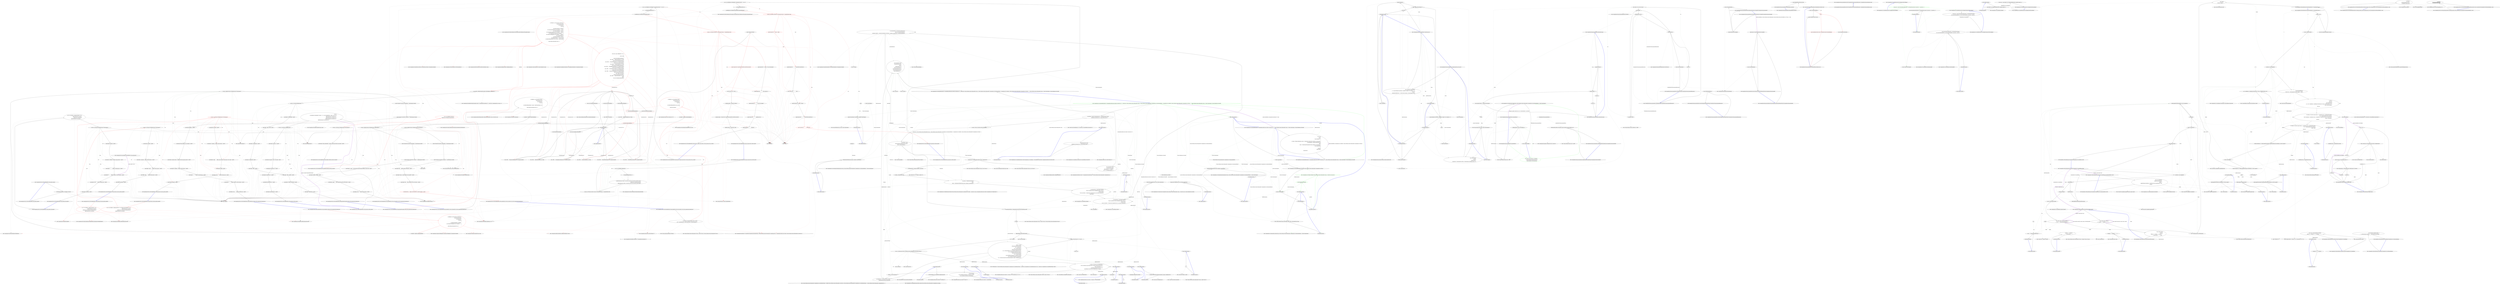 digraph  {
n0 [label="Entry CommandLine.Tests.Unit.Text.HelpTextTests.Create_empty_instance()", span="16-16", cluster="CommandLine.Tests.Unit.Text.HelpTextTests.Create_empty_instance()"];
n1 [label="Assert.Equal(string.Empty, new HelpText().ToString())", span="18-18", cluster="CommandLine.Tests.Unit.Text.HelpTextTests.Create_empty_instance()"];
n2 [label="Exit CommandLine.Tests.Unit.Text.HelpTextTests.Create_empty_instance()", span="16-16", cluster="CommandLine.Tests.Unit.Text.HelpTextTests.Create_empty_instance()"];
n3 [label="Entry CommandLine.Text.HelpText.HelpText()", span="33-33", cluster="CommandLine.Text.HelpText.HelpText()"];
n4 [label="Entry CommandLine.Text.HelpText.ToString()", span="427-427", cluster="CommandLine.Text.HelpText.ToString()"];
n5 [label="Entry Unk.Equal", span="", cluster="Unk.Equal"];
n6 [label="Entry CommandLine.Tests.Unit.Text.HelpTextTests.Create_instance_without_options()", span="22-22", cluster="CommandLine.Tests.Unit.Text.HelpTextTests.Create_instance_without_options()"];
n7 [label="var sut =\r\n                new HelpText(new HeadingInfo(''Unit-tests'', ''2.0''), new CopyrightInfo(true, ''Author'', 2005, 2013))\r\n                    .AddPreOptionsLine(''pre-options line 1'')\r\n                    .AddPreOptionsLine(''pre-options line 2'')\r\n                    .AddPostOptionsLine(''post-options line 1'')\r\n                    .AddPostOptionsLine(''post-options line 2'')", span="26-31", cluster="CommandLine.Tests.Unit.Text.HelpTextTests.Create_instance_without_options()"];
n8 [label="var lines = sut.ToString().ToNotEmptyLines()", span="34-34", cluster="CommandLine.Tests.Unit.Text.HelpTextTests.Create_instance_without_options()"];
n16 [label="Entry CommandLine.Text.HelpText.HelpText(string, string)", span="79-79", cluster="CommandLine.Text.HelpText.HelpText(string, string)"];
n17 [label="Entry CommandLine.Text.HeadingInfo.HeadingInfo(string, string)", span="37-37", cluster="CommandLine.Text.HeadingInfo.HeadingInfo(string, string)"];
n18 [label="Entry CommandLine.Text.CopyrightInfo.CopyrightInfo(bool, string, params int[])", span="59-59", cluster="CommandLine.Text.CopyrightInfo.CopyrightInfo(bool, string, params int[])"];
n19 [label="Entry CommandLine.Text.HelpText.AddPreOptionsLine(string)", span="323-323", cluster="CommandLine.Text.HelpText.AddPreOptionsLine(string)"];
n20 [label="Entry CommandLine.Text.HelpText.AddPostOptionsLine(string)", span="333-333", cluster="CommandLine.Text.HelpText.AddPostOptionsLine(string)"];
n9 [label="Assert.Equal(''Unit-tests 2.0'', lines[0])", span="36-36", cluster="CommandLine.Tests.Unit.Text.HelpTextTests.Create_instance_without_options()"];
n21 [label="Entry string.ToNotEmptyLines()", span="9-9", cluster="string.ToNotEmptyLines()"];
n10 [label="Assert.Equal(''Copyright (C) 2005 - 2013 Author'', lines[1])", span="37-37", cluster="CommandLine.Tests.Unit.Text.HelpTextTests.Create_instance_without_options()"];
n11 [label="Assert.Equal(''pre-options line 1'', lines[2])", span="38-38", cluster="CommandLine.Tests.Unit.Text.HelpTextTests.Create_instance_without_options()"];
n12 [label="Assert.Equal(''pre-options line 2'', lines[3])", span="39-39", cluster="CommandLine.Tests.Unit.Text.HelpTextTests.Create_instance_without_options()"];
n13 [label="Assert.Equal(''post-options line 1'', lines[4])", span="40-40", cluster="CommandLine.Tests.Unit.Text.HelpTextTests.Create_instance_without_options()"];
n14 [label="Assert.Equal(''post-options line 2'', lines[5])", span="41-41", cluster="CommandLine.Tests.Unit.Text.HelpTextTests.Create_instance_without_options()"];
n15 [label="Exit CommandLine.Tests.Unit.Text.HelpTextTests.Create_instance_without_options()", span="22-22", cluster="CommandLine.Tests.Unit.Text.HelpTextTests.Create_instance_without_options()"];
n22 [label="Entry CommandLine.Tests.Unit.Text.HelpTextTests.Create_instance_with_options()", span="46-46", cluster="CommandLine.Tests.Unit.Text.HelpTextTests.Create_instance_with_options()"];
n23 [label="var sut = new HelpText { AddDashesToOption = true }\r\n                .AddPreOptionsLine(''pre-options'')\r\n                .AddOptions(new FakeOptions())\r\n                .AddPostOptionsLine(''post-options'')", span="50-53", cluster="CommandLine.Tests.Unit.Text.HelpTextTests.Create_instance_with_options()"];
n24 [label="var lines = sut.ToString().ToNotEmptyLines().TrimStringArray()", span="57-57", cluster="CommandLine.Tests.Unit.Text.HelpTextTests.Create_instance_with_options()"];
n32 [label="Entry CommandLine.Tests.Fakes.FakeOptions.FakeOptions()", span="6-6", cluster="CommandLine.Tests.Fakes.FakeOptions.FakeOptions()"];
n33 [label="Entry CommandLine.Text.HelpText.AddOptions<T>(T)", span="343-343", cluster="CommandLine.Text.HelpText.AddOptions<T>(T)"];
n25 [label="Assert.Equal(''pre-options'', lines[0])", span="58-58", cluster="CommandLine.Tests.Unit.Text.HelpTextTests.Create_instance_with_options()"];
n34 [label="Entry string[].TrimStringArray()", span="14-14", cluster="string[].TrimStringArray()"];
n26 [label="Assert.Equal(''--stringvalue    Define a string value here.'', lines[1])", span="59-59", cluster="CommandLine.Tests.Unit.Text.HelpTextTests.Create_instance_with_options()"];
n27 [label="Assert.Equal(''-i               Define a int sequence here.'', lines[2])", span="60-60", cluster="CommandLine.Tests.Unit.Text.HelpTextTests.Create_instance_with_options()"];
n28 [label="Assert.Equal(''-x               Define a boolean or switch value here.'', lines[3])", span="61-61", cluster="CommandLine.Tests.Unit.Text.HelpTextTests.Create_instance_with_options()"];
n29 [label="Assert.Equal(''--help           Display this help screen.'', lines[4])", span="62-62", cluster="CommandLine.Tests.Unit.Text.HelpTextTests.Create_instance_with_options()"];
n30 [label="Assert.Equal(''post-options'', lines[5])", span="63-63", cluster="CommandLine.Tests.Unit.Text.HelpTextTests.Create_instance_with_options()"];
n31 [label="Exit CommandLine.Tests.Unit.Text.HelpTextTests.Create_instance_with_options()", span="46-46", cluster="CommandLine.Tests.Unit.Text.HelpTextTests.Create_instance_with_options()"];
n35 [label="Entry CommandLine.Tests.Unit.Text.HelpTextTests.Create_instance_with_enum_options_enabled()", span="68-68", cluster="CommandLine.Tests.Unit.Text.HelpTextTests.Create_instance_with_enum_options_enabled()"];
n36 [label="var sut = new HelpText { AddDashesToOption = true, AddEnumValuesToHelpText = true }\r\n                .AddPreOptionsLine(''pre-options'')\r\n                .AddOptions(new FakeOptionsWithHelpTextEnum())\r\n                .AddPostOptionsLine(''post-options'')", span="72-75", cluster="CommandLine.Tests.Unit.Text.HelpTextTests.Create_instance_with_enum_options_enabled()", color=red, community=0];
n37 [label="var lines = sut.ToString().ToNotEmptyLines().TrimStringArray()", span="79-79", cluster="CommandLine.Tests.Unit.Text.HelpTextTests.Create_instance_with_enum_options_enabled()", color=red, community=0];
n45 [label="Entry CommandLine.Tests.Fakes.FakeOptionsWithHelpTextEnum.FakeOptionsWithHelpTextEnum()", span="13-13", cluster="CommandLine.Tests.Fakes.FakeOptionsWithHelpTextEnum.FakeOptionsWithHelpTextEnum()"];
n38 [label="Assert.Equal(''pre-options'', lines[0])", span="80-80", cluster="CommandLine.Tests.Unit.Text.HelpTextTests.Create_instance_with_enum_options_enabled()"];
n39 [label="Assert.Equal(''--stringvalue    Define a string value here.'', lines[1])", span="81-81", cluster="CommandLine.Tests.Unit.Text.HelpTextTests.Create_instance_with_enum_options_enabled()"];
n40 [label="Assert.Equal(''--shape          Define a enum value here. Valid values: Circle, Square,'', lines[2])", span="82-82", cluster="CommandLine.Tests.Unit.Text.HelpTextTests.Create_instance_with_enum_options_enabled()"];
n41 [label="Assert.Equal(''Triangle'', lines[3])", span="83-83", cluster="CommandLine.Tests.Unit.Text.HelpTextTests.Create_instance_with_enum_options_enabled()"];
n42 [label="Assert.Equal(''--help           Display this help screen.'', lines[4])", span="84-84", cluster="CommandLine.Tests.Unit.Text.HelpTextTests.Create_instance_with_enum_options_enabled()"];
n43 [label="Assert.Equal(''post-options'', lines[5])", span="85-85", cluster="CommandLine.Tests.Unit.Text.HelpTextTests.Create_instance_with_enum_options_enabled()"];
n44 [label="Exit CommandLine.Tests.Unit.Text.HelpTextTests.Create_instance_with_enum_options_enabled()", span="68-68", cluster="CommandLine.Tests.Unit.Text.HelpTextTests.Create_instance_with_enum_options_enabled()"];
n46 [label="Entry CommandLine.Tests.Unit.Text.HelpTextTests.Create_instance_with_enum_options_disabled()", span="90-90", cluster="CommandLine.Tests.Unit.Text.HelpTextTests.Create_instance_with_enum_options_disabled()"];
n47 [label="var sut = new HelpText { AddDashesToOption = true }\r\n                .AddPreOptionsLine(''pre-options'')\r\n                .AddOptions(new FakeOptionsWithHelpTextEnum())\r\n                .AddPostOptionsLine(''post-options'')", span="94-97", cluster="CommandLine.Tests.Unit.Text.HelpTextTests.Create_instance_with_enum_options_disabled()", color=red, community=0];
n48 [label="var lines = sut.ToString().ToNotEmptyLines().TrimStringArray()", span="101-101", cluster="CommandLine.Tests.Unit.Text.HelpTextTests.Create_instance_with_enum_options_disabled()"];
n49 [label="Assert.Equal(''pre-options'', lines[0])", span="102-102", cluster="CommandLine.Tests.Unit.Text.HelpTextTests.Create_instance_with_enum_options_disabled()"];
n50 [label="Assert.Equal(''--stringvalue    Define a string value here.'', lines[1])", span="103-103", cluster="CommandLine.Tests.Unit.Text.HelpTextTests.Create_instance_with_enum_options_disabled()"];
n51 [label="Assert.Equal(''--shape          Define a enum value here.'', lines[2])", span="104-104", cluster="CommandLine.Tests.Unit.Text.HelpTextTests.Create_instance_with_enum_options_disabled()"];
n52 [label="Assert.Equal(''--help           Display this help screen.'', lines[3])", span="105-105", cluster="CommandLine.Tests.Unit.Text.HelpTextTests.Create_instance_with_enum_options_disabled()"];
n53 [label="Assert.Equal(''post-options'', lines[4])", span="106-106", cluster="CommandLine.Tests.Unit.Text.HelpTextTests.Create_instance_with_enum_options_disabled()"];
n54 [label="Exit CommandLine.Tests.Unit.Text.HelpTextTests.Create_instance_with_enum_options_disabled()", span="90-90", cluster="CommandLine.Tests.Unit.Text.HelpTextTests.Create_instance_with_enum_options_disabled()"];
n55 [label="Entry CommandLine.Tests.Unit.Text.HelpTextTests.When_defined_MetaValue_should_be_rendered()", span="111-111", cluster="CommandLine.Tests.Unit.Text.HelpTextTests.When_defined_MetaValue_should_be_rendered()"];
n56 [label="var sut = new HelpText(''Meta Value.'')\r\n                .AddOptions(new FakeOptionsWithMetaValue())", span="115-116", cluster="CommandLine.Tests.Unit.Text.HelpTextTests.When_defined_MetaValue_should_be_rendered()", color=red, community=0];
n57 [label="var lines = sut.ToString().ToNotEmptyLines().TrimStringArray()", span="119-119", cluster="CommandLine.Tests.Unit.Text.HelpTextTests.When_defined_MetaValue_should_be_rendered()"];
n60 [label="Entry CommandLine.Text.HelpText.HelpText(string)", span="56-56", cluster="CommandLine.Text.HelpText.HelpText(string)"];
n61 [label="Entry CommandLine.Tests.Fakes.FakeOptionsWithMetaValue.FakeOptionsWithMetaValue()", span="4-4", cluster="CommandLine.Tests.Fakes.FakeOptionsWithMetaValue.FakeOptionsWithMetaValue()"];
n58 [label="Assert.Equal(''i FILE, input-file=FILE    Required. Specify input FILE to be processed.'', lines[2])", span="121-121", cluster="CommandLine.Tests.Unit.Text.HelpTextTests.When_defined_MetaValue_should_be_rendered()"];
n59 [label="Exit CommandLine.Tests.Unit.Text.HelpTextTests.When_defined_MetaValue_should_be_rendered()", span="111-111", cluster="CommandLine.Tests.Unit.Text.HelpTextTests.When_defined_MetaValue_should_be_rendered()"];
n62 [label="Entry CommandLine.Tests.Unit.Text.HelpTextTests.When_help_text_is_longer_than_width_it_will_wrap_around_as_if_in_a_column()", span="126-126", cluster="CommandLine.Tests.Unit.Text.HelpTextTests.When_help_text_is_longer_than_width_it_will_wrap_around_as_if_in_a_column()"];
n63 [label="var sut = new HelpText(new HeadingInfo(''CommandLine.Tests.dll'', ''1.9.4.131''))", span="130-130", cluster="CommandLine.Tests.Unit.Text.HelpTextTests.When_help_text_is_longer_than_width_it_will_wrap_around_as_if_in_a_column()"];
n64 [label="sut.MaximumDisplayWidth = 40", span="131-131", cluster="CommandLine.Tests.Unit.Text.HelpTextTests.When_help_text_is_longer_than_width_it_will_wrap_around_as_if_in_a_column()"];
n65 [label="sut.AddOptions(new FakeOptionsWithLongDescription())", span="132-132", cluster="CommandLine.Tests.Unit.Text.HelpTextTests.When_help_text_is_longer_than_width_it_will_wrap_around_as_if_in_a_column()"];
n66 [label="var lines = sut.ToString().Split(new[] { Environment.NewLine }, StringSplitOptions.None)", span="135-135", cluster="CommandLine.Tests.Unit.Text.HelpTextTests.When_help_text_is_longer_than_width_it_will_wrap_around_as_if_in_a_column()", color=red, community=0];
n73 [label="Entry CommandLine.Tests.Fakes.FakeOptionsWithLongDescription.FakeOptionsWithLongDescription()", span="22-22", cluster="CommandLine.Tests.Fakes.FakeOptionsWithLongDescription.FakeOptionsWithLongDescription()"];
n67 [label="lines[2].Should().Be(''  v, verbose    This is the description'')", span="136-136", cluster="CommandLine.Tests.Unit.Text.HelpTextTests.When_help_text_is_longer_than_width_it_will_wrap_around_as_if_in_a_column()"];
n74 [label="Entry string.Split(string[], System.StringSplitOptions)", span="0-0", cluster="string.Split(string[], System.StringSplitOptions)"];
n68 [label="lines[3].Should().Be(''                of the verbosity to '')", span="138-138", cluster="CommandLine.Tests.Unit.Text.HelpTextTests.When_help_text_is_longer_than_width_it_will_wrap_around_as_if_in_a_column()"];
n69 [label="lines[4].Should().Be(''                test out the wrapping '')", span="139-139", cluster="CommandLine.Tests.Unit.Text.HelpTextTests.When_help_text_is_longer_than_width_it_will_wrap_around_as_if_in_a_column()"];
n70 [label="lines[5].Should().Be(''                capabilities of the '')", span="140-140", cluster="CommandLine.Tests.Unit.Text.HelpTextTests.When_help_text_is_longer_than_width_it_will_wrap_around_as_if_in_a_column()"];
n71 [label="lines[6].Should().Be(''                Help Text.'')", span="141-141", cluster="CommandLine.Tests.Unit.Text.HelpTextTests.When_help_text_is_longer_than_width_it_will_wrap_around_as_if_in_a_column()"];
n75 [label="Entry Unk.Should", span="", cluster="Unk.Should"];
n76 [label="Entry Unk.Be", span="", cluster="Unk.Be"];
n72 [label="Exit CommandLine.Tests.Unit.Text.HelpTextTests.When_help_text_is_longer_than_width_it_will_wrap_around_as_if_in_a_column()", span="126-126", cluster="CommandLine.Tests.Unit.Text.HelpTextTests.When_help_text_is_longer_than_width_it_will_wrap_around_as_if_in_a_column()"];
n77 [label="Entry CommandLine.Tests.Unit.Text.HelpTextTests.Long_help_text_without_spaces()", span="146-146", cluster="CommandLine.Tests.Unit.Text.HelpTextTests.Long_help_text_without_spaces()"];
n78 [label="var sut = new HelpText(new HeadingInfo(''CommandLine.Tests.dll'', ''1.9.4.131''))", span="150-150", cluster="CommandLine.Tests.Unit.Text.HelpTextTests.Long_help_text_without_spaces()"];
n79 [label="sut.MaximumDisplayWidth = 40", span="151-151", cluster="CommandLine.Tests.Unit.Text.HelpTextTests.Long_help_text_without_spaces()"];
n80 [label="sut.AddOptions(new FakeOptionsWithLongDescriptionAndNoSpaces())", span="152-152", cluster="CommandLine.Tests.Unit.Text.HelpTextTests.Long_help_text_without_spaces()"];
n81 [label="var lines = sut.ToString().Split(new[] { Environment.NewLine }, StringSplitOptions.None)", span="155-155", cluster="CommandLine.Tests.Unit.Text.HelpTextTests.Long_help_text_without_spaces()", color=red, community=0];
n89 [label="Entry CommandLine.Tests.Fakes.FakeOptionsWithLongDescriptionAndNoSpaces.FakeOptionsWithLongDescriptionAndNoSpaces()", span="31-31", cluster="CommandLine.Tests.Fakes.FakeOptionsWithLongDescriptionAndNoSpaces.FakeOptionsWithLongDescriptionAndNoSpaces()"];
n82 [label="lines[2].Should().Be(''  v, verbose    Before '')", span="156-156", cluster="CommandLine.Tests.Unit.Text.HelpTextTests.Long_help_text_without_spaces()", color=red, community=0];
n83 [label="lines[3].Should().Be(''                012345678901234567890123'')", span="157-157", cluster="CommandLine.Tests.Unit.Text.HelpTextTests.Long_help_text_without_spaces()"];
n84 [label="lines[4].Should().Be(''                After'')", span="158-158", cluster="CommandLine.Tests.Unit.Text.HelpTextTests.Long_help_text_without_spaces()"];
n85 [label="lines[5].Should().Be(''  input-file    Before '')", span="159-159", cluster="CommandLine.Tests.Unit.Text.HelpTextTests.Long_help_text_without_spaces()"];
n86 [label="lines[6].Should().Be(''                012345678901234567890123'')", span="160-160", cluster="CommandLine.Tests.Unit.Text.HelpTextTests.Long_help_text_without_spaces()"];
n87 [label="lines[7].Should().Be(''                456789 After'')", span="161-161", cluster="CommandLine.Tests.Unit.Text.HelpTextTests.Long_help_text_without_spaces()", color=red, community=0];
n88 [label="Exit CommandLine.Tests.Unit.Text.HelpTextTests.Long_help_text_without_spaces()", span="146-146", cluster="CommandLine.Tests.Unit.Text.HelpTextTests.Long_help_text_without_spaces()"];
n90 [label="Entry CommandLine.Tests.Unit.Text.HelpTextTests.Long_pre_and_post_lines_without_spaces()", span="166-166", cluster="CommandLine.Tests.Unit.Text.HelpTextTests.Long_pre_and_post_lines_without_spaces()"];
n91 [label="var sut = new HelpText(''Heading Info.'')", span="170-170", cluster="CommandLine.Tests.Unit.Text.HelpTextTests.Long_pre_and_post_lines_without_spaces()"];
n92 [label="sut.MaximumDisplayWidth = 40", span="171-171", cluster="CommandLine.Tests.Unit.Text.HelpTextTests.Long_pre_and_post_lines_without_spaces()"];
n93 [label="sut.AddPreOptionsLine(''Before 0123456789012345678901234567890123456789012 After'')\r\n                .AddOptions(new FakeOptionsForHelp())\r\n                .AddPostOptionsLine(''Before 0123456789012345678901234567890123456789 After'')", span="172-174", cluster="CommandLine.Tests.Unit.Text.HelpTextTests.Long_pre_and_post_lines_without_spaces()"];
n94 [label="var lines = sut.ToString().Split(new string[] { Environment.NewLine }, StringSplitOptions.None)", span="177-177", cluster="CommandLine.Tests.Unit.Text.HelpTextTests.Long_pre_and_post_lines_without_spaces()"];
n102 [label="Entry CommandLine.Tests.Fakes.FakeOptionsForHelp.FakeOptionsForHelp()", span="4-4", cluster="CommandLine.Tests.Fakes.FakeOptionsForHelp.FakeOptionsForHelp()"];
n95 [label="lines[1].Should().Be(''Before '')", span="178-178", cluster="CommandLine.Tests.Unit.Text.HelpTextTests.Long_pre_and_post_lines_without_spaces()"];
n96 [label="lines[2].Should().Be(''0123456789012345678901234567890123456789'')", span="179-179", cluster="CommandLine.Tests.Unit.Text.HelpTextTests.Long_pre_and_post_lines_without_spaces()", color=red, community=0];
n97 [label="lines[3].Should().Be(''012 After'')", span="180-180", cluster="CommandLine.Tests.Unit.Text.HelpTextTests.Long_pre_and_post_lines_without_spaces()"];
n98 [label="lines[lines.Length - 3].Should().Be(''Before '')", span="181-181", cluster="CommandLine.Tests.Unit.Text.HelpTextTests.Long_pre_and_post_lines_without_spaces()"];
n99 [label="lines[lines.Length - 2].Should().Be(''0123456789012345678901234567890123456789'')", span="182-182", cluster="CommandLine.Tests.Unit.Text.HelpTextTests.Long_pre_and_post_lines_without_spaces()"];
n100 [label="lines[lines.Length - 1].Should().Be('' After'')", span="183-183", cluster="CommandLine.Tests.Unit.Text.HelpTextTests.Long_pre_and_post_lines_without_spaces()"];
n101 [label="Exit CommandLine.Tests.Unit.Text.HelpTextTests.Long_pre_and_post_lines_without_spaces()", span="166-166", cluster="CommandLine.Tests.Unit.Text.HelpTextTests.Long_pre_and_post_lines_without_spaces()"];
n103 [label="Entry CommandLine.Tests.Unit.Text.HelpTextTests.Invoking_RenderParsingErrorsText_returns_appropriate_formatted_text()", span="189-189", cluster="CommandLine.Tests.Unit.Text.HelpTextTests.Invoking_RenderParsingErrorsText_returns_appropriate_formatted_text()"];
n104 [label="var fakeResult = new ParserResult<NullInstance>(\r\n                ParserResultType.Options,\r\n                new NullInstance(),\r\n                new Error[]\r\n                    {\r\n                        new BadFormatTokenError(''badtoken''),\r\n                        new MissingValueOptionError(new NameInfo(''x'', ''switch'')),\r\n                        new UnknownOptionError(''unknown''),\r\n                        new MissingRequiredOptionError(new NameInfo('''', ''missing'')),\r\n                        new MutuallyExclusiveSetError(new NameInfo(''z'', '''')),\r\n                        new SequenceOutOfRangeError(new NameInfo(''s'', ''sequence'')),\r\n                        new NoVerbSelectedError(),\r\n                        new BadVerbSelectedError(''badverb''),\r\n                        new HelpRequestedError(), // should be ignored\r\n                        new HelpVerbRequestedError(null, null, false), // should be ignored \r\n                    },\r\n                Maybe.Nothing<IEnumerable<Type>>())", span="192-208", cluster="CommandLine.Tests.Unit.Text.HelpTextTests.Invoking_RenderParsingErrorsText_returns_appropriate_formatted_text()", color=red, community=0];
n105 [label="Func<Error, string> fakeRenderer = err =>\r\n                {\r\n                    switch (err.Tag)\r\n                    {\r\n                        case ErrorType.BadFormatTokenError:\r\n                            return ''ERR '' + ((BadFormatTokenError)err).Token;\r\n                        case ErrorType.MissingValueOptionError:\r\n                            return ''ERR '' + ((MissingValueOptionError)err).NameInfo.NameText;\r\n                        case ErrorType.UnknownOptionError:\r\n                            return ''ERR '' + ((UnknownOptionError)err).Token;\r\n                        case ErrorType.MissingRequiredOptionError:\r\n                            return ''ERR '' + ((MissingRequiredOptionError)err).NameInfo.NameText;\r\n                        case ErrorType.MutuallyExclusiveSetError:\r\n                            return ''ERR '' + ((MutuallyExclusiveSetError)err).NameInfo.NameText;\r\n                        case ErrorType.SequenceOutOfRangeError:\r\n                            return ''ERR '' + ((SequenceOutOfRangeError)err).NameInfo.NameText;\r\n                        case ErrorType.NoVerbSelectedError:\r\n                            return ''ERR no-verb-selected'';\r\n                        case ErrorType.BadVerbSelectedError:\r\n                            return ''ERR '' + ((BadVerbSelectedError)err).Token;\r\n                        default:\r\n                            throw new InvalidOperationException();\r\n                    }\r\n                }", span="209-232", cluster="CommandLine.Tests.Unit.Text.HelpTextTests.Invoking_RenderParsingErrorsText_returns_appropriate_formatted_text()", color=red, community=0];
n117 [label="Entry CommandLine.ParserResult<T>.ParserResult(CommandLine.ParserResultType, T, System.Collections.Generic.IEnumerable<CommandLine.Error>, CommandLine.Infrastructure.Maybe<System.Collections.Generic.IEnumerable<System.Type>>)", span="23-23", cluster="CommandLine.ParserResult<T>.ParserResult(CommandLine.ParserResultType, T, System.Collections.Generic.IEnumerable<CommandLine.Error>, CommandLine.Infrastructure.Maybe<System.Collections.Generic.IEnumerable<System.Type>>)"];
n118 [label="Entry CommandLine.NullInstance.NullInstance()", span="9-9", cluster="CommandLine.NullInstance.NullInstance()"];
n119 [label="Entry CommandLine.BadFormatTokenError.BadFormatTokenError(string)", span="188-188", cluster="CommandLine.BadFormatTokenError.BadFormatTokenError(string)"];
n120 [label="Entry CommandLine.MissingValueOptionError.MissingValueOptionError(CommandLine.NameInfo)", span="261-261", cluster="CommandLine.MissingValueOptionError.MissingValueOptionError(CommandLine.NameInfo)"];
n121 [label="Entry CommandLine.NameInfo.NameInfo(string, string)", span="20-20", cluster="CommandLine.NameInfo.NameInfo(string, string)"];
n122 [label="Entry CommandLine.UnknownOptionError.UnknownOptionError(string)", span="272-272", cluster="CommandLine.UnknownOptionError.UnknownOptionError(string)"];
n123 [label="Entry CommandLine.MissingRequiredOptionError.MissingRequiredOptionError(CommandLine.NameInfo)", span="283-283", cluster="CommandLine.MissingRequiredOptionError.MissingRequiredOptionError(CommandLine.NameInfo)"];
n124 [label="Entry CommandLine.MutuallyExclusiveSetError.MutuallyExclusiveSetError(CommandLine.NameInfo)", span="294-294", cluster="CommandLine.MutuallyExclusiveSetError.MutuallyExclusiveSetError(CommandLine.NameInfo)"];
n125 [label="Entry CommandLine.SequenceOutOfRangeError.SequenceOutOfRangeError(CommandLine.NameInfo)", span="316-316", cluster="CommandLine.SequenceOutOfRangeError.SequenceOutOfRangeError(CommandLine.NameInfo)"];
n126 [label="Entry CommandLine.NoVerbSelectedError.NoVerbSelectedError()", span="391-391", cluster="CommandLine.NoVerbSelectedError.NoVerbSelectedError()"];
n127 [label="Entry CommandLine.BadVerbSelectedError.BadVerbSelectedError(string)", span="327-327", cluster="CommandLine.BadVerbSelectedError.BadVerbSelectedError(string)"];
n128 [label="Entry CommandLine.HelpRequestedError.HelpRequestedError()", span="338-338", cluster="CommandLine.HelpRequestedError.HelpRequestedError()"];
n129 [label="Entry CommandLine.HelpVerbRequestedError.HelpVerbRequestedError(string, System.Type, bool)", span="353-353", cluster="CommandLine.HelpVerbRequestedError.HelpVerbRequestedError(string, System.Type, bool)"];
n130 [label="Entry CommandLine.Infrastructure.Maybe.Nothing<T>()", span="66-66", cluster="CommandLine.Infrastructure.Maybe.Nothing<T>()"];
n106 [label="var errorsText = HelpText.RenderParsingErrorsText(fakeResult, fakeRenderer, 2)", span="235-235", cluster="CommandLine.Tests.Unit.Text.HelpTextTests.Invoking_RenderParsingErrorsText_returns_appropriate_formatted_text()"];
n133 [label="err.Tag", span="211-211", cluster="lambda expression"];
n135 [label="return ''ERR '' + ((BadFormatTokenError)err).Token;", span="214-214", cluster="lambda expression"];
n137 [label="return ''ERR '' + ((MissingValueOptionError)err).NameInfo.NameText;", span="216-216", cluster="lambda expression"];
n139 [label="return ''ERR '' + ((UnknownOptionError)err).Token;", span="218-218", cluster="lambda expression"];
n141 [label="return ''ERR '' + ((MissingRequiredOptionError)err).NameInfo.NameText;", span="220-220", cluster="lambda expression"];
n143 [label="return ''ERR '' + ((MutuallyExclusiveSetError)err).NameInfo.NameText;", span="222-222", cluster="lambda expression"];
n145 [label="return ''ERR '' + ((SequenceOutOfRangeError)err).NameInfo.NameText;", span="224-224", cluster="lambda expression"];
n149 [label="return ''ERR '' + ((BadVerbSelectedError)err).Token;", span="228-228", cluster="lambda expression"];
n107 [label="var lines = errorsText.ToNotEmptyLines()", span="238-238", cluster="CommandLine.Tests.Unit.Text.HelpTextTests.Invoking_RenderParsingErrorsText_returns_appropriate_formatted_text()"];
n131 [label="Entry CommandLine.Text.HelpText.RenderParsingErrorsText<T>(CommandLine.ParserResult<T>, System.Func<CommandLine.Error, string>, int)", span="399-399", cluster="CommandLine.Text.HelpText.RenderParsingErrorsText<T>(CommandLine.ParserResult<T>, System.Func<CommandLine.Error, string>, int)"];
n108 [label="Assert.Equal(''  ERR badtoken'', lines[0])", span="240-240", cluster="CommandLine.Tests.Unit.Text.HelpTextTests.Invoking_RenderParsingErrorsText_returns_appropriate_formatted_text()"];
n109 [label="Assert.Equal(''  ERR x, switch'', lines[1])", span="241-241", cluster="CommandLine.Tests.Unit.Text.HelpTextTests.Invoking_RenderParsingErrorsText_returns_appropriate_formatted_text()"];
n110 [label="Assert.Equal(''  ERR unknown'', lines[2])", span="242-242", cluster="CommandLine.Tests.Unit.Text.HelpTextTests.Invoking_RenderParsingErrorsText_returns_appropriate_formatted_text()"];
n111 [label="Assert.Equal(''  ERR missing'', lines[3])", span="243-243", cluster="CommandLine.Tests.Unit.Text.HelpTextTests.Invoking_RenderParsingErrorsText_returns_appropriate_formatted_text()"];
n112 [label="Assert.Equal(''  ERR z'', lines[4])", span="244-244", cluster="CommandLine.Tests.Unit.Text.HelpTextTests.Invoking_RenderParsingErrorsText_returns_appropriate_formatted_text()"];
n113 [label="Assert.Equal(''  ERR s, sequence'', lines[5])", span="245-245", cluster="CommandLine.Tests.Unit.Text.HelpTextTests.Invoking_RenderParsingErrorsText_returns_appropriate_formatted_text()"];
n114 [label="Assert.Equal(''  ERR no-verb-selected'', lines[6])", span="246-246", cluster="CommandLine.Tests.Unit.Text.HelpTextTests.Invoking_RenderParsingErrorsText_returns_appropriate_formatted_text()"];
n115 [label="Assert.Equal(''  ERR badverb'', lines[7])", span="247-247", cluster="CommandLine.Tests.Unit.Text.HelpTextTests.Invoking_RenderParsingErrorsText_returns_appropriate_formatted_text()"];
n116 [label="Exit CommandLine.Tests.Unit.Text.HelpTextTests.Invoking_RenderParsingErrorsText_returns_appropriate_formatted_text()", span="189-189", cluster="CommandLine.Tests.Unit.Text.HelpTextTests.Invoking_RenderParsingErrorsText_returns_appropriate_formatted_text()"];
n132 [label="Entry lambda expression", span="209-232", cluster="lambda expression"];
n134 [label="ErrorType.BadFormatTokenError", span="213-213", cluster="lambda expression"];
n136 [label="ErrorType.MissingValueOptionError", span="215-215", cluster="lambda expression"];
n138 [label="ErrorType.UnknownOptionError", span="217-217", cluster="lambda expression", color=red, community=0];
n140 [label="ErrorType.MissingRequiredOptionError", span="219-219", cluster="lambda expression"];
n142 [label="ErrorType.MutuallyExclusiveSetError", span="221-221", cluster="lambda expression"];
n144 [label="ErrorType.SequenceOutOfRangeError", span="223-223", cluster="lambda expression"];
n146 [label="ErrorType.NoVerbSelectedError", span="225-225", cluster="lambda expression"];
n148 [label="ErrorType.BadVerbSelectedError", span="227-227", cluster="lambda expression"];
n150 [label="throw new InvalidOperationException();", span="230-230", cluster="lambda expression"];
n147 [label="return ''ERR no-verb-selected'';", span="226-226", cluster="lambda expression"];
n151 [label="Exit lambda expression", span="209-232", cluster="lambda expression"];
n152 [label="Entry System.InvalidOperationException.InvalidOperationException()", span="0-0", cluster="System.InvalidOperationException.InvalidOperationException()"];
n153 [label="Entry CommandLine.Tests.Unit.Text.HelpTextTests.Invoke_AutoBuild_for_Options_returns_appropriate_formatted_text()", span="252-252", cluster="CommandLine.Tests.Unit.Text.HelpTextTests.Invoke_AutoBuild_for_Options_returns_appropriate_formatted_text()"];
n154 [label="var fakeResult = new ParserResult<FakeOptions>(\r\n                ParserResultType.Options,\r\n                new FakeOptions(),\r\n                new Error[]\r\n                    {\r\n                        new BadFormatTokenError(''badtoken''),\r\n                        new SequenceOutOfRangeError(new NameInfo(''i'', ''''))\r\n                    },\r\n                Maybe.Nothing<IEnumerable<Type>>())", span="255-263", cluster="CommandLine.Tests.Unit.Text.HelpTextTests.Invoke_AutoBuild_for_Options_returns_appropriate_formatted_text()", color=red, community=0];
n155 [label="var helpText = HelpText.AutoBuild(fakeResult)", span="266-266", cluster="CommandLine.Tests.Unit.Text.HelpTextTests.Invoke_AutoBuild_for_Options_returns_appropriate_formatted_text()"];
n156 [label="var lines = helpText.ToString().ToNotEmptyLines().TrimStringArray()", span="269-269", cluster="CommandLine.Tests.Unit.Text.HelpTextTests.Invoke_AutoBuild_for_Options_returns_appropriate_formatted_text()"];
n167 [label="Entry CommandLine.Text.HelpText.AutoBuild<T>(CommandLine.ParserResult<T>)", span="252-252", cluster="CommandLine.Text.HelpText.AutoBuild<T>(CommandLine.ParserResult<T>)"];
n157 [label="Assert.True(lines[0].StartsWith(''CommandLine'', StringComparison.Ordinal))", span="271-271", cluster="CommandLine.Tests.Unit.Text.HelpTextTests.Invoke_AutoBuild_for_Options_returns_appropriate_formatted_text()"];
n158 [label="Assert.True(lines[1].StartsWith(''Copyright (c)'', StringComparison.Ordinal))", span="272-272", cluster="CommandLine.Tests.Unit.Text.HelpTextTests.Invoke_AutoBuild_for_Options_returns_appropriate_formatted_text()"];
n159 [label="Assert.Equal(''ERROR(S):'', lines[2])", span="273-273", cluster="CommandLine.Tests.Unit.Text.HelpTextTests.Invoke_AutoBuild_for_Options_returns_appropriate_formatted_text()"];
n160 [label="Assert.Equal(''Token 'badtoken' is not recognized.'', lines[3])", span="274-274", cluster="CommandLine.Tests.Unit.Text.HelpTextTests.Invoke_AutoBuild_for_Options_returns_appropriate_formatted_text()"];
n161 [label="Assert.Equal(''A sequence option 'i' is defined with few items than required.'', lines[4])", span="275-275", cluster="CommandLine.Tests.Unit.Text.HelpTextTests.Invoke_AutoBuild_for_Options_returns_appropriate_formatted_text()"];
n162 [label="Assert.Equal(''--stringvalue    Define a string value here.'', lines[5])", span="276-276", cluster="CommandLine.Tests.Unit.Text.HelpTextTests.Invoke_AutoBuild_for_Options_returns_appropriate_formatted_text()"];
n163 [label="Assert.Equal(''-i               Define a int sequence here.'', lines[6])", span="277-277", cluster="CommandLine.Tests.Unit.Text.HelpTextTests.Invoke_AutoBuild_for_Options_returns_appropriate_formatted_text()"];
n164 [label="Assert.Equal(''-x               Define a boolean or switch value here.'', lines[7])", span="278-278", cluster="CommandLine.Tests.Unit.Text.HelpTextTests.Invoke_AutoBuild_for_Options_returns_appropriate_formatted_text()"];
n165 [label="Assert.Equal(''--help           Display this help screen.'', lines[8])", span="279-279", cluster="CommandLine.Tests.Unit.Text.HelpTextTests.Invoke_AutoBuild_for_Options_returns_appropriate_formatted_text()"];
n168 [label="Entry string.StartsWith(string, System.StringComparison)", span="0-0", cluster="string.StartsWith(string, System.StringComparison)"];
n169 [label="Entry Unk.True", span="", cluster="Unk.True"];
n166 [label="Exit CommandLine.Tests.Unit.Text.HelpTextTests.Invoke_AutoBuild_for_Options_returns_appropriate_formatted_text()", span="252-252", cluster="CommandLine.Tests.Unit.Text.HelpTextTests.Invoke_AutoBuild_for_Options_returns_appropriate_formatted_text()"];
n170 [label="Entry CommandLine.Tests.Unit.Text.HelpTextTests.Invoke_AutoBuild_for_Verbs_with_specific_verb_returns_appropriate_formatted_text()", span="284-284", cluster="CommandLine.Tests.Unit.Text.HelpTextTests.Invoke_AutoBuild_for_Verbs_with_specific_verb_returns_appropriate_formatted_text()"];
n171 [label="var fakeResult = new ParserResult<object>(\r\n                ParserResultType.Verbs,\r\n                new NullInstance(),\r\n                new Error[]\r\n                    {\r\n                        new HelpVerbRequestedError(''commit'', typeof(CommitOptions), true)\r\n                    },\r\n                Maybe.Nothing<IEnumerable<Type>>())", span="287-294", cluster="CommandLine.Tests.Unit.Text.HelpTextTests.Invoke_AutoBuild_for_Verbs_with_specific_verb_returns_appropriate_formatted_text()"];
n172 [label="var helpText = HelpText.AutoBuild(fakeResult)", span="297-297", cluster="CommandLine.Tests.Unit.Text.HelpTextTests.Invoke_AutoBuild_for_Verbs_with_specific_verb_returns_appropriate_formatted_text()"];
n173 [label="var lines = helpText.ToString().ToNotEmptyLines().TrimStringArray()", span="300-300", cluster="CommandLine.Tests.Unit.Text.HelpTextTests.Invoke_AutoBuild_for_Verbs_with_specific_verb_returns_appropriate_formatted_text()"];
n174 [label="Assert.True(lines[0].StartsWith(''CommandLine'', StringComparison.Ordinal))", span="302-302", cluster="CommandLine.Tests.Unit.Text.HelpTextTests.Invoke_AutoBuild_for_Verbs_with_specific_verb_returns_appropriate_formatted_text()"];
n175 [label="Assert.True(lines[1].StartsWith(''Copyright (c)'', StringComparison.Ordinal))", span="303-303", cluster="CommandLine.Tests.Unit.Text.HelpTextTests.Invoke_AutoBuild_for_Verbs_with_specific_verb_returns_appropriate_formatted_text()"];
n176 [label="Assert.Equal(''-p, --patch    Use the interactive patch selection interface to chose which'', lines[2])", span="304-304", cluster="CommandLine.Tests.Unit.Text.HelpTextTests.Invoke_AutoBuild_for_Verbs_with_specific_verb_returns_appropriate_formatted_text()"];
n177 [label="Assert.Equal(''changes to commit.'', lines[3])", span="305-305", cluster="CommandLine.Tests.Unit.Text.HelpTextTests.Invoke_AutoBuild_for_Verbs_with_specific_verb_returns_appropriate_formatted_text()"];
n178 [label="Assert.Equal(''--amend        Used to amend the tip of the current branch.'', lines[4])", span="306-306", cluster="CommandLine.Tests.Unit.Text.HelpTextTests.Invoke_AutoBuild_for_Verbs_with_specific_verb_returns_appropriate_formatted_text()"];
n179 [label="Assert.Equal(''--help         Display this help screen.'', lines[5])", span="307-307", cluster="CommandLine.Tests.Unit.Text.HelpTextTests.Invoke_AutoBuild_for_Verbs_with_specific_verb_returns_appropriate_formatted_text()"];
n180 [label="Exit CommandLine.Tests.Unit.Text.HelpTextTests.Invoke_AutoBuild_for_Verbs_with_specific_verb_returns_appropriate_formatted_text()", span="284-284", cluster="CommandLine.Tests.Unit.Text.HelpTextTests.Invoke_AutoBuild_for_Verbs_with_specific_verb_returns_appropriate_formatted_text()"];
n181 [label="Entry CommandLine.Tests.Unit.Text.HelpTextTests.Invoke_AutoBuild_for_Verbs_with_unknown_verb_returns_appropriate_formatted_text()", span="312-312", cluster="CommandLine.Tests.Unit.Text.HelpTextTests.Invoke_AutoBuild_for_Verbs_with_unknown_verb_returns_appropriate_formatted_text()"];
n182 [label="var verbTypes = Enumerable.Empty<Type>().Concat(\r\n                new[] { typeof(AddOptions), typeof(CommitOptions), typeof(CloneOptions) })", span="315-316", cluster="CommandLine.Tests.Unit.Text.HelpTextTests.Invoke_AutoBuild_for_Verbs_with_unknown_verb_returns_appropriate_formatted_text()"];
n183 [label="var fakeResult = new ParserResult<object>(\r\n                ParserResultType.Verbs,\r\n                new NullInstance(),\r\n                new Error[]\r\n                    {\r\n                        new HelpVerbRequestedError(null, null, false)\r\n                    },\r\n                Maybe.Just(verbTypes))", span="317-324", cluster="CommandLine.Tests.Unit.Text.HelpTextTests.Invoke_AutoBuild_for_Verbs_with_unknown_verb_returns_appropriate_formatted_text()", color=red, community=0];
n193 [label="Entry System.Linq.Enumerable.Empty<TResult>()", span="0-0", cluster="System.Linq.Enumerable.Empty<TResult>()"];
n194 [label="Entry System.Collections.Generic.IEnumerable<TSource>.Concat<TSource>(System.Collections.Generic.IEnumerable<TSource>)", span="0-0", cluster="System.Collections.Generic.IEnumerable<TSource>.Concat<TSource>(System.Collections.Generic.IEnumerable<TSource>)"];
n184 [label="var helpText = HelpText.AutoBuild(fakeResult)", span="327-327", cluster="CommandLine.Tests.Unit.Text.HelpTextTests.Invoke_AutoBuild_for_Verbs_with_unknown_verb_returns_appropriate_formatted_text()"];
n195 [label="Entry CommandLine.Infrastructure.Maybe.Just<T>(T)", span="71-71", cluster="CommandLine.Infrastructure.Maybe.Just<T>(T)"];
n185 [label="var lines = helpText.ToString().ToNotEmptyLines().TrimStringArray()", span="330-330", cluster="CommandLine.Tests.Unit.Text.HelpTextTests.Invoke_AutoBuild_for_Verbs_with_unknown_verb_returns_appropriate_formatted_text()"];
n186 [label="Assert.True(lines[0].StartsWith(''CommandLine'', StringComparison.Ordinal))", span="332-332", cluster="CommandLine.Tests.Unit.Text.HelpTextTests.Invoke_AutoBuild_for_Verbs_with_unknown_verb_returns_appropriate_formatted_text()"];
n187 [label="Assert.True(lines[1].StartsWith(''Copyright (c)'', StringComparison.Ordinal))", span="333-333", cluster="CommandLine.Tests.Unit.Text.HelpTextTests.Invoke_AutoBuild_for_Verbs_with_unknown_verb_returns_appropriate_formatted_text()"];
n188 [label="Assert.Equal(''add       Add file contents to the index.'', lines[2])", span="334-334", cluster="CommandLine.Tests.Unit.Text.HelpTextTests.Invoke_AutoBuild_for_Verbs_with_unknown_verb_returns_appropriate_formatted_text()"];
n189 [label="Assert.Equal(''commit    Record changes to the repository.'', lines[3])", span="335-335", cluster="CommandLine.Tests.Unit.Text.HelpTextTests.Invoke_AutoBuild_for_Verbs_with_unknown_verb_returns_appropriate_formatted_text()"];
n190 [label="Assert.Equal(''clone     Clone a repository into a new directory.'', lines[4])", span="336-336", cluster="CommandLine.Tests.Unit.Text.HelpTextTests.Invoke_AutoBuild_for_Verbs_with_unknown_verb_returns_appropriate_formatted_text()"];
n191 [label="Assert.Equal(''help      Display more information on a specific command.'', lines[5])", span="337-337", cluster="CommandLine.Tests.Unit.Text.HelpTextTests.Invoke_AutoBuild_for_Verbs_with_unknown_verb_returns_appropriate_formatted_text()", color=red, community=0];
n192 [label="Exit CommandLine.Tests.Unit.Text.HelpTextTests.Invoke_AutoBuild_for_Verbs_with_unknown_verb_returns_appropriate_formatted_text()", span="312-312", cluster="CommandLine.Tests.Unit.Text.HelpTextTests.Invoke_AutoBuild_for_Verbs_with_unknown_verb_returns_appropriate_formatted_text()"];
m0_14 [label="argument.IsNumeric()", span="61-61", cluster="CommandLine.Parsing.ArgumentParser.Create(string, bool)", file="EnumerableExtensions.cs"];
m0_12 [label="return specifications.SingleOrDefault(\r\n                a => name.MatchName(a.ShortName, a.LongName, comparer) && a.Separator != '\0')\r\n                .ToMaybe()\r\n                .MapMaybeOrDefault(spec => Maybe.Just(spec.Separator), Maybe.Nothing<char>());", span="30-33", cluster="CommandLine.Core.NameLookup.HavingSeparator(string, System.Collections.Generic.IEnumerable<CommandLine.Core.OptionSpecification>, System.StringComparer)", file="EnumerableExtensions.cs"];
m0_76 [label="Entry CommandLine.ParsingError.ParsingError(char?, string, bool)", span="36-36", cluster="CommandLine.ParsingError.ParsingError(char?, string, bool)", file="EnumerableExtensions.cs"];
m0_10 [label="return string.Compare(\r\n                argument,\r\n                option.ToOption(),\r\n                caseSensitive ? StringComparison.Ordinal : StringComparison.OrdinalIgnoreCase) == 0;", span="53-56", cluster="CommandLine.Parsing.ArgumentParser.CompareLong(string, string, bool)", file="EnumerableExtensions.cs"];
m0_24 [label="Entry string.IsNumeric()", span="40-40", cluster="string.IsNumeric()", file="EnumerableExtensions.cs"];
m0_26 [label="System.StringComparer", span="", cluster="string.IsLongOption()", file="EnumerableExtensions.cs"];
m0_65 [label="Entry CommandLine.Parsing.ArgumentParser.EnsureOptionAttributeIsArrayCompatible(CommandLine.Parsing.OptionInfo)", span="155-155", cluster="CommandLine.Parsing.ArgumentParser.EnsureOptionAttributeIsArrayCompatible(CommandLine.Parsing.OptionInfo)", file="EnumerableExtensions.cs"];
m0_66 [label="!option.IsAttributeArrayCompatible", span="157-157", cluster="CommandLine.Parsing.ArgumentParser.EnsureOptionAttributeIsArrayCompatible(CommandLine.Parsing.OptionInfo)", file="EnumerableExtensions.cs"];
m0_67 [label="throw new ParserException();", span="159-159", cluster="CommandLine.Parsing.ArgumentParser.EnsureOptionAttributeIsArrayCompatible(CommandLine.Parsing.OptionInfo)", file="EnumerableExtensions.cs"];
m0_68 [label="Exit CommandLine.Parsing.ArgumentParser.EnsureOptionAttributeIsArrayCompatible(CommandLine.Parsing.OptionInfo)", span="155-155", cluster="CommandLine.Parsing.ArgumentParser.EnsureOptionAttributeIsArrayCompatible(CommandLine.Parsing.OptionInfo)", file="EnumerableExtensions.cs"];
m0_4 [label="return option.ConversionType == typeof(bool)\r\n                ? NameLookupResult.BooleanOptionFound\r\n                : NameLookupResult.OtherOptionFound;", span="22-24", cluster="CommandLine.Core.NameLookup.Contains(string, System.Collections.Generic.IEnumerable<CommandLine.Core.OptionSpecification>, System.StringComparer)", file="EnumerableExtensions.cs", color=green, community=0];
m0_5 [label="Exit CommandLine.Core.NameLookup.Contains(string, System.Collections.Generic.IEnumerable<CommandLine.Core.OptionSpecification>, System.StringComparer)", span="18-18", cluster="CommandLine.Core.NameLookup.Contains(string, System.Collections.Generic.IEnumerable<CommandLine.Core.OptionSpecification>, System.StringComparer)", file="EnumerableExtensions.cs"];
m0_6 [label="Entry Unk.FirstOrDefault", span="", cluster="Unk.FirstOrDefault", file="EnumerableExtensions.cs"];
m0_11 [label="Exit CommandLine.Parsing.ArgumentParser.CompareLong(string, string, bool)", span="51-51", cluster="CommandLine.Parsing.ArgumentParser.CompareLong(string, string, bool)", file="EnumerableExtensions.cs"];
m0_13 [label="Entry CommandLine.Parsing.ArgumentParser.Create(string, bool)", span="59-59", cluster="CommandLine.Parsing.ArgumentParser.Create(string, bool)", file="EnumerableExtensions.cs"];
m0_17 [label="return null;", span="68-68", cluster="CommandLine.Parsing.ArgumentParser.Create(string, bool)", file="EnumerableExtensions.cs"];
m0_9 [label="Exit lambda expression", span="20-20", cluster="lambda expression", file="EnumerableExtensions.cs"];
m0_16 [label="Entry CSharpx.Maybe.Nothing<T>()", span="116-116", cluster="CSharpx.Maybe.Nothing<T>()", file="EnumerableExtensions.cs"];
m0_18 [label="Entry lambda expression", span="31-31", cluster="lambda expression", file="EnumerableExtensions.cs"];
m0_19 [label="name.MatchName(a.ShortName, a.LongName, comparer) && a.Separator != '\0'", span="31-31", cluster="lambda expression", file="EnumerableExtensions.cs"];
m0_20 [label="Exit lambda expression", span="31-31", cluster="lambda expression", file="EnumerableExtensions.cs"];
m0_21 [label="Entry lambda expression", span="33-33", cluster="lambda expression", file="EnumerableExtensions.cs"];
m0_15 [label="Entry Unk.ToMaybe", span="", cluster="Unk.ToMaybe", file="EnumerableExtensions.cs"];
m0_22 [label="Maybe.Just(spec.Separator)", span="33-33", cluster="lambda expression", file="EnumerableExtensions.cs"];
m0_23 [label="Exit lambda expression", span="33-33", cluster="lambda expression", file="EnumerableExtensions.cs"];
m0_25 [label=string, span="", cluster="string.IsDash()", file="EnumerableExtensions.cs"];
m0_54 [label="Entry CommandLine.ParserException.ParserException()", span="40-40", cluster="CommandLine.ParserException.ParserException()", file="EnumerableExtensions.cs"];
m0_73 [label="Entry CommandLine.Parsing.ArgumentParser.DefineOptionThatViolatesFormat(CommandLine.Parsing.OptionInfo)", span="171-171", cluster="CommandLine.Parsing.ArgumentParser.DefineOptionThatViolatesFormat(CommandLine.Parsing.OptionInfo)", file="EnumerableExtensions.cs"];
m0_74 [label="PostParsingState.Add(new ParsingError(option.ShortName, option.LongName, true))", span="173-173", cluster="CommandLine.Parsing.ArgumentParser.DefineOptionThatViolatesFormat(CommandLine.Parsing.OptionInfo)", file="EnumerableExtensions.cs"];
m0_75 [label="Exit CommandLine.Parsing.ArgumentParser.DefineOptionThatViolatesFormat(CommandLine.Parsing.OptionInfo)", span="171-171", cluster="CommandLine.Parsing.ArgumentParser.DefineOptionThatViolatesFormat(CommandLine.Parsing.OptionInfo)", file="EnumerableExtensions.cs"];
m0_58 [label="Entry CommandLine.Parsing.ArgumentParser.BooleanToParserState(bool, bool)", span="140-140", cluster="CommandLine.Parsing.ArgumentParser.BooleanToParserState(bool, bool)", file="EnumerableExtensions.cs"];
m0_59 [label="value && !addMoveNextIfTrue", span="142-142", cluster="CommandLine.Parsing.ArgumentParser.BooleanToParserState(bool, bool)", file="EnumerableExtensions.cs"];
m0_61 [label=value, span="147-147", cluster="CommandLine.Parsing.ArgumentParser.BooleanToParserState(bool, bool)", color=red, community=0, file="EnumerableExtensions.cs"];
m0_60 [label="return PresentParserState.Success;", span="144-144", cluster="CommandLine.Parsing.ArgumentParser.BooleanToParserState(bool, bool)", file="EnumerableExtensions.cs"];
m0_62 [label="return PresentParserState.Success | PresentParserState.MoveOnNextElement;", span="149-149", cluster="CommandLine.Parsing.ArgumentParser.BooleanToParserState(bool, bool)", color=red, community=0, file="EnumerableExtensions.cs"];
m0_63 [label="return PresentParserState.Failure;", span="152-152", cluster="CommandLine.Parsing.ArgumentParser.BooleanToParserState(bool, bool)", file="EnumerableExtensions.cs"];
m0_64 [label="Exit CommandLine.Parsing.ArgumentParser.BooleanToParserState(bool, bool)", span="140-140", cluster="CommandLine.Parsing.ArgumentParser.BooleanToParserState(bool, bool)", file="EnumerableExtensions.cs"];
m0_0 [label="Entry CommandLine.Parsing.ArgumentParser.ArgumentParser()", span="33-33", cluster="CommandLine.Parsing.ArgumentParser.ArgumentParser()", file="EnumerableExtensions.cs"];
m0_1 [label="PostParsingState = new List<ParsingError>()", span="35-35", cluster="CommandLine.Parsing.ArgumentParser.ArgumentParser()", file="EnumerableExtensions.cs"];
m0_2 [label="Exit CommandLine.Parsing.ArgumentParser.ArgumentParser()", span="33-33", cluster="CommandLine.Parsing.ArgumentParser.ArgumentParser()", file="EnumerableExtensions.cs"];
m0_3 [label="Entry System.Collections.Generic.List<T>.List()", span="0-0", cluster="System.Collections.Generic.List<T>.List()", file="EnumerableExtensions.cs"];
m0_27 [label=string, span="", cluster="CommandLine.Parsing.LongOptionParser.LongOptionParser(bool)", file="EnumerableExtensions.cs"];
m0_7 [label="Entry char?.ToOption()", span="61-61", cluster="char?.ToOption()", file="EnumerableExtensions.cs"];
m0_8 [label="Entry string.Compare(string, string, System.StringComparison)", span="0-0", cluster="string.Compare(string, string, System.StringComparison)", file="EnumerableExtensions.cs"];
m0_51 [label="Entry CommandLine.Parsing.IArgumentEnumerator.MoveNext()", span="34-34", cluster="CommandLine.Parsing.IArgumentEnumerator.MoveNext()", file="EnumerableExtensions.cs"];
m0_53 [label="Entry CommandLine.Parsing.IArgumentEnumerator.MovePrevious()", span="36-36", cluster="CommandLine.Parsing.IArgumentEnumerator.MovePrevious()", file="EnumerableExtensions.cs"];
m0_55 [label="Entry CommandLine.Parsing.ArgumentParser.BooleanToParserState(bool)", span="135-135", cluster="CommandLine.Parsing.ArgumentParser.BooleanToParserState(bool)", file="EnumerableExtensions.cs"];
m0_56 [label="return BooleanToParserState(value, false);", span="137-137", cluster="CommandLine.Parsing.ArgumentParser.BooleanToParserState(bool)", file="EnumerableExtensions.cs"];
m0_57 [label="Exit CommandLine.Parsing.ArgumentParser.BooleanToParserState(bool)", span="135-135", cluster="CommandLine.Parsing.ArgumentParser.BooleanToParserState(bool)", file="EnumerableExtensions.cs"];
m0_37 [label="Entry CommandLine.Parsing.ArgumentParser.Parse(CommandLine.Parsing.IArgumentEnumerator, CommandLine.Parsing.OptionMap, object)", span="99-99", cluster="CommandLine.Parsing.ArgumentParser.Parse(CommandLine.Parsing.IArgumentEnumerator, CommandLine.Parsing.OptionMap, object)", file="EnumerableExtensions.cs"];
m0_38 [label="Exit CommandLine.Parsing.ArgumentParser.Parse(CommandLine.Parsing.IArgumentEnumerator, CommandLine.Parsing.OptionMap, object)", span="99-99", cluster="CommandLine.Parsing.ArgumentParser.Parse(CommandLine.Parsing.IArgumentEnumerator, CommandLine.Parsing.OptionMap, object)", file="EnumerableExtensions.cs"];
m0_52 [label="Entry System.Collections.Generic.ICollection<T>.Add(T)", span="0-0", cluster="System.Collections.Generic.ICollection<T>.Add(T)", file="EnumerableExtensions.cs"];
m0_29 [label="Entry CommandLine.Parsing.OptionGroupParser.OptionGroupParser(bool)", span="33-33", cluster="CommandLine.Parsing.OptionGroupParser.OptionGroupParser(bool)", file="EnumerableExtensions.cs"];
m0_30 [label="Entry CommandLine.Parsing.ArgumentParser.IsInputValue(string)", span="84-84", cluster="CommandLine.Parsing.ArgumentParser.IsInputValue(string)", file="EnumerableExtensions.cs"];
m0_31 [label="argument.IsNumeric()", span="86-86", cluster="CommandLine.Parsing.ArgumentParser.IsInputValue(string)", file="EnumerableExtensions.cs"];
m0_33 [label="argument.Length > 0", span="91-91", cluster="CommandLine.Parsing.ArgumentParser.IsInputValue(string)", file="EnumerableExtensions.cs"];
m0_34 [label="return argument.IsDash() || !argument.IsShortOption();", span="93-93", cluster="CommandLine.Parsing.ArgumentParser.IsInputValue(string)", file="EnumerableExtensions.cs"];
m0_32 [label="return true;", span="88-88", cluster="CommandLine.Parsing.ArgumentParser.IsInputValue(string)", file="EnumerableExtensions.cs"];
m0_35 [label="return true;", span="96-96", cluster="CommandLine.Parsing.ArgumentParser.IsInputValue(string)", file="EnumerableExtensions.cs"];
m0_36 [label="Exit CommandLine.Parsing.ArgumentParser.IsInputValue(string)", span="84-84", cluster="CommandLine.Parsing.ArgumentParser.IsInputValue(string)", file="EnumerableExtensions.cs"];
m0_77 [label="Entry System.Collections.Generic.List<T>.Add(T)", span="0-0", cluster="System.Collections.Generic.List<T>.Add(T)", file="EnumerableExtensions.cs"];
m0_39 [label="Entry CommandLine.Parsing.ArgumentParser.InternalWrapperOfGetNextInputValues(CommandLine.Parsing.IArgumentEnumerator)", span="106-106", cluster="CommandLine.Parsing.ArgumentParser.InternalWrapperOfGetNextInputValues(CommandLine.Parsing.IArgumentEnumerator)", file="EnumerableExtensions.cs"];
m0_40 [label="return GetNextInputValues(ae);", span="108-108", cluster="CommandLine.Parsing.ArgumentParser.InternalWrapperOfGetNextInputValues(CommandLine.Parsing.IArgumentEnumerator)", file="EnumerableExtensions.cs"];
m0_41 [label="Exit CommandLine.Parsing.ArgumentParser.InternalWrapperOfGetNextInputValues(CommandLine.Parsing.IArgumentEnumerator)", span="106-106", cluster="CommandLine.Parsing.ArgumentParser.InternalWrapperOfGetNextInputValues(CommandLine.Parsing.IArgumentEnumerator)", file="EnumerableExtensions.cs"];
m0_42 [label="Entry CommandLine.Parsing.ArgumentParser.GetNextInputValues(CommandLine.Parsing.IArgumentEnumerator)", span="111-111", cluster="CommandLine.Parsing.ArgumentParser.GetNextInputValues(CommandLine.Parsing.IArgumentEnumerator)", file="EnumerableExtensions.cs"];
m0_43 [label="IList<string> list = new List<string>()", span="113-113", cluster="CommandLine.Parsing.ArgumentParser.GetNextInputValues(CommandLine.Parsing.IArgumentEnumerator)", file="EnumerableExtensions.cs"];
m0_44 [label="ae.MoveNext()", span="115-115", cluster="CommandLine.Parsing.ArgumentParser.GetNextInputValues(CommandLine.Parsing.IArgumentEnumerator)", file="EnumerableExtensions.cs"];
m0_45 [label="IsInputValue(ae.Current)", span="117-117", cluster="CommandLine.Parsing.ArgumentParser.GetNextInputValues(CommandLine.Parsing.IArgumentEnumerator)", file="EnumerableExtensions.cs"];
m0_46 [label="list.Add(ae.Current)", span="119-119", cluster="CommandLine.Parsing.ArgumentParser.GetNextInputValues(CommandLine.Parsing.IArgumentEnumerator)", file="EnumerableExtensions.cs"];
m0_47 [label="!ae.MovePrevious()", span="127-127", cluster="CommandLine.Parsing.ArgumentParser.GetNextInputValues(CommandLine.Parsing.IArgumentEnumerator)", file="EnumerableExtensions.cs"];
m0_49 [label="return list;", span="132-132", cluster="CommandLine.Parsing.ArgumentParser.GetNextInputValues(CommandLine.Parsing.IArgumentEnumerator)", file="EnumerableExtensions.cs"];
m0_48 [label="throw new ParserException();", span="129-129", cluster="CommandLine.Parsing.ArgumentParser.GetNextInputValues(CommandLine.Parsing.IArgumentEnumerator)", file="EnumerableExtensions.cs"];
m0_50 [label="Exit CommandLine.Parsing.ArgumentParser.GetNextInputValues(CommandLine.Parsing.IArgumentEnumerator)", span="111-111", cluster="CommandLine.Parsing.ArgumentParser.GetNextInputValues(CommandLine.Parsing.IArgumentEnumerator)", file="EnumerableExtensions.cs"];
m0_69 [label="Entry CommandLine.Parsing.ArgumentParser.EnsureOptionArrayAttributeIsNotBoundToScalar(CommandLine.Parsing.OptionInfo)", span="163-163", cluster="CommandLine.Parsing.ArgumentParser.EnsureOptionArrayAttributeIsNotBoundToScalar(CommandLine.Parsing.OptionInfo)", file="EnumerableExtensions.cs"];
m0_70 [label="!option.IsArray && option.IsAttributeArrayCompatible", span="165-165", cluster="CommandLine.Parsing.ArgumentParser.EnsureOptionArrayAttributeIsNotBoundToScalar(CommandLine.Parsing.OptionInfo)", file="EnumerableExtensions.cs"];
m0_71 [label="throw new ParserException();", span="167-167", cluster="CommandLine.Parsing.ArgumentParser.EnsureOptionArrayAttributeIsNotBoundToScalar(CommandLine.Parsing.OptionInfo)", file="EnumerableExtensions.cs"];
m0_72 [label="Exit CommandLine.Parsing.ArgumentParser.EnsureOptionArrayAttributeIsNotBoundToScalar(CommandLine.Parsing.OptionInfo)", span="163-163", cluster="CommandLine.Parsing.ArgumentParser.EnsureOptionArrayAttributeIsNotBoundToScalar(CommandLine.Parsing.OptionInfo)", file="EnumerableExtensions.cs"];
m0_28 [label="System.StringComparer", span="", cluster="string.IsShortOption()", file="EnumerableExtensions.cs"];
m0_78 [label="CommandLine.Parsing.ArgumentParser", span="", file="EnumerableExtensions.cs"];
m3_43 [label="Entry Unk.ThrowingValidate", span="", cluster="Unk.ThrowingValidate", file="KeyValuePairHelperTests.cs"];
m3_62 [label="Entry T.SetProperties<T>(System.Collections.Generic.IEnumerable<CommandLine.Core.SpecificationProperty>, System.Func<CommandLine.Core.SpecificationProperty, bool>, System.Func<CommandLine.Core.SpecificationProperty, object>)", span="34-34", cluster="T.SetProperties<T>(System.Collections.Generic.IEnumerable<CommandLine.Core.SpecificationProperty>, System.Func<CommandLine.Core.SpecificationProperty, bool>, System.Func<CommandLine.Core.SpecificationProperty, object>)", file="KeyValuePairHelperTests.cs"];
m3_10 [label="result.SequenceEqual(expected)", span="34-34", cluster="CommandLine.Tests.Unit.Core.KeyValuePairHelperTests.Token_sequence_creates_a_KeyValuePair_sequence()", file="KeyValuePairHelperTests.cs", color=green, community=0];
m3_98 [label="Entry string.MatchName(string, string, System.StringComparer)", span="8-8", cluster="string.MatchName(string, string, System.StringComparer)", file="KeyValuePairHelperTests.cs"];
m3_52 [label="Entry CommandLine.Core.TokenPartitioner.Partition(System.Collections.Generic.IEnumerable<CommandLine.Core.Token>, System.Func<string, CommandLine.Infrastructure.Maybe<CommandLine.Core.TypeDescriptor>>)", span="12-12", cluster="CommandLine.Core.TokenPartitioner.Partition(System.Collections.Generic.IEnumerable<CommandLine.Core.Token>, System.Func<string, CommandLine.Infrastructure.Maybe<CommandLine.Core.TypeDescriptor>>)", file="KeyValuePairHelperTests.cs"];
m3_48 [label="Entry CommandLine.Infrastructure.Maybe<T1>.Return<T1, T2>(System.Func<T1, T2>, T2)", span="100-100", cluster="CommandLine.Infrastructure.Maybe<T1>.Return<T1, T2>(System.Func<T1, T2>, T2)", file="KeyValuePairHelperTests.cs"];
m3_68 [label="Entry System.Collections.Generic.IEnumerable<TSource>.ToArray<TSource>()", span="0-0", cluster="System.Collections.Generic.IEnumerable<TSource>.ToArray<TSource>()", file="KeyValuePairHelperTests.cs"];
m3_91 [label="Entry CommandLine.Core.TypeConverter.ChangeType(System.Collections.Generic.IEnumerable<string>, System.Type, bool, System.Globalization.CultureInfo)", span="12-12", cluster="CommandLine.Core.TypeConverter.ChangeType(System.Collections.Generic.IEnumerable<string>, System.Type, bool, System.Globalization.CultureInfo)", file="KeyValuePairHelperTests.cs"];
m3_105 [label="Entry CommandLine.Infrastructure.Maybe<T>.IsJust<T>()", span="149-149", cluster="CommandLine.Infrastructure.Maybe<T>.IsJust<T>()", file="KeyValuePairHelperTests.cs"];
m3_61 [label="Entry T.cstr", span="", cluster="T.cstr", file="KeyValuePairHelperTests.cs"];
m3_120 [label="Entry CommandLine.Infrastructure.Maybe<T>.MatchNothing()", span="26-26", cluster="CommandLine.Infrastructure.Maybe<T>.MatchNothing()", file="KeyValuePairHelperTests.cs"];
m3_13 [label="Exit lambda expression", span="24-24", cluster="lambda expression", file="KeyValuePairHelperTests.cs"];
m3_7 [label="return explodedTokens;", span="28-28", cluster="lambda expression", file="KeyValuePairHelperTests.cs"];
m3_9 [label="Entry CommandLine.Core.Tokenizer.Tokenize(System.Collections.Generic.IEnumerable<string>, System.Func<string, bool>)", span="11-11", cluster="CommandLine.Core.Tokenizer.Tokenize(System.Collections.Generic.IEnumerable<string>, System.Func<string, bool>)", color=green, community=0, file="KeyValuePairHelperTests.cs"];
m3_8 [label="Exit lambda expression", span="22-29", cluster="lambda expression", file="KeyValuePairHelperTests.cs"];
m3_11 [label="Entry lambda expression", span="24-24", cluster="lambda expression", file="KeyValuePairHelperTests.cs"];
m3_18 [label="Entry CommandLine.Core.NameLookup.HavingSeparator(string, System.Collections.Generic.IEnumerable<CommandLine.Core.OptionSpecification>, System.StringComparer)", span="16-16", cluster="CommandLine.Core.NameLookup.HavingSeparator(string, System.Collections.Generic.IEnumerable<CommandLine.Core.OptionSpecification>, System.StringComparer)", file="KeyValuePairHelperTests.cs"];
m3_14 [label="Entry CommandLine.Core.NameLookup.Contains(string, System.Collections.Generic.IEnumerable<CommandLine.Core.OptionSpecification>, System.StringComparer)", span="11-11", cluster="CommandLine.Core.NameLookup.Contains(string, System.Collections.Generic.IEnumerable<CommandLine.Core.OptionSpecification>, System.StringComparer)", file="KeyValuePairHelperTests.cs"];
m3_55 [label="Entry CommandLine.Core.Specification.IsValue()", span="15-15", cluster="CommandLine.Core.Specification.IsValue()", file="KeyValuePairHelperTests.cs"];
m3_65 [label="Entry System.Reflection.MethodBase.GetParameters()", span="0-0", cluster="System.Reflection.MethodBase.GetParameters()", file="KeyValuePairHelperTests.cs"];
m3_71 [label="Entry System.Collections.Generic.IEnumerable<CommandLine.Core.SpecificationProperty>.Validate(System.Collections.Generic.IEnumerable<System.Func<System.Collections.Generic.IEnumerable<CommandLine.Core.SpecificationProperty>, System.Collections.Generic.IEnumerable<CommandLine.Error>>>)", span="40-40", cluster="System.Collections.Generic.IEnumerable<CommandLine.Core.SpecificationProperty>.Validate(System.Collections.Generic.IEnumerable<System.Func<System.Collections.Generic.IEnumerable<CommandLine.Core.SpecificationProperty>, System.Collections.Generic.IEnumerable<CommandLine.Error>>>)", file="KeyValuePairHelperTests.cs"];
m3_73 [label="Entry Unk.Create", span="", cluster="Unk.Create", file="KeyValuePairHelperTests.cs"];
m3_113 [label="Entry CommandLine.Infrastructure.Maybe<T>.IsNothing<T>()", span="144-144", cluster="CommandLine.Infrastructure.Maybe<T>.IsNothing<T>()", file="KeyValuePairHelperTests.cs"];
m3_109 [label="Entry CommandLine.Infrastructure.Maybe<T>.FromJust<T>(System.Exception)", span="134-134", cluster="CommandLine.Infrastructure.Maybe<T>.FromJust<T>(System.Exception)", file="KeyValuePairHelperTests.cs"];
m3_79 [label="Entry CommandLine.Core.SpecificationProperty.Create(CommandLine.Core.Specification, System.Reflection.PropertyInfo, CommandLine.Infrastructure.Maybe<object>)", span="21-21", cluster="CommandLine.Core.SpecificationProperty.Create(CommandLine.Core.Specification, System.Reflection.PropertyInfo, CommandLine.Infrastructure.Maybe<object>)", file="KeyValuePairHelperTests.cs"];
m3_0 [label="Entry CommandLine.Core.InstanceBuilder.Build<T>(CommandLine.Infrastructure.Maybe<System.Func<T>>, System.Collections.Generic.IEnumerable<string>, System.StringComparer, System.Globalization.CultureInfo)", span="14-14", cluster="CommandLine.Core.InstanceBuilder.Build<T>(CommandLine.Infrastructure.Maybe<System.Func<T>>, System.Collections.Generic.IEnumerable<string>, System.StringComparer, System.Globalization.CultureInfo)", file="KeyValuePairHelperTests.cs"];
m3_3 [label="Entry CommandLine.Core.InstanceBuilder.Build<T>(CommandLine.Infrastructure.Maybe<System.Func<T>>, System.Func<System.Collections.Generic.IEnumerable<string>, System.Collections.Generic.IEnumerable<CommandLine.Core.OptionSpecification>, CommandLine.Core.StatePair<System.Collections.Generic.IEnumerable<CommandLine.Core.Token>>>, System.Collections.Generic.IEnumerable<string>, System.StringComparer, System.Globalization.CultureInfo)", span="35-35", cluster="CommandLine.Core.InstanceBuilder.Build<T>(CommandLine.Infrastructure.Maybe<System.Func<T>>, System.Func<System.Collections.Generic.IEnumerable<string>, System.Collections.Generic.IEnumerable<CommandLine.Core.OptionSpecification>, CommandLine.Core.StatePair<System.Collections.Generic.IEnumerable<CommandLine.Core.Token>>>, System.Collections.Generic.IEnumerable<string>, System.StringComparer, System.Globalization.CultureInfo)", color=green, community=0, file="KeyValuePairHelperTests.cs"];
m3_1 [label="return Build(\r\n                factory,\r\n                (args, optionSpecs) =>\r\n                    {\r\n                        var tokens = Tokenizer.Tokenize(args, name => NameLookup.Contains(name, optionSpecs, nameComparer));\r\n                        var explodedTokens = Tokenizer.ExplodeOptionList(\r\n                            tokens,\r\n                            name => NameLookup.HavingSeparator(name, optionSpecs, nameComparer));\r\n                        return explodedTokens;\r\n                    },\r\n                arguments,\r\n                nameComparer,\r\n                parsingCulture);", span="20-32", cluster="CommandLine.Core.InstanceBuilder.Build<T>(CommandLine.Infrastructure.Maybe<System.Func<T>>, System.Collections.Generic.IEnumerable<string>, System.StringComparer, System.Globalization.CultureInfo)", file="KeyValuePairHelperTests.cs"];
m3_2 [label="Exit CommandLine.Core.InstanceBuilder.Build<T>(CommandLine.Infrastructure.Maybe<System.Func<T>>, System.Collections.Generic.IEnumerable<string>, System.StringComparer, System.Globalization.CultureInfo)", span="14-14", cluster="CommandLine.Core.InstanceBuilder.Build<T>(CommandLine.Infrastructure.Maybe<System.Func<T>>, System.Collections.Generic.IEnumerable<string>, System.StringComparer, System.Globalization.CultureInfo)", file="KeyValuePairHelperTests.cs"];
m3_4 [label="Entry lambda expression", span="22-29", cluster="lambda expression", file="KeyValuePairHelperTests.cs"];
m3_64 [label="Entry Unk.GetConstructor", span="", cluster="Unk.GetConstructor", file="KeyValuePairHelperTests.cs"];
m3_47 [label="Entry System.StringComparer.Equals(string, string)", span="0-0", cluster="System.StringComparer.Equals(string, string)", file="KeyValuePairHelperTests.cs"];
m3_42 [label="Entry System.Type.GetSpecifications<T>(System.Func<System.Reflection.PropertyInfo, T>)", span="13-13", cluster="System.Type.GetSpecifications<T>(System.Func<System.Reflection.PropertyInfo, T>)", file="KeyValuePairHelperTests.cs"];
m3_57 [label="Entry Unk.Single", span="", cluster="Unk.Single", file="KeyValuePairHelperTests.cs"];
m3_45 [label="Entry System.Collections.Generic.IEnumerable<TSource>.Any<TSource>()", span="0-0", cluster="System.Collections.Generic.IEnumerable<TSource>.Any<TSource>()", file="KeyValuePairHelperTests.cs"];
m3_50 [label="Entry CommandLine.ParserResult.Create<T>(CommandLine.ParserResultType, T, System.Collections.Generic.IEnumerable<CommandLine.Error>)", span="100-100", cluster="CommandLine.ParserResult.Create<T>(CommandLine.ParserResultType, T, System.Collections.Generic.IEnumerable<CommandLine.Error>)", file="KeyValuePairHelperTests.cs"];
m3_70 [label="Entry CommandLine.Core.SpecificationPropertyRules.Lookup(System.Collections.Generic.IEnumerable<CommandLine.Core.Token>)", span="12-12", cluster="CommandLine.Core.SpecificationPropertyRules.Lookup(System.Collections.Generic.IEnumerable<CommandLine.Core.Token>)", file="KeyValuePairHelperTests.cs"];
m3_80 [label="Entry lambda expression", span="55-55", cluster="lambda expression", file="KeyValuePairHelperTests.cs"];
m3_5 [label="Entry CommandLine.Core.KeyValuePairHelper.ForSequence(System.Collections.Generic.IEnumerable<CommandLine.Core.Token>)", span="22-22", cluster="CommandLine.Core.KeyValuePairHelper.ForSequence(System.Collections.Generic.IEnumerable<CommandLine.Core.Token>)", file="KeyValuePairHelperTests.cs"];
m3_12 [label="Entry System.Collections.Generic.KeyValuePair<TKey, TValue>.KeyValuePair(TKey, TValue)", span="0-0", cluster="System.Collections.Generic.KeyValuePair<TKey, TValue>.KeyValuePair(TKey, TValue)", file="KeyValuePairHelperTests.cs"];
m3_6 [label="Entry Unk.SequenceEqual", span="", cluster="Unk.SequenceEqual", file="KeyValuePairHelperTests.cs"];
m3_16 [label="NameLookup.HavingSeparator(name, optionSpecs, nameComparer)", span="27-27", cluster="lambda expression", file="KeyValuePairHelperTests.cs"];
m3_15 [label="Entry lambda expression", span="27-27", cluster="lambda expression", file="KeyValuePairHelperTests.cs"];
m3_17 [label="Exit lambda expression", span="27-27", cluster="lambda expression", file="KeyValuePairHelperTests.cs"];
m3_85 [label="TypeLookup.FindTypeDescriptor(name, optionSpecs, nameComparer)", span="65-65", cluster="lambda expression", file="KeyValuePairHelperTests.cs"];
m3_89 [label="TypeConverter.ChangeType(vals, type, isScalar, parsingCulture)", span="70-70", cluster="lambda expression", file="KeyValuePairHelperTests.cs"];
m3_93 [label="TypeConverter.ChangeType(vals, type, isScalar, parsingCulture)", span="76-76", cluster="lambda expression", file="KeyValuePairHelperTests.cs"];
m3_96 [label="token.Text.MatchName(o.ShortName, o.LongName, nameComparer)", span="80-80", cluster="lambda expression", file="KeyValuePairHelperTests.cs"];
m3_74 [label="Entry lambda expression", span="42-43", cluster="lambda expression", file="KeyValuePairHelperTests.cs"];
m3_84 [label="Entry lambda expression", span="65-65", cluster="lambda expression", file="KeyValuePairHelperTests.cs"];
m3_88 [label="Entry lambda expression", span="70-70", cluster="lambda expression", file="KeyValuePairHelperTests.cs"];
m3_92 [label="Entry lambda expression", span="76-76", cluster="lambda expression", file="KeyValuePairHelperTests.cs"];
m3_95 [label="Entry lambda expression", span="80-80", cluster="lambda expression", file="KeyValuePairHelperTests.cs"];
m3_99 [label="Entry lambda expression", span="88-88", cluster="lambda expression", file="KeyValuePairHelperTests.cs"];
m3_127 [label="Entry lambda expression", span="109-109", cluster="lambda expression", file="KeyValuePairHelperTests.cs"];
m3_130 [label="Entry lambda expression", span="110-110", cluster="lambda expression", file="KeyValuePairHelperTests.cs"];
m3_102 [label="Entry lambda expression", span="92-92", cluster="lambda expression", file="KeyValuePairHelperTests.cs"];
m3_106 [label="Entry lambda expression", span="93-93", cluster="lambda expression", file="KeyValuePairHelperTests.cs"];
m3_110 [label="Entry lambda expression", span="95-95", cluster="lambda expression", file="KeyValuePairHelperTests.cs"];
m3_114 [label="Entry lambda expression", span="96-96", cluster="lambda expression", file="KeyValuePairHelperTests.cs"];
m3_117 [label="Entry lambda expression", span="98-100", cluster="lambda expression", file="KeyValuePairHelperTests.cs"];
m3_121 [label="Entry lambda expression", span="101-101", cluster="lambda expression", file="KeyValuePairHelperTests.cs"];
m3_75 [label="SpecificationProperty.Create(\r\n                    Specification.FromProperty(pi), pi, Maybe.Nothing<object>())", span="42-43", cluster="lambda expression", file="KeyValuePairHelperTests.cs"];
m3_76 [label="Exit lambda expression", span="42-43", cluster="lambda expression", file="KeyValuePairHelperTests.cs"];
m3_81 [label="f()", span="55-55", cluster="lambda expression", file="KeyValuePairHelperTests.cs"];
m3_82 [label="Exit lambda expression", span="55-55", cluster="lambda expression", file="KeyValuePairHelperTests.cs"];
m3_86 [label="Exit lambda expression", span="65-65", cluster="lambda expression", file="KeyValuePairHelperTests.cs"];
m3_90 [label="Exit lambda expression", span="70-70", cluster="lambda expression", file="KeyValuePairHelperTests.cs"];
m3_94 [label="Exit lambda expression", span="76-76", cluster="lambda expression", file="KeyValuePairHelperTests.cs"];
m3_97 [label="Exit lambda expression", span="80-80", cluster="lambda expression", file="KeyValuePairHelperTests.cs"];
m3_100 [label="f()", span="88-88", cluster="lambda expression", file="KeyValuePairHelperTests.cs"];
m3_101 [label="Exit lambda expression", span="88-88", cluster="lambda expression", file="KeyValuePairHelperTests.cs"];
m3_103 [label="sp.Value.IsJust()", span="92-92", cluster="lambda expression", file="KeyValuePairHelperTests.cs"];
m3_104 [label="Exit lambda expression", span="92-92", cluster="lambda expression", file="KeyValuePairHelperTests.cs"];
m3_107 [label="sp.Value.FromJust()", span="93-93", cluster="lambda expression", file="KeyValuePairHelperTests.cs"];
m3_108 [label="Exit lambda expression", span="93-93", cluster="lambda expression", file="KeyValuePairHelperTests.cs"];
m3_111 [label="sp.Value.IsNothing() && sp.Specification.DefaultValue.IsJust()", span="95-95", cluster="lambda expression", file="KeyValuePairHelperTests.cs"];
m3_112 [label="Exit lambda expression", span="95-95", cluster="lambda expression", file="KeyValuePairHelperTests.cs"];
m3_115 [label="sp.Specification.DefaultValue.FromJust()", span="96-96", cluster="lambda expression", file="KeyValuePairHelperTests.cs"];
m3_116 [label="Exit lambda expression", span="96-96", cluster="lambda expression", file="KeyValuePairHelperTests.cs"];
m3_118 [label="sp.Value.IsNothing()\r\n                            && sp.Specification.TargetType == TargetType.Sequence\r\n                            && sp.Specification.DefaultValue.MatchNothing()", span="98-100", cluster="lambda expression", file="KeyValuePairHelperTests.cs"];
m3_119 [label="Exit lambda expression", span="98-100", cluster="lambda expression", file="KeyValuePairHelperTests.cs"];
m3_122 [label="sp.Property.PropertyType.GetGenericArguments().Single().CreateEmptyArray()", span="101-101", cluster="lambda expression", file="KeyValuePairHelperTests.cs"];
m3_123 [label="Exit lambda expression", span="101-101", cluster="lambda expression", file="KeyValuePairHelperTests.cs"];
m3_128 [label=v, span="109-109", cluster="lambda expression", file="KeyValuePairHelperTests.cs"];
m3_129 [label="Exit lambda expression", span="109-109", cluster="lambda expression", file="KeyValuePairHelperTests.cs"];
m3_131 [label=d, span="110-110", cluster="lambda expression", file="KeyValuePairHelperTests.cs"];
m3_132 [label="Exit lambda expression", span="110-110", cluster="lambda expression", file="KeyValuePairHelperTests.cs"];
m3_46 [label="Entry System.Collections.Generic.IEnumerable<TSource>.First<TSource>()", span="0-0", cluster="System.Collections.Generic.IEnumerable<TSource>.First<TSource>()", file="KeyValuePairHelperTests.cs"];
m3_83 [label="Entry System.Func<TResult>.Invoke()", span="0-0", cluster="System.Func<TResult>.Invoke()", file="KeyValuePairHelperTests.cs"];
m3_72 [label="Entry Unk.Concat", span="", cluster="Unk.Concat", file="KeyValuePairHelperTests.cs"];
m3_60 [label="Entry Unk.IsTypeMutable", span="", cluster="Unk.IsTypeMutable", file="KeyValuePairHelperTests.cs"];
m3_125 [label="Entry System.Collections.Generic.IEnumerable<TSource>.Single<TSource>()", span="0-0", cluster="System.Collections.Generic.IEnumerable<TSource>.Single<TSource>()", file="KeyValuePairHelperTests.cs"];
m3_126 [label="Entry System.Type.CreateEmptyArray()", span="77-77", cluster="System.Type.CreateEmptyArray()", file="KeyValuePairHelperTests.cs"];
m3_67 [label="Entry System.Type.GetDefaultValue()", span="82-82", cluster="System.Type.GetDefaultValue()", file="KeyValuePairHelperTests.cs"];
m3_66 [label="Entry string.ToLower()", span="0-0", cluster="string.ToLower()", file="KeyValuePairHelperTests.cs"];
m3_124 [label="Entry System.Type.GetGenericArguments()", span="0-0", cluster="System.Type.GetGenericArguments()", file="KeyValuePairHelperTests.cs"];
m3_77 [label="Entry CommandLine.Core.Specification.FromProperty(System.Reflection.PropertyInfo)", span="82-82", cluster="CommandLine.Core.Specification.FromProperty(System.Reflection.PropertyInfo)", file="KeyValuePairHelperTests.cs"];
m3_53 [label="Entry CommandLine.Core.Specification.IsOption()", span="10-10", cluster="CommandLine.Core.Specification.IsOption()", file="KeyValuePairHelperTests.cs"];
m3_78 [label="Entry CommandLine.Infrastructure.Maybe.Nothing<T>()", span="63-63", cluster="CommandLine.Infrastructure.Maybe.Nothing<T>()", file="KeyValuePairHelperTests.cs"];
m3_44 [label="Entry System.Collections.IEnumerable.OfType<TResult>()", span="0-0", cluster="System.Collections.IEnumerable.OfType<TResult>()", file="KeyValuePairHelperTests.cs"];
m3_19 [label="var specProps = typeof(T).GetSpecifications(pi => SpecificationProperty.Create(\r\n                    Specification.FromProperty(pi), pi, Maybe.Nothing<object>()))", span="42-43", cluster="CommandLine.Core.InstanceBuilder.Build<T>(CommandLine.Infrastructure.Maybe<System.Func<T>>, System.Func<System.Collections.Generic.IEnumerable<string>, System.Collections.Generic.IEnumerable<CommandLine.Core.OptionSpecification>, CommandLine.Core.StatePair<System.Collections.Generic.IEnumerable<CommandLine.Core.Token>>>, System.Collections.Generic.IEnumerable<string>, System.StringComparer, System.Globalization.CultureInfo)", file="KeyValuePairHelperTests.cs"];
m3_22 [label="arguments.Any() && nameComparer.Equals(''--help'', arguments.First())", span="51-51", cluster="CommandLine.Core.InstanceBuilder.Build<T>(CommandLine.Infrastructure.Maybe<System.Func<T>>, System.Func<System.Collections.Generic.IEnumerable<string>, System.Collections.Generic.IEnumerable<CommandLine.Core.OptionSpecification>, CommandLine.Core.StatePair<System.Collections.Generic.IEnumerable<CommandLine.Core.Token>>>, System.Collections.Generic.IEnumerable<string>, System.StringComparer, System.Globalization.CultureInfo)", file="KeyValuePairHelperTests.cs"];
m3_23 [label="return ParserResult.Create(\r\n                    ParserResultType.Options,\r\n                    factory.Return(f => f(), default(T)) ,\r\n                    new[] { new HelpRequestedError() });", span="53-56", cluster="CommandLine.Core.InstanceBuilder.Build<T>(CommandLine.Infrastructure.Maybe<System.Func<T>>, System.Func<System.Collections.Generic.IEnumerable<string>, System.Collections.Generic.IEnumerable<CommandLine.Core.OptionSpecification>, CommandLine.Core.StatePair<System.Collections.Generic.IEnumerable<CommandLine.Core.Token>>>, System.Collections.Generic.IEnumerable<string>, System.StringComparer, System.Globalization.CultureInfo)", file="KeyValuePairHelperTests.cs"];
m3_24 [label="var tokenizerResult = tokenizer(arguments, optionSpecs)", span="59-59", cluster="CommandLine.Core.InstanceBuilder.Build<T>(CommandLine.Infrastructure.Maybe<System.Func<T>>, System.Func<System.Collections.Generic.IEnumerable<string>, System.Collections.Generic.IEnumerable<CommandLine.Core.OptionSpecification>, CommandLine.Core.StatePair<System.Collections.Generic.IEnumerable<CommandLine.Core.Token>>>, System.Collections.Generic.IEnumerable<string>, System.StringComparer, System.Globalization.CultureInfo)", file="KeyValuePairHelperTests.cs"];
m3_26 [label="var partitions = TokenPartitioner.Partition(\r\n                tokens,\r\n                name => TypeLookup.FindTypeDescriptor(name, optionSpecs, nameComparer))", span="63-65", cluster="CommandLine.Core.InstanceBuilder.Build<T>(CommandLine.Infrastructure.Maybe<System.Func<T>>, System.Func<System.Collections.Generic.IEnumerable<string>, System.Collections.Generic.IEnumerable<CommandLine.Core.OptionSpecification>, CommandLine.Core.StatePair<System.Collections.Generic.IEnumerable<CommandLine.Core.Token>>>, System.Collections.Generic.IEnumerable<string>, System.StringComparer, System.Globalization.CultureInfo)", file="KeyValuePairHelperTests.cs"];
m3_27 [label="var optionSpecProps = OptionMapper.MapValues(\r\n                (from pt in specProps where pt.Specification.IsOption() select pt),\r\n                partitions.Options,\r\n                (vals, type, isScalar) => TypeConverter.ChangeType(vals, type, isScalar, parsingCulture),\r\n                nameComparer)", span="67-71", cluster="CommandLine.Core.InstanceBuilder.Build<T>(CommandLine.Infrastructure.Maybe<System.Func<T>>, System.Func<System.Collections.Generic.IEnumerable<string>, System.Collections.Generic.IEnumerable<CommandLine.Core.OptionSpecification>, CommandLine.Core.StatePair<System.Collections.Generic.IEnumerable<CommandLine.Core.Token>>>, System.Collections.Generic.IEnumerable<string>, System.StringComparer, System.Globalization.CultureInfo)", file="KeyValuePairHelperTests.cs"];
m3_28 [label="var valueSpecProps = ValueMapper.MapValues(\r\n                (from pt in specProps where pt.Specification.IsValue() select pt),\r\n                    partitions.Values,\r\n                (vals, type, isScalar) => TypeConverter.ChangeType(vals, type, isScalar, parsingCulture))", span="73-76", cluster="CommandLine.Core.InstanceBuilder.Build<T>(CommandLine.Infrastructure.Maybe<System.Func<T>>, System.Func<System.Collections.Generic.IEnumerable<string>, System.Collections.Generic.IEnumerable<CommandLine.Core.OptionSpecification>, CommandLine.Core.StatePair<System.Collections.Generic.IEnumerable<CommandLine.Core.Token>>>, System.Collections.Generic.IEnumerable<string>, System.StringComparer, System.Globalization.CultureInfo)", file="KeyValuePairHelperTests.cs"];
m3_29 [label="var missingValueErrors = from token in partitions.Errors\r\n                                     select new MissingValueOptionError(\r\n                                         optionSpecs.Single(o => token.Text.MatchName(o.ShortName, o.LongName, nameComparer)).FromOptionSpecification())", span="78-80", cluster="CommandLine.Core.InstanceBuilder.Build<T>(CommandLine.Infrastructure.Maybe<System.Func<T>>, System.Func<System.Collections.Generic.IEnumerable<string>, System.Collections.Generic.IEnumerable<CommandLine.Core.OptionSpecification>, CommandLine.Core.StatePair<System.Collections.Generic.IEnumerable<CommandLine.Core.Token>>>, System.Collections.Generic.IEnumerable<string>, System.StringComparer, System.Globalization.CultureInfo)", file="KeyValuePairHelperTests.cs"];
m3_33 [label="instance = factory.Return(f => f(), new T())", span="88-88", cluster="CommandLine.Core.InstanceBuilder.Build<T>(CommandLine.Infrastructure.Maybe<System.Func<T>>, System.Func<System.Collections.Generic.IEnumerable<string>, System.Collections.Generic.IEnumerable<CommandLine.Core.OptionSpecification>, CommandLine.Core.StatePair<System.Collections.Generic.IEnumerable<CommandLine.Core.Token>>>, System.Collections.Generic.IEnumerable<string>, System.StringComparer, System.Globalization.CultureInfo)", file="KeyValuePairHelperTests.cs"];
m3_20 [label="var specs = from pt in specProps select pt.Specification", span="45-45", cluster="CommandLine.Core.InstanceBuilder.Build<T>(CommandLine.Infrastructure.Maybe<System.Func<T>>, System.Func<System.Collections.Generic.IEnumerable<string>, System.Collections.Generic.IEnumerable<CommandLine.Core.OptionSpecification>, CommandLine.Core.StatePair<System.Collections.Generic.IEnumerable<CommandLine.Core.Token>>>, System.Collections.Generic.IEnumerable<string>, System.StringComparer, System.Globalization.CultureInfo)", file="KeyValuePairHelperTests.cs"];
m3_36 [label="var ctor = t.GetConstructor((from p in specProps select p.Specification.ConversionType).ToArray())", span="106-106", cluster="CommandLine.Core.InstanceBuilder.Build<T>(CommandLine.Infrastructure.Maybe<System.Func<T>>, System.Func<System.Collections.Generic.IEnumerable<string>, System.Collections.Generic.IEnumerable<CommandLine.Core.OptionSpecification>, CommandLine.Core.StatePair<System.Collections.Generic.IEnumerable<CommandLine.Core.Token>>>, System.Collections.Generic.IEnumerable<string>, System.StringComparer, System.Globalization.CultureInfo)", file="KeyValuePairHelperTests.cs"];
m3_37 [label="var values = (from prms in ctor.GetParameters()\r\n                              join sp in specProps on prms.Name.ToLower() equals sp.Property.Name.ToLower()\r\n                              select sp.Value.Return(v => v,\r\n                                    sp.Specification.DefaultValue.Return(d => d,\r\n                                        sp.Specification.ConversionType.GetDefaultValue()))).ToArray()", span="107-111", cluster="CommandLine.Core.InstanceBuilder.Build<T>(CommandLine.Infrastructure.Maybe<System.Func<T>>, System.Func<System.Collections.Generic.IEnumerable<string>, System.Collections.Generic.IEnumerable<CommandLine.Core.OptionSpecification>, CommandLine.Core.StatePair<System.Collections.Generic.IEnumerable<CommandLine.Core.Token>>>, System.Collections.Generic.IEnumerable<string>, System.StringComparer, System.Globalization.CultureInfo)", file="KeyValuePairHelperTests.cs"];
m3_21 [label="var optionSpecs = specs\r\n                .ThrowingValidate(SpecificationGuards.Lookup)\r\n                .OfType<OptionSpecification>()", span="47-49", cluster="CommandLine.Core.InstanceBuilder.Build<T>(CommandLine.Infrastructure.Maybe<System.Func<T>>, System.Func<System.Collections.Generic.IEnumerable<string>, System.Collections.Generic.IEnumerable<CommandLine.Core.OptionSpecification>, CommandLine.Core.StatePair<System.Collections.Generic.IEnumerable<CommandLine.Core.Token>>>, System.Collections.Generic.IEnumerable<string>, System.StringComparer, System.Globalization.CultureInfo)", file="KeyValuePairHelperTests.cs"];
m3_25 [label="var tokens = tokenizerResult.Value", span="61-61", cluster="CommandLine.Core.InstanceBuilder.Build<T>(CommandLine.Infrastructure.Maybe<System.Func<T>>, System.Func<System.Collections.Generic.IEnumerable<string>, System.Collections.Generic.IEnumerable<CommandLine.Core.OptionSpecification>, CommandLine.Core.StatePair<System.Collections.Generic.IEnumerable<CommandLine.Core.Token>>>, System.Collections.Generic.IEnumerable<string>, System.StringComparer, System.Globalization.CultureInfo)", file="KeyValuePairHelperTests.cs"];
m3_40 [label="return ParserResult.Create(\r\n                ParserResultType.Options,\r\n                instance,\r\n                tokenizerResult.Errors\r\n                    .Concat(missingValueErrors)\r\n                    .Concat(optionSpecProps.Errors)\r\n                    .Concat(valueSpecProps.Errors)\r\n                    .Concat(validationErrors));", span="118-125", cluster="CommandLine.Core.InstanceBuilder.Build<T>(CommandLine.Infrastructure.Maybe<System.Func<T>>, System.Func<System.Collections.Generic.IEnumerable<string>, System.Collections.Generic.IEnumerable<CommandLine.Core.OptionSpecification>, CommandLine.Core.StatePair<System.Collections.Generic.IEnumerable<CommandLine.Core.Token>>>, System.Collections.Generic.IEnumerable<string>, System.StringComparer, System.Globalization.CultureInfo)", file="KeyValuePairHelperTests.cs"];
m3_39 [label="var validationErrors = specPropsWithValue.Validate(\r\n                SpecificationPropertyRules.Lookup(tokens))", span="115-116", cluster="CommandLine.Core.InstanceBuilder.Build<T>(CommandLine.Infrastructure.Maybe<System.Func<T>>, System.Func<System.Collections.Generic.IEnumerable<string>, System.Collections.Generic.IEnumerable<CommandLine.Core.OptionSpecification>, CommandLine.Core.StatePair<System.Collections.Generic.IEnumerable<CommandLine.Core.Token>>>, System.Collections.Generic.IEnumerable<string>, System.StringComparer, System.Globalization.CultureInfo)", file="KeyValuePairHelperTests.cs"];
m3_30 [label="var specPropsWithValue = optionSpecProps.Value.Concat(valueSpecProps.Value)", span="82-82", cluster="CommandLine.Core.InstanceBuilder.Build<T>(CommandLine.Infrastructure.Maybe<System.Func<T>>, System.Func<System.Collections.Generic.IEnumerable<string>, System.Collections.Generic.IEnumerable<CommandLine.Core.OptionSpecification>, CommandLine.Core.StatePair<System.Collections.Generic.IEnumerable<CommandLine.Core.Token>>>, System.Collections.Generic.IEnumerable<string>, System.StringComparer, System.Globalization.CultureInfo)", file="KeyValuePairHelperTests.cs"];
m3_31 [label="T instance", span="84-84", cluster="CommandLine.Core.InstanceBuilder.Build<T>(CommandLine.Infrastructure.Maybe<System.Func<T>>, System.Func<System.Collections.Generic.IEnumerable<string>, System.Collections.Generic.IEnumerable<CommandLine.Core.OptionSpecification>, CommandLine.Core.StatePair<System.Collections.Generic.IEnumerable<CommandLine.Core.Token>>>, System.Collections.Generic.IEnumerable<string>, System.StringComparer, System.Globalization.CultureInfo)", file="KeyValuePairHelperTests.cs"];
m3_34 [label="instance = instance\r\n                    .SetProperties(specPropsWithValue,\r\n                        sp => sp.Value.IsJust(),\r\n                        sp => sp.Value.FromJust())\r\n                    .SetProperties(specPropsWithValue,\r\n                        sp => sp.Value.IsNothing() && sp.Specification.DefaultValue.IsJust(),\r\n                        sp => sp.Specification.DefaultValue.FromJust())\r\n                    .SetProperties(specPropsWithValue,\r\n                        sp => sp.Value.IsNothing()\r\n                            && sp.Specification.TargetType == TargetType.Sequence\r\n                            && sp.Specification.DefaultValue.MatchNothing(),\r\n                        sp => sp.Property.PropertyType.GetGenericArguments().Single().CreateEmptyArray())", span="90-101", cluster="CommandLine.Core.InstanceBuilder.Build<T>(CommandLine.Infrastructure.Maybe<System.Func<T>>, System.Func<System.Collections.Generic.IEnumerable<string>, System.Collections.Generic.IEnumerable<CommandLine.Core.OptionSpecification>, CommandLine.Core.StatePair<System.Collections.Generic.IEnumerable<CommandLine.Core.Token>>>, System.Collections.Generic.IEnumerable<string>, System.StringComparer, System.Globalization.CultureInfo)", file="KeyValuePairHelperTests.cs"];
m3_32 [label="ReflectionHelper.IsTypeMutable(typeof(T))", span="86-86", cluster="CommandLine.Core.InstanceBuilder.Build<T>(CommandLine.Infrastructure.Maybe<System.Func<T>>, System.Func<System.Collections.Generic.IEnumerable<string>, System.Collections.Generic.IEnumerable<CommandLine.Core.OptionSpecification>, CommandLine.Core.StatePair<System.Collections.Generic.IEnumerable<CommandLine.Core.Token>>>, System.Collections.Generic.IEnumerable<string>, System.StringComparer, System.Globalization.CultureInfo)", file="KeyValuePairHelperTests.cs"];
m3_35 [label="var t = typeof(T)", span="105-105", cluster="CommandLine.Core.InstanceBuilder.Build<T>(CommandLine.Infrastructure.Maybe<System.Func<T>>, System.Func<System.Collections.Generic.IEnumerable<string>, System.Collections.Generic.IEnumerable<CommandLine.Core.OptionSpecification>, CommandLine.Core.StatePair<System.Collections.Generic.IEnumerable<CommandLine.Core.Token>>>, System.Collections.Generic.IEnumerable<string>, System.StringComparer, System.Globalization.CultureInfo)", file="KeyValuePairHelperTests.cs"];
m3_38 [label="instance = (T)ctor.Invoke(values)", span="112-112", cluster="CommandLine.Core.InstanceBuilder.Build<T>(CommandLine.Infrastructure.Maybe<System.Func<T>>, System.Func<System.Collections.Generic.IEnumerable<string>, System.Collections.Generic.IEnumerable<CommandLine.Core.OptionSpecification>, CommandLine.Core.StatePair<System.Collections.Generic.IEnumerable<CommandLine.Core.Token>>>, System.Collections.Generic.IEnumerable<string>, System.StringComparer, System.Globalization.CultureInfo)", file="KeyValuePairHelperTests.cs"];
m3_41 [label="Exit CommandLine.Core.InstanceBuilder.Build<T>(CommandLine.Infrastructure.Maybe<System.Func<T>>, System.Func<System.Collections.Generic.IEnumerable<string>, System.Collections.Generic.IEnumerable<CommandLine.Core.OptionSpecification>, CommandLine.Core.StatePair<System.Collections.Generic.IEnumerable<CommandLine.Core.Token>>>, System.Collections.Generic.IEnumerable<string>, System.StringComparer, System.Globalization.CultureInfo)", span="35-35", cluster="CommandLine.Core.InstanceBuilder.Build<T>(CommandLine.Infrastructure.Maybe<System.Func<T>>, System.Func<System.Collections.Generic.IEnumerable<string>, System.Collections.Generic.IEnumerable<CommandLine.Core.OptionSpecification>, CommandLine.Core.StatePair<System.Collections.Generic.IEnumerable<CommandLine.Core.Token>>>, System.Collections.Generic.IEnumerable<string>, System.StringComparer, System.Globalization.CultureInfo)", file="KeyValuePairHelperTests.cs"];
m3_69 [label="Entry System.Reflection.ConstructorInfo.Invoke(object[])", span="0-0", cluster="System.Reflection.ConstructorInfo.Invoke(object[])", file="KeyValuePairHelperTests.cs"];
m3_87 [label="Entry CommandLine.Core.TypeLookup.FindTypeDescriptor(string, System.Collections.Generic.IEnumerable<CommandLine.Core.OptionSpecification>, System.StringComparer)", span="12-12", cluster="CommandLine.Core.TypeLookup.FindTypeDescriptor(string, System.Collections.Generic.IEnumerable<CommandLine.Core.OptionSpecification>, System.StringComparer)", file="KeyValuePairHelperTests.cs"];
m3_63 [label="Entry Unk.ToArray", span="", cluster="Unk.ToArray", file="KeyValuePairHelperTests.cs"];
m3_49 [label="Entry CommandLine.HelpRequestedError.HelpRequestedError()", span="353-353", cluster="CommandLine.HelpRequestedError.HelpRequestedError()", file="KeyValuePairHelperTests.cs"];
m3_58 [label="Entry Unk.FromOptionSpecification", span="", cluster="Unk.FromOptionSpecification", file="KeyValuePairHelperTests.cs"];
m3_51 [label="Entry System.Func<T1, T2, TResult>.Invoke(T1, T2)", span="0-0", cluster="System.Func<T1, T2, TResult>.Invoke(T1, T2)", file="KeyValuePairHelperTests.cs"];
m3_59 [label="Entry System.Collections.Generic.IEnumerable<TSource>.Concat<TSource>(System.Collections.Generic.IEnumerable<TSource>)", span="0-0", cluster="System.Collections.Generic.IEnumerable<TSource>.Concat<TSource>(System.Collections.Generic.IEnumerable<TSource>)", file="KeyValuePairHelperTests.cs"];
m3_54 [label="Entry Unk.MapValues", span="", cluster="Unk.MapValues", file="KeyValuePairHelperTests.cs"];
m3_133 [label="System.StringComparer", span="", file="KeyValuePairHelperTests.cs"];
m3_134 [label="System.Collections.Generic.IEnumerable<CommandLine.Core.OptionSpecification>", span="", file="KeyValuePairHelperTests.cs"];
m3_135 [label="System.StringComparer", span="", file="KeyValuePairHelperTests.cs"];
m3_136 [label=optionSpecs, span="", file="KeyValuePairHelperTests.cs"];
m3_137 [label="System.Globalization.CultureInfo", span="", file="KeyValuePairHelperTests.cs"];
m3_138 [label=token, span="", file="KeyValuePairHelperTests.cs"];
m4_0 [label="Entry CommandLine.Core.SpecificationGuards.GuardAgainstScalarWithRange()", span="16-16", cluster="CommandLine.Core.SpecificationGuards.GuardAgainstScalarWithRange()", file="Maybe.cs"];
m4_1 [label="return spec => spec.ConversionType.ToDescriptor() == DescriptorType.Scalar && (spec.Min > 0 || spec.Max > 0);", span="18-18", cluster="CommandLine.Core.SpecificationGuards.GuardAgainstScalarWithRange()", color=green, community=0, file="Maybe.cs"];
m4_2 [label="Exit CommandLine.Core.SpecificationGuards.GuardAgainstScalarWithRange()", span="16-16", cluster="CommandLine.Core.SpecificationGuards.GuardAgainstScalarWithRange()", file="Maybe.cs"];
m4_4 [label="spec.ConversionType.ToDescriptor() == DescriptorType.Scalar && (spec.Min > 0 || spec.Max > 0)", span="18-18", cluster="lambda expression", file="Maybe.cs"];
m4_7 [label="Entry CommandLine.Core.SpecificationGuards.GuardAgainstSequenceWithWrongRange()", span="21-21", cluster="CommandLine.Core.SpecificationGuards.GuardAgainstSequenceWithWrongRange()", file="Maybe.cs"];
m4_13 [label="Entry CommandLine.Core.Specification.IsMinNotSpecified()", span="76-76", cluster="CommandLine.Core.Specification.IsMinNotSpecified()", file="Maybe.cs"];
m4_3 [label="Entry lambda expression", span="18-18", cluster="lambda expression", file="Maybe.cs"];
m4_8 [label="return spec => spec.ConversionType.ToDescriptor() == DescriptorType.Sequence\r\n                && !spec.IsMinNotSpecified() && !spec.IsMaxNotSpecified() && spec.Min > spec.Max;", span="23-24", cluster="CommandLine.Core.SpecificationGuards.GuardAgainstSequenceWithWrongRange()", file="Maybe.cs"];
m4_9 [label="Exit CommandLine.Core.SpecificationGuards.GuardAgainstSequenceWithWrongRange()", span="21-21", cluster="CommandLine.Core.SpecificationGuards.GuardAgainstSequenceWithWrongRange()", file="Maybe.cs"];
m4_5 [label="Exit lambda expression", span="18-18", cluster="lambda expression", file="Maybe.cs"];
m4_18 [label="Entry lambda expression", span="29-29", cluster="lambda expression", file="Maybe.cs"];
m4_11 [label="spec.ConversionType.ToDescriptor() == DescriptorType.Sequence\r\n                && !spec.IsMinNotSpecified() && !spec.IsMaxNotSpecified() && spec.Min > spec.Max", span="23-24", cluster="lambda expression", file="Maybe.cs"];
m4_10 [label="Entry lambda expression", span="23-24", cluster="lambda expression", file="Maybe.cs"];
m4_12 [label="Exit lambda expression", span="23-24", cluster="lambda expression", file="Maybe.cs"];
m4_19 [label="spec.IsOption() && ((OptionSpecification)spec).LongName.Length == 1", span="29-29", cluster="lambda expression", file="Maybe.cs"];
m4_20 [label="Exit lambda expression", span="29-29", cluster="lambda expression", file="Maybe.cs"];
m4_6 [label="Entry System.Type.ToTypeInfo()", span="174-174", cluster="System.Type.ToTypeInfo()", file="Maybe.cs"];
m4_15 [label="Entry CommandLine.Core.SpecificationGuards.GuardAgainstOneCharLongName()", span="27-27", cluster="CommandLine.Core.SpecificationGuards.GuardAgainstOneCharLongName()", file="Maybe.cs"];
m4_16 [label="return spec => spec.IsOption() && ((OptionSpecification)spec).LongName.Length == 1;", span="29-29", cluster="CommandLine.Core.SpecificationGuards.GuardAgainstOneCharLongName()", file="Maybe.cs"];
m4_17 [label="Exit CommandLine.Core.SpecificationGuards.GuardAgainstOneCharLongName()", span="27-27", cluster="CommandLine.Core.SpecificationGuards.GuardAgainstOneCharLongName()", file="Maybe.cs"];
m4_21 [label="Entry CommandLine.Core.Specification.IsOption()", span="11-11", cluster="CommandLine.Core.Specification.IsOption()", file="Maybe.cs"];
m4_14 [label="Entry CommandLine.Core.Specification.IsMaxNotSpecified()", span="81-81", cluster="CommandLine.Core.Specification.IsMaxNotSpecified()", file="Maybe.cs"];
m6_86 [label="Entry System.Collections.Generic.IEnumerable<TSource>.Contains<TSource>(TSource)", span="0-0", cluster="System.Collections.Generic.IEnumerable<TSource>.Contains<TSource>(TSource)", file="UnParserExtensions.cs"];
m6_17 [label="Entry System.Type.GetVerbSpecification()", span="27-27", cluster="System.Type.GetVerbSpecification()", file="UnParserExtensions.cs"];
m6_31 [label="Entry System.Text.StringBuilder.Append(char)", span="0-0", cluster="System.Text.StringBuilder.Append(char)", file="UnParserExtensions.cs"];
m6_18 [label="Entry CSharpx.Maybe<T1>.Return<T1, T2>(System.Func<T1, T2>, T2)", span="126-126", cluster="CSharpx.Maybe<T1>.Return<T1, T2>(System.Func<T1, T2>, T2)", file="UnParserExtensions.cs"];
m6_88 [label="Entry CommandLine.UnParserExtensions.SeperatorOrSpace(CommandLine.Core.Specification)", span="90-90", cluster="CommandLine.UnParserExtensions.SeperatorOrSpace(CommandLine.Core.Specification)", file="UnParserExtensions.cs"];
m6_89 [label="return (spec as OptionSpecification).ToMaybe()\r\n                .Return(o => o.Separator != '\0' ? o.Separator : ' ', ' ');", span="92-93", cluster="CommandLine.UnParserExtensions.SeperatorOrSpace(CommandLine.Core.Specification)", file="UnParserExtensions.cs"];
m6_90 [label="Exit CommandLine.UnParserExtensions.SeperatorOrSpace(CommandLine.Core.Specification)", span="90-90", cluster="CommandLine.UnParserExtensions.SeperatorOrSpace(CommandLine.Core.Specification)", file="UnParserExtensions.cs"];
m6_51 [label="Entry CommandLine.UnParserExtensions.FormatValue(CommandLine.Core.Specification, object)", span="58-58", cluster="CommandLine.UnParserExtensions.FormatValue(CommandLine.Core.Specification, object)", file="UnParserExtensions.cs"];
m6_52 [label="var builder = new StringBuilder()", span="60-60", cluster="CommandLine.UnParserExtensions.FormatValue(CommandLine.Core.Specification, object)", file="UnParserExtensions.cs"];
m6_53 [label="spec.TargetType", span="61-61", cluster="CommandLine.UnParserExtensions.FormatValue(CommandLine.Core.Specification, object)", file="UnParserExtensions.cs"];
m6_55 [label="builder.Append(FormatWithQuotesIfString(value))", span="64-64", cluster="CommandLine.UnParserExtensions.FormatValue(CommandLine.Core.Specification, object)", file="UnParserExtensions.cs"];
m6_57 [label="var sep = spec.SeperatorOrSpace()", span="67-67", cluster="CommandLine.UnParserExtensions.FormatValue(CommandLine.Core.Specification, object)", file="UnParserExtensions.cs"];
m6_59 [label="var e = ((IEnumerable)value).GetEnumerator()", span="70-70", cluster="CommandLine.UnParserExtensions.FormatValue(CommandLine.Core.Specification, object)", file="UnParserExtensions.cs"];
m6_61 [label="builder.Append(fmtWithQuotesIfStr(e.Current)).Append(sep)", span="72-72", cluster="CommandLine.UnParserExtensions.FormatValue(CommandLine.Core.Specification, object)", file="UnParserExtensions.cs"];
m6_62 [label="builder.TrimEndIfMatch(' ')", span="73-73", cluster="CommandLine.UnParserExtensions.FormatValue(CommandLine.Core.Specification, object)", file="UnParserExtensions.cs"];
m6_63 [label="return builder.ToString();", span="76-76", cluster="CommandLine.UnParserExtensions.FormatValue(CommandLine.Core.Specification, object)", file="UnParserExtensions.cs"];
m6_54 [label="TargetType.Scalar", span="63-63", cluster="CommandLine.UnParserExtensions.FormatValue(CommandLine.Core.Specification, object)", file="UnParserExtensions.cs"];
m6_56 [label="TargetType.Sequence", span="66-66", cluster="CommandLine.UnParserExtensions.FormatValue(CommandLine.Core.Specification, object)", file="UnParserExtensions.cs"];
m6_58 [label="Func<object, object> fmtWithQuotesIfStr = v\r\n                        => sep == ' ' ? FormatWithQuotesIfString(v) : v", span="68-69", cluster="CommandLine.UnParserExtensions.FormatValue(CommandLine.Core.Specification, object)", file="UnParserExtensions.cs"];
m6_60 [label="e.MoveNext()", span="71-71", cluster="CommandLine.UnParserExtensions.FormatValue(CommandLine.Core.Specification, object)", file="UnParserExtensions.cs"];
m6_64 [label="Exit CommandLine.UnParserExtensions.FormatValue(CommandLine.Core.Specification, object)", span="58-58", cluster="CommandLine.UnParserExtensions.FormatValue(CommandLine.Core.Specification, object)", file="UnParserExtensions.cs"];
m6_68 [label="Entry System.Collections.IEnumerable.GetEnumerator()", span="0-0", cluster="System.Collections.IEnumerable.GetEnumerator()", file="UnParserExtensions.cs"];
m6_20 [label="Entry object.IsEmpty()", span="111-111", cluster="object.IsEmpty()", file="UnParserExtensions.cs"];
m6_70 [label="Entry System.Func<T, TResult>.Invoke(T)", span="0-0", cluster="System.Func<T, TResult>.Invoke(T)", file="UnParserExtensions.cs"];
m6_102 [label="Entry CommandLine.UnParserExtensions.IsEmpty(object)", span="111-111", cluster="CommandLine.UnParserExtensions.IsEmpty(object)", file="UnParserExtensions.cs"];
m6_103 [label="value == null", span="113-113", cluster="CommandLine.UnParserExtensions.IsEmpty(object)", file="UnParserExtensions.cs"];
m6_105 [label="value is ValueType && value.Equals(value.GetType().GetDefaultValue())", span="114-114", cluster="CommandLine.UnParserExtensions.IsEmpty(object)", file="UnParserExtensions.cs"];
m6_107 [label="value is string && ((string)value).Length == 0", span="115-115", cluster="CommandLine.UnParserExtensions.IsEmpty(object)", file="UnParserExtensions.cs"];
m6_109 [label="value is IEnumerable && !((IEnumerable)value).GetEnumerator().MoveNext()", span="116-116", cluster="CommandLine.UnParserExtensions.IsEmpty(object)", file="UnParserExtensions.cs"];
m6_104 [label="return true;", span="113-113", cluster="CommandLine.UnParserExtensions.IsEmpty(object)", file="UnParserExtensions.cs"];
m6_106 [label="return true;", span="114-114", cluster="CommandLine.UnParserExtensions.IsEmpty(object)", file="UnParserExtensions.cs"];
m6_108 [label="return true;", span="115-115", cluster="CommandLine.UnParserExtensions.IsEmpty(object)", file="UnParserExtensions.cs"];
m6_110 [label="return true;", span="116-116", cluster="CommandLine.UnParserExtensions.IsEmpty(object)", file="UnParserExtensions.cs"];
m6_111 [label="return false;", span="117-117", cluster="CommandLine.UnParserExtensions.IsEmpty(object)", file="UnParserExtensions.cs"];
m6_112 [label="Exit CommandLine.UnParserExtensions.IsEmpty(object)", span="111-111", cluster="CommandLine.UnParserExtensions.IsEmpty(object)", file="UnParserExtensions.cs"];
m6_21 [label="Entry Unk.Where", span="", cluster="Unk.Where", file="UnParserExtensions.cs"];
m6_82 [label="Entry string.Replace(string, string)", span="0-0", cluster="string.Replace(string, string)", file="UnParserExtensions.cs"];
m6_94 [label="Entry CommandLine.UnParserExtensions.FormatOption(CommandLine.Core.OptionSpecification, object)", span="96-96", cluster="CommandLine.UnParserExtensions.FormatOption(CommandLine.Core.OptionSpecification, object)", file="UnParserExtensions.cs"];
m6_95 [label="return new StringBuilder()\r\n                    .Append(spec.FormatName())\r\n                    .Append(' ')\r\n                    .AppendWhen(spec.TargetType != TargetType.Switch, FormatValue(spec, value))\r\n                .ToString();", span="98-102", cluster="CommandLine.UnParserExtensions.FormatOption(CommandLine.Core.OptionSpecification, object)", file="UnParserExtensions.cs"];
m6_96 [label="Exit CommandLine.UnParserExtensions.FormatOption(CommandLine.Core.OptionSpecification, object)", span="96-96", cluster="CommandLine.UnParserExtensions.FormatOption(CommandLine.Core.OptionSpecification, object)", file="UnParserExtensions.cs"];
m6_19 [label="Entry System.Type.GetSpecifications<T>(System.Func<System.Reflection.PropertyInfo, T>)", span="16-16", cluster="System.Type.GetSpecifications<T>(System.Func<System.Reflection.PropertyInfo, T>)", file="UnParserExtensions.cs"];
m6_77 [label="Entry T.ToMaybe<T>()", span="105-105", cluster="T.ToMaybe<T>()", file="UnParserExtensions.cs"];
m6_81 [label="Entry string.Contains(string)", span="0-0", cluster="string.Contains(string)", file="UnParserExtensions.cs"];
m6_15 [label="Entry object.GetType()", span="0-0", cluster="object.GetType()", file="UnParserExtensions.cs"];
m6_91 [label="Entry lambda expression", span="93-93", cluster="lambda expression", file="UnParserExtensions.cs"];
m6_33 [label="new { Specification = Specification.FromProperty(pi), Value = pi.GetValue(options, null) }", span="37-37", cluster="lambda expression", file="UnParserExtensions.cs"];
m6_28 [label="builder.Append(verb.Name).Append(' ')", span="32-32", cluster="lambda expression", file="UnParserExtensions.cs"];
m6_44 [label="builder.Append(FormatOption((OptionSpecification)opt.Specification, opt.Value)).Append(' ')", span="50-50", cluster="lambda expression", file="UnParserExtensions.cs"];
m6_48 [label="builder.Append(FormatValue(val.Specification, val.Value)).Append(' ')", span="52-52", cluster="lambda expression", file="UnParserExtensions.cs"];
m6_27 [label="Entry lambda expression", span="32-32", cluster="lambda expression", file="UnParserExtensions.cs"];
m6_32 [label="Entry lambda expression", span="37-37", cluster="lambda expression", file="UnParserExtensions.cs"];
m6_37 [label="Entry lambda expression", span="40-40", cluster="lambda expression", file="UnParserExtensions.cs"];
m6_40 [label="Entry lambda expression", span="45-45", cluster="lambda expression", file="UnParserExtensions.cs"];
m6_43 [label="Entry lambda expression", span="50-50", cluster="lambda expression", file="UnParserExtensions.cs"];
m6_47 [label="Entry lambda expression", span="52-52", cluster="lambda expression", file="UnParserExtensions.cs"];
m6_29 [label="Exit lambda expression", span="32-32", cluster="lambda expression", file="UnParserExtensions.cs"];
m6_34 [label="Exit lambda expression", span="37-37", cluster="lambda expression", file="UnParserExtensions.cs"];
m6_38 [label="i.Specification.Tag == SpecificationType.Option", span="40-40", cluster="lambda expression", file="UnParserExtensions.cs"];
m6_39 [label="Exit lambda expression", span="40-40", cluster="lambda expression", file="UnParserExtensions.cs"];
m6_41 [label="i.Specification.Tag == SpecificationType.Value", span="45-45", cluster="lambda expression", file="UnParserExtensions.cs"];
m6_42 [label="Exit lambda expression", span="45-45", cluster="lambda expression", file="UnParserExtensions.cs"];
m6_45 [label="Exit lambda expression", span="50-50", cluster="lambda expression", file="UnParserExtensions.cs"];
m6_49 [label="Exit lambda expression", span="52-52", cluster="lambda expression", file="UnParserExtensions.cs"];
m6_72 [label="sep == ' ' ? FormatWithQuotesIfString(v) : v", span="69-69", cluster="lambda expression", file="UnParserExtensions.cs"];
m6_71 [label="Entry lambda expression", span="68-69", cluster="lambda expression", file="UnParserExtensions.cs"];
m6_73 [label="Exit lambda expression", span="68-69", cluster="lambda expression", file="UnParserExtensions.cs"];
m6_79 [label="v.Contains(''\'''') ? v.Replace(''\'''', ''\\\'''') : v", span="82-82", cluster="lambda expression", file="UnParserExtensions.cs"];
m6_84 [label="v.Contains(' ') || v.Contains(''\'''')\r\n                    ? ''\''''.JoinTo(doubQt(v), ''\'''') : v", span="86-87", cluster="lambda expression", file="UnParserExtensions.cs"];
m6_83 [label="Entry lambda expression", span="86-87", cluster="lambda expression", file="UnParserExtensions.cs"];
m6_78 [label="Entry lambda expression", span="81-82", cluster="lambda expression", file="UnParserExtensions.cs"];
m6_80 [label="Exit lambda expression", span="81-82", cluster="lambda expression", file="UnParserExtensions.cs"];
m6_85 [label="Exit lambda expression", span="86-87", cluster="lambda expression", file="UnParserExtensions.cs"];
m6_92 [label="o.Separator != '\0' ? o.Separator : ' '", span="93-93", cluster="lambda expression", file="UnParserExtensions.cs"];
m6_93 [label="Exit lambda expression", span="93-93", cluster="lambda expression", file="UnParserExtensions.cs"];
m6_98 [label="Entry System.Text.StringBuilder.AppendWhen(bool, params string[])", span="9-9", cluster="System.Text.StringBuilder.AppendWhen(bool, params string[])", file="UnParserExtensions.cs"];
m6_26 [label="Entry string.TrimEnd(params char[])", span="0-0", cluster="string.TrimEnd(params char[])", file="UnParserExtensions.cs"];
m6_24 [label="Entry System.Text.StringBuilder.TrimEndIfMatch(char)", span="87-87", cluster="System.Text.StringBuilder.TrimEndIfMatch(char)", file="UnParserExtensions.cs"];
m6_113 [label="Entry System.Type.GetDefaultValue()", span="119-119", cluster="System.Type.GetDefaultValue()", file="UnParserExtensions.cs"];
m6_50 [label="Entry Unk.FormatValue", span="", cluster="Unk.FormatValue", file="UnParserExtensions.cs"];
m6_46 [label="Entry Unk.FormatOption", span="", cluster="Unk.FormatOption", file="UnParserExtensions.cs"];
m6_22 [label="Entry Unk.UniqueName", span="", cluster="Unk.UniqueName", file="UnParserExtensions.cs"];
m6_87 [label="Entry string.JoinTo(params string[])", span="45-45", cluster="string.JoinTo(params string[])", file="UnParserExtensions.cs"];
m6_25 [label="Entry System.Text.StringBuilder.ToString()", span="0-0", cluster="System.Text.StringBuilder.ToString()", file="UnParserExtensions.cs"];
m6_67 [label="Entry CommandLine.Core.Specification.SeperatorOrSpace()", span="90-90", cluster="CommandLine.Core.Specification.SeperatorOrSpace()", file="UnParserExtensions.cs"];
m6_30 [label="Entry System.Text.StringBuilder.Append(string)", span="0-0", cluster="System.Text.StringBuilder.Append(string)", file="UnParserExtensions.cs"];
m6_97 [label="Entry CommandLine.Core.OptionSpecification.FormatName()", span="105-105", cluster="CommandLine.Core.OptionSpecification.FormatName()", file="UnParserExtensions.cs"];
m6_65 [label="Entry CommandLine.UnParserExtensions.FormatWithQuotesIfString(object)", span="79-79", cluster="CommandLine.UnParserExtensions.FormatWithQuotesIfString(object)", file="UnParserExtensions.cs"];
m6_74 [label="Func<string, string> doubQt = v\r\n                => v.Contains(''\'''') ? v.Replace(''\'''', ''\\\'''') : v", span="81-82", cluster="CommandLine.UnParserExtensions.FormatWithQuotesIfString(object)", file="UnParserExtensions.cs"];
m6_75 [label="return (value as string)\r\n                .ToMaybe()\r\n                .Return(v => v.Contains(' ') || v.Contains(''\'''')\r\n                    ? ''\''''.JoinTo(doubQt(v), ''\'''') : v, value);", span="84-87", cluster="CommandLine.UnParserExtensions.FormatWithQuotesIfString(object)", file="UnParserExtensions.cs"];
m6_76 [label="Exit CommandLine.UnParserExtensions.FormatWithQuotesIfString(object)", span="79-79", cluster="CommandLine.UnParserExtensions.FormatWithQuotesIfString(object)", file="UnParserExtensions.cs"];
m6_23 [label="Entry Unk.ForEach", span="", cluster="Unk.ForEach", file="UnParserExtensions.cs"];
m6_66 [label="Entry System.Text.StringBuilder.Append(object)", span="0-0", cluster="System.Text.StringBuilder.Append(object)", file="UnParserExtensions.cs"];
m6_16 [label="Entry System.Text.StringBuilder.StringBuilder()", span="0-0", cluster="System.Text.StringBuilder.StringBuilder()", file="UnParserExtensions.cs"];
m6_114 [label="Entry object.Equals(object)", span="0-0", cluster="object.Equals(object)", file="UnParserExtensions.cs"];
m6_69 [label="Entry System.Collections.IEnumerator.MoveNext()", span="0-0", cluster="System.Collections.IEnumerator.MoveNext()", file="UnParserExtensions.cs"];
m6_99 [label="Entry CommandLine.UnParserExtensions.FormatName(CommandLine.Core.OptionSpecification)", span="105-105", cluster="CommandLine.UnParserExtensions.FormatName(CommandLine.Core.OptionSpecification)", file="UnParserExtensions.cs"];
m6_100 [label="return optionSpec.LongName.Length > 0\r\n                ? ''--''.JoinTo(optionSpec.LongName) : ''-''.JoinTo(optionSpec.ShortName);", span="107-108", cluster="CommandLine.UnParserExtensions.FormatName(CommandLine.Core.OptionSpecification)", file="UnParserExtensions.cs"];
m6_101 [label="Exit CommandLine.UnParserExtensions.FormatName(CommandLine.Core.OptionSpecification)", span="105-105", cluster="CommandLine.UnParserExtensions.FormatName(CommandLine.Core.OptionSpecification)", file="UnParserExtensions.cs"];
m6_35 [label="Entry CommandLine.Core.Specification.FromProperty(System.Reflection.PropertyInfo)", span="105-105", cluster="CommandLine.Core.Specification.FromProperty(System.Reflection.PropertyInfo)", file="UnParserExtensions.cs"];
m6_14 [label="Entry System.ArgumentNullException.ArgumentNullException(string)", span="0-0", cluster="System.ArgumentNullException.ArgumentNullException(string)", file="UnParserExtensions.cs"];
m6_0 [label="Entry CommandLine.UnParserExtensions.FormatCommandLine<T>(CommandLine.Parser, T)", span="24-24", cluster="CommandLine.UnParserExtensions.FormatCommandLine<T>(CommandLine.Parser, T)", file="UnParserExtensions.cs"];
m6_1 [label="options == null", span="26-26", cluster="CommandLine.UnParserExtensions.FormatCommandLine<T>(CommandLine.Parser, T)", file="UnParserExtensions.cs"];
m6_3 [label="var type = options.GetType()", span="28-28", cluster="CommandLine.UnParserExtensions.FormatCommandLine<T>(CommandLine.Parser, T)", file="UnParserExtensions.cs"];
m6_6 [label="var specs =\r\n                from info in\r\n                    type.GetSpecifications(\r\n                        pi => new { Specification = Specification.FromProperty(pi), Value = pi.GetValue(options, null) })\r\n                where !info.Value.IsEmpty()\r\n                select info", span="34-39", cluster="CommandLine.UnParserExtensions.FormatCommandLine<T>(CommandLine.Parser, T)", file="UnParserExtensions.cs"];
m6_2 [label="throw new ArgumentNullException(''options'');", span="26-26", cluster="CommandLine.UnParserExtensions.FormatCommandLine<T>(CommandLine.Parser, T)", file="UnParserExtensions.cs"];
m6_4 [label="var builder = new StringBuilder()", span="29-29", cluster="CommandLine.UnParserExtensions.FormatCommandLine<T>(CommandLine.Parser, T)", file="UnParserExtensions.cs"];
m6_5 [label="type.GetVerbSpecification()\r\n                .Return(verb => builder.Append(verb.Name).Append(' '), builder)", span="31-32", cluster="CommandLine.UnParserExtensions.FormatCommandLine<T>(CommandLine.Parser, T)", file="UnParserExtensions.cs"];
m6_9 [label="optSpecs.ForEach(opt => builder.Append(FormatOption((OptionSpecification)opt.Specification, opt.Value)).Append(' '))", span="50-50", cluster="CommandLine.UnParserExtensions.FormatCommandLine<T>(CommandLine.Parser, T)", file="UnParserExtensions.cs"];
m6_10 [label="builder.TrimEndIfMatch(' ')", span="51-51", cluster="CommandLine.UnParserExtensions.FormatCommandLine<T>(CommandLine.Parser, T)", file="UnParserExtensions.cs"];
m6_11 [label="valSpecs.ForEach(val => builder.Append(FormatValue(val.Specification, val.Value)).Append(' '))", span="52-52", cluster="CommandLine.UnParserExtensions.FormatCommandLine<T>(CommandLine.Parser, T)", file="UnParserExtensions.cs"];
m6_12 [label="return builder\r\n                .ToString().TrimEnd(' ');", span="54-55", cluster="CommandLine.UnParserExtensions.FormatCommandLine<T>(CommandLine.Parser, T)", file="UnParserExtensions.cs"];
m6_7 [label="var optSpecs = from info in specs.Where(i => i.Specification.Tag == SpecificationType.Option)\r\n                let o = (OptionSpecification)info.Specification\r\n                where o.TargetType != TargetType.Switch || (o.TargetType == TargetType.Switch && ((bool)info.Value))\r\n                orderby o.UniqueName()\r\n                select info", span="40-44", cluster="CommandLine.UnParserExtensions.FormatCommandLine<T>(CommandLine.Parser, T)", file="UnParserExtensions.cs"];
m6_8 [label="var valSpecs = from info in specs.Where(i => i.Specification.Tag == SpecificationType.Value)\r\n                let v = (ValueSpecification)info.Specification\r\n                orderby v.Index\r\n                select info", span="45-48", cluster="CommandLine.UnParserExtensions.FormatCommandLine<T>(CommandLine.Parser, T)", file="UnParserExtensions.cs"];
m6_13 [label="Exit CommandLine.UnParserExtensions.FormatCommandLine<T>(CommandLine.Parser, T)", span="24-24", cluster="CommandLine.UnParserExtensions.FormatCommandLine<T>(CommandLine.Parser, T)", file="UnParserExtensions.cs"];
m6_36 [label="Entry System.Reflection.PropertyInfo.GetValue(object, object[])", span="0-0", cluster="System.Reflection.PropertyInfo.GetValue(object, object[])", file="UnParserExtensions.cs"];
m6_115 [label=builder, span="", file="UnParserExtensions.cs"];
m6_116 [label=T, span="", file="UnParserExtensions.cs"];
m6_117 [label=sep, span="", file="UnParserExtensions.cs"];
m6_118 [label=doubQt, span="", file="UnParserExtensions.cs"];
m7_4 [label="Entry CommandLine.Parser.FormatCommandLine<T>(T)", span="24-24", cluster="CommandLine.Parser.FormatCommandLine<T>(T)", file="UnParserExtensionsTests.cs"];
m7_3 [label="Entry CommandLine.Parser.Parser()", span="26-26", cluster="CommandLine.Parser.Parser()", file="UnParserExtensionsTests.cs"];
m7_6 [label="Entry CommandLine.Tests.Unit.UnParserExtensionsTests.UnParsing_instance_returns_command_line_for_verbs(CommandLine.Tests.Fakes.AddOptions, string)", span="30-30", cluster="CommandLine.Tests.Unit.UnParserExtensionsTests.UnParsing_instance_returns_command_line_for_verbs(CommandLine.Tests.Fakes.AddOptions, string)", file="UnParserExtensionsTests.cs"];
m7_7 [label="new Parser()\r\n                .FormatCommandLine(options)\r\n                .ShouldBeEquivalentTo(result)", span="32-34", cluster="CommandLine.Tests.Unit.UnParserExtensionsTests.UnParsing_instance_returns_command_line_for_verbs(CommandLine.Tests.Fakes.AddOptions, string)", file="UnParserExtensionsTests.cs"];
m7_8 [label="Exit CommandLine.Tests.Unit.UnParserExtensionsTests.UnParsing_instance_returns_command_line_for_verbs(CommandLine.Tests.Fakes.AddOptions, string)", span="30-30", cluster="CommandLine.Tests.Unit.UnParserExtensionsTests.UnParsing_instance_returns_command_line_for_verbs(CommandLine.Tests.Fakes.AddOptions, string)", file="UnParserExtensionsTests.cs"];
m7_0 [label="Entry CommandLine.Tests.Unit.UnParserExtensionsTests.UnParsing_instance_returns_command_line(CommandLine.Tests.Fakes.FakeOptions, string)", span="21-21", cluster="CommandLine.Tests.Unit.UnParserExtensionsTests.UnParsing_instance_returns_command_line(CommandLine.Tests.Fakes.FakeOptions, string)", file="UnParserExtensionsTests.cs"];
m7_1 [label="new Parser()\r                .FormatCommandLine(options)\r                .ShouldBeEquivalentTo(result)", span="23-25", cluster="CommandLine.Tests.Unit.UnParserExtensionsTests.UnParsing_instance_returns_command_line(CommandLine.Tests.Fakes.FakeOptions, string)", file="UnParserExtensionsTests.cs"];
m7_2 [label="Exit CommandLine.Tests.Unit.UnParserExtensionsTests.UnParsing_instance_returns_command_line(CommandLine.Tests.Fakes.FakeOptions, string)", span="21-21", cluster="CommandLine.Tests.Unit.UnParserExtensionsTests.UnParsing_instance_returns_command_line(CommandLine.Tests.Fakes.FakeOptions, string)", file="UnParserExtensionsTests.cs"];
m7_5 [label="Entry Unk.ShouldBeEquivalentTo", span="", cluster="Unk.ShouldBeEquivalentTo", file="UnParserExtensionsTests.cs"];
n0 -> n1  [key=0, style=solid];
n1 -> n2  [key=0, style=solid];
n1 -> n3  [key=2, style=dotted];
n1 -> n4  [key=2, style=dotted];
n1 -> n5  [key=2, style=dotted];
n2 -> n0  [key=0, style=bold, color=blue];
n6 -> n7  [key=0, style=solid];
n7 -> n8  [key=0, style=solid];
n7 -> n16  [key=2, style=dotted];
n7 -> n17  [key=2, style=dotted];
n7 -> n18  [key=2, style=dotted];
n7 -> n19  [key=2, style=dotted];
n7 -> n20  [key=2, style=dotted];
n7 -> n6  [key=3, color=darkorchid, style=bold, label="Property variable CSharpx.Either2Type Tag"];
n8 -> n9  [key=0, style=solid];
n8 -> n4  [key=2, style=dotted];
n8 -> n21  [key=2, style=dotted];
n8 -> n10  [key=1, style=dashed, color=darkseagreen4, label=lines];
n8 -> n11  [key=1, style=dashed, color=darkseagreen4, label=lines];
n8 -> n12  [key=1, style=dashed, color=darkseagreen4, label=lines];
n8 -> n13  [key=1, style=dashed, color=darkseagreen4, label=lines];
n8 -> n14  [key=1, style=dashed, color=darkseagreen4, label=lines];
n18 -> n28  [key=3, color=darkorchid, style=bold, label="Field variable T2 value"];
n9 -> n10  [key=0, style=solid];
n9 -> n5  [key=2, style=dotted];
n10 -> n11  [key=0, style=solid];
n10 -> n5  [key=2, style=dotted];
n11 -> n12  [key=0, style=solid];
n11 -> n5  [key=2, style=dotted];
n12 -> n13  [key=0, style=solid];
n12 -> n5  [key=2, style=dotted];
n13 -> n14  [key=0, style=solid];
n13 -> n5  [key=2, style=dotted];
n14 -> n15  [key=0, style=solid];
n14 -> n5  [key=2, style=dotted];
n15 -> n6  [key=0, style=bold, color=blue];
n22 -> n23  [key=0, style=solid];
n23 -> n24  [key=0, style=solid];
n23 -> n3  [key=2, style=dotted];
n23 -> n19  [key=2, style=dotted];
n23 -> n32  [key=2, style=dotted];
n23 -> n33  [key=2, style=dotted];
n23 -> n20  [key=2, style=dotted];
n24 -> n25  [key=0, style=solid];
n24 -> n4  [key=2, style=dotted];
n24 -> n21  [key=2, style=dotted];
n24 -> n34  [key=2, style=dotted];
n24 -> n26  [key=1, style=dashed, color=darkseagreen4, label=lines];
n24 -> n27  [key=1, style=dashed, color=darkseagreen4, label=lines];
n24 -> n28  [key=1, style=dashed, color=darkseagreen4, label=lines];
n24 -> n29  [key=1, style=dashed, color=darkseagreen4, label=lines];
n24 -> n30  [key=1, style=dashed, color=darkseagreen4, label=lines];
n25 -> n26  [key=0, style=solid];
n25 -> n5  [key=2, style=dotted];
n26 -> n27  [key=0, style=solid];
n26 -> n5  [key=2, style=dotted];
n27 -> n28  [key=0, style=solid];
n27 -> n5  [key=2, style=dotted];
n28 -> n29  [key=0, style=solid];
n28 -> n5  [key=2, style=dotted];
n29 -> n30  [key=0, style=solid];
n29 -> n5  [key=2, style=dotted];
n30 -> n31  [key=0, style=solid];
n30 -> n5  [key=2, style=dotted];
n31 -> n22  [key=0, style=bold, color=blue];
n35 -> n36  [key=0, style=solid, color=red];
n36 -> n37  [key=0, style=solid, color=red];
n36 -> n3  [key=2, style=dotted, color=red];
n36 -> n19  [key=2, style=dotted, color=red];
n36 -> n45  [key=2, style=dotted, color=red];
n36 -> n33  [key=2, style=dotted, color=red];
n36 -> n20  [key=2, style=dotted, color=red];
n37 -> n38  [key=0, style=solid, color=red];
n37 -> n4  [key=2, style=dotted, color=red];
n37 -> n21  [key=2, style=dotted, color=red];
n37 -> n34  [key=2, style=dotted, color=red];
n37 -> n39  [key=1, style=dashed, color=red, label=lines];
n37 -> n40  [key=1, style=dashed, color=red, label=lines];
n37 -> n41  [key=1, style=dashed, color=red, label=lines];
n37 -> n42  [key=1, style=dashed, color=red, label=lines];
n37 -> n43  [key=1, style=dashed, color=red, label=lines];
n38 -> n39  [key=0, style=solid];
n38 -> n5  [key=2, style=dotted];
n39 -> n40  [key=0, style=solid];
n39 -> n5  [key=2, style=dotted];
n40 -> n41  [key=0, style=solid];
n40 -> n5  [key=2, style=dotted];
n41 -> n42  [key=0, style=solid];
n41 -> n5  [key=2, style=dotted];
n42 -> n43  [key=0, style=solid];
n42 -> n5  [key=2, style=dotted];
n43 -> n44  [key=0, style=solid];
n43 -> n5  [key=2, style=dotted];
n44 -> n35  [key=0, style=bold, color=blue];
n46 -> n47  [key=0, style=solid, color=red];
n47 -> n48  [key=0, style=solid, color=red];
n47 -> n3  [key=2, style=dotted, color=red];
n47 -> n19  [key=2, style=dotted, color=red];
n47 -> n45  [key=2, style=dotted, color=red];
n47 -> n33  [key=2, style=dotted, color=red];
n47 -> n20  [key=2, style=dotted, color=red];
n48 -> n49  [key=0, style=solid];
n48 -> n4  [key=2, style=dotted];
n48 -> n21  [key=2, style=dotted];
n48 -> n34  [key=2, style=dotted];
n48 -> n50  [key=1, style=dashed, color=darkseagreen4, label=lines];
n48 -> n51  [key=1, style=dashed, color=darkseagreen4, label=lines];
n48 -> n52  [key=1, style=dashed, color=darkseagreen4, label=lines];
n48 -> n53  [key=1, style=dashed, color=darkseagreen4, label=lines];
n49 -> n50  [key=0, style=solid];
n49 -> n5  [key=2, style=dotted];
n50 -> n51  [key=0, style=solid];
n50 -> n5  [key=2, style=dotted];
n51 -> n52  [key=0, style=solid];
n51 -> n5  [key=2, style=dotted];
n52 -> n53  [key=0, style=solid];
n52 -> n5  [key=2, style=dotted];
n53 -> n54  [key=0, style=solid];
n53 -> n5  [key=2, style=dotted];
n54 -> n46  [key=0, style=bold, color=blue];
n55 -> n56  [key=0, style=solid, color=red];
n56 -> n57  [key=0, style=solid, color=red];
n56 -> n60  [key=2, style=dotted, color=red];
n56 -> n61  [key=2, style=dotted, color=red];
n56 -> n33  [key=2, style=dotted, color=red];
n57 -> n58  [key=0, style=solid];
n57 -> n4  [key=2, style=dotted];
n57 -> n21  [key=2, style=dotted];
n57 -> n34  [key=2, style=dotted];
n58 -> n59  [key=0, style=solid];
n58 -> n5  [key=2, style=dotted];
n59 -> n55  [key=0, style=bold, color=blue];
n62 -> n63  [key=0, style=solid];
n63 -> n64  [key=0, style=solid];
n63 -> n60  [key=2, style=dotted];
n63 -> n17  [key=2, style=dotted];
n63 -> n65  [key=1, style=dashed, color=darkseagreen4, label=sut];
n63 -> n66  [key=1, style=dashed, color=red, label=sut];
n64 -> n65  [key=0, style=solid];
n65 -> n66  [key=0, style=solid, color=red];
n65 -> n73  [key=2, style=dotted];
n65 -> n33  [key=2, style=dotted];
n66 -> n67  [key=0, style=solid, color=red];
n66 -> n4  [key=2, style=dotted, color=red];
n66 -> n74  [key=2, style=dotted, color=red];
n66 -> n68  [key=1, style=dashed, color=red, label=lines];
n66 -> n69  [key=1, style=dashed, color=red, label=lines];
n66 -> n70  [key=1, style=dashed, color=red, label=lines];
n66 -> n71  [key=1, style=dashed, color=red, label=lines];
n67 -> n68  [key=0, style=solid];
n67 -> n75  [key=2, style=dotted];
n67 -> n76  [key=2, style=dotted];
n68 -> n69  [key=0, style=solid];
n68 -> n75  [key=2, style=dotted];
n68 -> n76  [key=2, style=dotted];
n69 -> n70  [key=0, style=solid];
n69 -> n75  [key=2, style=dotted];
n69 -> n76  [key=2, style=dotted];
n70 -> n71  [key=0, style=solid];
n70 -> n75  [key=2, style=dotted];
n70 -> n76  [key=2, style=dotted];
n71 -> n72  [key=0, style=solid];
n71 -> n75  [key=2, style=dotted];
n71 -> n76  [key=2, style=dotted];
n72 -> n62  [key=0, style=bold, color=blue];
n77 -> n78  [key=0, style=solid];
n78 -> n79  [key=0, style=solid];
n78 -> n60  [key=2, style=dotted];
n78 -> n17  [key=2, style=dotted];
n78 -> n80  [key=1, style=dashed, color=darkseagreen4, label=sut];
n78 -> n81  [key=1, style=dashed, color=red, label=sut];
n79 -> n80  [key=0, style=solid];
n80 -> n81  [key=0, style=solid, color=red];
n80 -> n89  [key=2, style=dotted];
n80 -> n33  [key=2, style=dotted];
n81 -> n82  [key=0, style=solid, color=red];
n81 -> n4  [key=2, style=dotted, color=red];
n81 -> n74  [key=2, style=dotted, color=red];
n81 -> n83  [key=1, style=dashed, color=red, label=lines];
n81 -> n84  [key=1, style=dashed, color=red, label=lines];
n81 -> n85  [key=1, style=dashed, color=red, label=lines];
n81 -> n86  [key=1, style=dashed, color=red, label=lines];
n81 -> n87  [key=1, style=dashed, color=red, label=lines];
n82 -> n83  [key=0, style=solid, color=red];
n82 -> n75  [key=2, style=dotted, color=red];
n82 -> n76  [key=2, style=dotted, color=red];
n83 -> n84  [key=0, style=solid];
n83 -> n75  [key=2, style=dotted];
n83 -> n76  [key=2, style=dotted];
n84 -> n85  [key=0, style=solid];
n84 -> n75  [key=2, style=dotted];
n84 -> n76  [key=2, style=dotted];
n85 -> n86  [key=0, style=solid];
n85 -> n75  [key=2, style=dotted];
n85 -> n76  [key=2, style=dotted];
n86 -> n87  [key=0, style=solid, color=red];
n86 -> n75  [key=2, style=dotted];
n86 -> n76  [key=2, style=dotted];
n87 -> n88  [key=0, style=solid, color=red];
n87 -> n75  [key=2, style=dotted, color=red];
n87 -> n76  [key=2, style=dotted, color=red];
n88 -> n77  [key=0, style=bold, color=blue];
n90 -> n91  [key=0, style=solid];
n91 -> n92  [key=0, style=solid];
n91 -> n60  [key=2, style=dotted];
n91 -> n93  [key=1, style=dashed, color=darkseagreen4, label=sut];
n91 -> n94  [key=1, style=dashed, color=darkseagreen4, label=sut];
n92 -> n93  [key=0, style=solid];
n93 -> n94  [key=0, style=solid];
n93 -> n19  [key=2, style=dotted];
n93 -> n102  [key=2, style=dotted];
n93 -> n33  [key=2, style=dotted];
n93 -> n20  [key=2, style=dotted];
n94 -> n95  [key=0, style=solid];
n94 -> n4  [key=2, style=dotted];
n94 -> n74  [key=2, style=dotted];
n94 -> n96  [key=1, style=dashed, color=red, label=lines];
n94 -> n97  [key=1, style=dashed, color=darkseagreen4, label=lines];
n94 -> n98  [key=1, style=dashed, color=darkseagreen4, label=lines];
n94 -> n99  [key=1, style=dashed, color=darkseagreen4, label=lines];
n94 -> n100  [key=1, style=dashed, color=darkseagreen4, label=lines];
n95 -> n96  [key=0, style=solid, color=red];
n95 -> n75  [key=2, style=dotted];
n95 -> n76  [key=2, style=dotted];
n96 -> n97  [key=0, style=solid, color=red];
n96 -> n75  [key=2, style=dotted, color=red];
n96 -> n76  [key=2, style=dotted, color=red];
n97 -> n98  [key=0, style=solid];
n97 -> n75  [key=2, style=dotted];
n97 -> n76  [key=2, style=dotted];
n98 -> n99  [key=0, style=solid];
n98 -> n75  [key=2, style=dotted];
n98 -> n76  [key=2, style=dotted];
n99 -> n100  [key=0, style=solid];
n99 -> n75  [key=2, style=dotted];
n99 -> n76  [key=2, style=dotted];
n100 -> n101  [key=0, style=solid];
n100 -> n75  [key=2, style=dotted];
n100 -> n76  [key=2, style=dotted];
n101 -> n90  [key=0, style=bold, color=blue];
n103 -> n104  [key=0, style=solid, color=red];
n104 -> n105  [key=0, style=solid, color=red];
n104 -> n117  [key=2, style=dotted, color=red];
n104 -> n118  [key=2, style=dotted, color=red];
n104 -> n119  [key=2, style=dotted, color=red];
n104 -> n120  [key=2, style=dotted, color=red];
n104 -> n121  [key=2, style=dotted, color=red];
n104 -> n122  [key=2, style=dotted, color=red];
n104 -> n123  [key=2, style=dotted, color=red];
n104 -> n124  [key=2, style=dotted, color=red];
n104 -> n125  [key=2, style=dotted, color=red];
n104 -> n126  [key=2, style=dotted, color=red];
n104 -> n127  [key=2, style=dotted, color=red];
n104 -> n128  [key=2, style=dotted, color=red];
n104 -> n129  [key=2, style=dotted, color=red];
n104 -> n130  [key=2, style=dotted, color=red];
n104 -> n106  [key=1, style=dashed, color=red, label=fakeResult];
n105 -> n106  [key=0, style=solid, color=red];
n105 -> n133  [key=1, style=dashed, color=red, label="CommandLine.Error"];
n105 -> n135  [key=1, style=dashed, color=red, label="CommandLine.Error"];
n105 -> n137  [key=1, style=dashed, color=red, label="CommandLine.Error"];
n105 -> n139  [key=1, style=dashed, color=red, label="CommandLine.Error"];
n105 -> n141  [key=1, style=dashed, color=red, label="CommandLine.Error"];
n105 -> n143  [key=1, style=dashed, color=red, label="CommandLine.Error"];
n105 -> n145  [key=1, style=dashed, color=red, label="CommandLine.Error"];
n105 -> n149  [key=1, style=dashed, color=red, label="CommandLine.Error"];
n106 -> n107  [key=0, style=solid];
n106 -> n131  [key=2, style=dotted];
n133 -> n134  [key=0, style=solid];
n133 -> n136  [key=0, style=solid];
n133 -> n138  [key=0, style=solid, color=red];
n133 -> n140  [key=0, style=solid];
n133 -> n142  [key=0, style=solid];
n133 -> n144  [key=0, style=solid];
n133 -> n146  [key=0, style=solid];
n133 -> n148  [key=0, style=solid];
n133 -> n150  [key=0, style=solid];
n135 -> n151  [key=0, style=solid];
n137 -> n151  [key=0, style=solid];
n139 -> n151  [key=0, style=solid];
n141 -> n151  [key=0, style=solid];
n143 -> n151  [key=0, style=solid];
n145 -> n151  [key=0, style=solid];
n149 -> n151  [key=0, style=solid];
n107 -> n108  [key=0, style=solid];
n107 -> n21  [key=2, style=dotted];
n107 -> n109  [key=1, style=dashed, color=darkseagreen4, label=lines];
n107 -> n110  [key=1, style=dashed, color=darkseagreen4, label=lines];
n107 -> n111  [key=1, style=dashed, color=darkseagreen4, label=lines];
n107 -> n112  [key=1, style=dashed, color=darkseagreen4, label=lines];
n107 -> n113  [key=1, style=dashed, color=darkseagreen4, label=lines];
n107 -> n114  [key=1, style=dashed, color=darkseagreen4, label=lines];
n107 -> n115  [key=1, style=dashed, color=darkseagreen4, label=lines];
n108 -> n109  [key=0, style=solid];
n108 -> n5  [key=2, style=dotted];
n109 -> n110  [key=0, style=solid];
n109 -> n5  [key=2, style=dotted];
n110 -> n111  [key=0, style=solid];
n110 -> n5  [key=2, style=dotted];
n111 -> n112  [key=0, style=solid];
n111 -> n5  [key=2, style=dotted];
n112 -> n113  [key=0, style=solid];
n112 -> n5  [key=2, style=dotted];
n113 -> n114  [key=0, style=solid];
n113 -> n5  [key=2, style=dotted];
n114 -> n115  [key=0, style=solid];
n114 -> n5  [key=2, style=dotted];
n115 -> n116  [key=0, style=solid];
n115 -> n5  [key=2, style=dotted];
n116 -> n103  [key=0, style=bold, color=blue];
n132 -> n133  [key=0, style=solid];
n132 -> n135  [key=1, style=dashed, color=darkseagreen4, label="CommandLine.Error"];
n132 -> n137  [key=1, style=dashed, color=darkseagreen4, label="CommandLine.Error"];
n132 -> n139  [key=1, style=dashed, color=darkseagreen4, label="CommandLine.Error"];
n132 -> n141  [key=1, style=dashed, color=darkseagreen4, label="CommandLine.Error"];
n132 -> n143  [key=1, style=dashed, color=darkseagreen4, label="CommandLine.Error"];
n132 -> n145  [key=1, style=dashed, color=darkseagreen4, label="CommandLine.Error"];
n132 -> n149  [key=1, style=dashed, color=darkseagreen4, label="CommandLine.Error"];
n134 -> n135  [key=0, style=solid];
n136 -> n137  [key=0, style=solid];
n138 -> n139  [key=0, style=solid, color=red];
n140 -> n141  [key=0, style=solid];
n142 -> n143  [key=0, style=solid];
n144 -> n145  [key=0, style=solid];
n146 -> n147  [key=0, style=solid];
n148 -> n149  [key=0, style=solid];
n150 -> n151  [key=0, style=solid];
n150 -> n152  [key=2, style=dotted];
n147 -> n151  [key=0, style=solid];
n151 -> n132  [key=0, style=bold, color=blue];
n153 -> n154  [key=0, style=solid, color=red];
n154 -> n155  [key=0, style=solid, color=red];
n154 -> n117  [key=2, style=dotted, color=red];
n154 -> n32  [key=2, style=dotted, color=red];
n154 -> n119  [key=2, style=dotted, color=red];
n154 -> n125  [key=2, style=dotted, color=red];
n154 -> n121  [key=2, style=dotted, color=red];
n154 -> n130  [key=2, style=dotted, color=red];
n155 -> n156  [key=0, style=solid];
n155 -> n167  [key=2, style=dotted];
n156 -> n157  [key=0, style=solid];
n156 -> n4  [key=2, style=dotted];
n156 -> n21  [key=2, style=dotted];
n156 -> n34  [key=2, style=dotted];
n156 -> n158  [key=1, style=dashed, color=darkseagreen4, label=lines];
n156 -> n159  [key=1, style=dashed, color=darkseagreen4, label=lines];
n156 -> n160  [key=1, style=dashed, color=darkseagreen4, label=lines];
n156 -> n161  [key=1, style=dashed, color=darkseagreen4, label=lines];
n156 -> n162  [key=1, style=dashed, color=darkseagreen4, label=lines];
n156 -> n163  [key=1, style=dashed, color=darkseagreen4, label=lines];
n156 -> n164  [key=1, style=dashed, color=darkseagreen4, label=lines];
n156 -> n165  [key=1, style=dashed, color=darkseagreen4, label=lines];
n157 -> n158  [key=0, style=solid];
n157 -> n168  [key=2, style=dotted];
n157 -> n169  [key=2, style=dotted];
n158 -> n159  [key=0, style=solid];
n158 -> n168  [key=2, style=dotted];
n158 -> n169  [key=2, style=dotted];
n159 -> n160  [key=0, style=solid];
n159 -> n5  [key=2, style=dotted];
n160 -> n161  [key=0, style=solid];
n160 -> n5  [key=2, style=dotted];
n161 -> n162  [key=0, style=solid];
n161 -> n5  [key=2, style=dotted];
n162 -> n163  [key=0, style=solid];
n162 -> n5  [key=2, style=dotted];
n163 -> n164  [key=0, style=solid];
n163 -> n5  [key=2, style=dotted];
n164 -> n165  [key=0, style=solid];
n164 -> n5  [key=2, style=dotted];
n165 -> n166  [key=0, style=solid];
n165 -> n5  [key=2, style=dotted];
n166 -> n153  [key=0, style=bold, color=blue];
n170 -> n171  [key=0, style=solid];
n171 -> n172  [key=0, style=solid];
n171 -> n117  [key=2, style=dotted];
n171 -> n118  [key=2, style=dotted];
n171 -> n129  [key=2, style=dotted];
n171 -> n130  [key=2, style=dotted];
n172 -> n173  [key=0, style=solid];
n172 -> n167  [key=2, style=dotted];
n173 -> n174  [key=0, style=solid];
n173 -> n4  [key=2, style=dotted];
n173 -> n21  [key=2, style=dotted];
n173 -> n34  [key=2, style=dotted];
n173 -> n175  [key=1, style=dashed, color=darkseagreen4, label=lines];
n173 -> n176  [key=1, style=dashed, color=darkseagreen4, label=lines];
n173 -> n177  [key=1, style=dashed, color=darkseagreen4, label=lines];
n173 -> n178  [key=1, style=dashed, color=darkseagreen4, label=lines];
n173 -> n179  [key=1, style=dashed, color=darkseagreen4, label=lines];
n174 -> n175  [key=0, style=solid];
n174 -> n168  [key=2, style=dotted];
n174 -> n169  [key=2, style=dotted];
n175 -> n176  [key=0, style=solid];
n175 -> n168  [key=2, style=dotted];
n175 -> n169  [key=2, style=dotted];
n176 -> n177  [key=0, style=solid];
n176 -> n5  [key=2, style=dotted];
n177 -> n178  [key=0, style=solid];
n177 -> n5  [key=2, style=dotted];
n178 -> n179  [key=0, style=solid];
n178 -> n5  [key=2, style=dotted];
n179 -> n180  [key=0, style=solid];
n179 -> n5  [key=2, style=dotted];
n180 -> n170  [key=0, style=bold, color=blue];
n181 -> n182  [key=0, style=solid];
n182 -> n183  [key=0, style=solid, color=red];
n182 -> n193  [key=2, style=dotted];
n182 -> n194  [key=2, style=dotted];
n183 -> n184  [key=0, style=solid, color=red];
n183 -> n117  [key=2, style=dotted, color=red];
n183 -> n118  [key=2, style=dotted, color=red];
n183 -> n129  [key=2, style=dotted, color=red];
n183 -> n195  [key=2, style=dotted, color=red];
n184 -> n185  [key=0, style=solid];
n184 -> n167  [key=2, style=dotted];
n185 -> n186  [key=0, style=solid];
n185 -> n4  [key=2, style=dotted];
n185 -> n21  [key=2, style=dotted];
n185 -> n34  [key=2, style=dotted];
n185 -> n187  [key=1, style=dashed, color=darkseagreen4, label=lines];
n185 -> n188  [key=1, style=dashed, color=darkseagreen4, label=lines];
n185 -> n189  [key=1, style=dashed, color=darkseagreen4, label=lines];
n185 -> n190  [key=1, style=dashed, color=darkseagreen4, label=lines];
n185 -> n191  [key=1, style=dashed, color=red, label=lines];
n186 -> n187  [key=0, style=solid];
n186 -> n168  [key=2, style=dotted];
n186 -> n169  [key=2, style=dotted];
n187 -> n188  [key=0, style=solid];
n187 -> n168  [key=2, style=dotted];
n187 -> n169  [key=2, style=dotted];
n188 -> n189  [key=0, style=solid];
n188 -> n5  [key=2, style=dotted];
n189 -> n190  [key=0, style=solid];
n189 -> n5  [key=2, style=dotted];
n190 -> n191  [key=0, style=solid, color=red];
n190 -> n5  [key=2, style=dotted];
n191 -> n192  [key=0, style=solid, color=red];
n191 -> n5  [key=2, style=dotted, color=red];
n192 -> n181  [key=0, style=bold, color=blue];
m0_14 -> m0_15  [key=0, style=solid];
m0_14 -> m0_16  [key=0, style=solid];
m0_14 -> m0_24  [key=2, style=dotted];
m0_12 -> m0_18  [key=1, style=dashed, color=darkseagreen4, label="lambda expression"];
m0_12 -> m0_13  [key=0, style=solid];
m0_12 -> m0_14  [key=2, style=dotted];
m0_12 -> m0_15  [key=2, style=dotted];
m0_12 -> m0_16  [key=2, style=dotted];
m0_12 -> m0_17  [key=2, style=dotted];
m0_12 -> m0_21  [key=1, style=dashed, color=darkseagreen4, label="lambda expression"];
m0_10 -> m0_11  [key=0, style=solid];
m0_10 -> m0_12  [key=2, style=dotted];
m0_10 -> m0_8  [key=2, style=dotted];
m0_26 -> m0_8  [key=1, style=dashed, color=darkseagreen4, label="System.StringComparer"];
m0_65 -> m0_66  [key=0, style=solid];
m0_65 -> m0_70  [key=3, color=darkorchid, style=bold, label="method methodReturn System.Collections.Generic.IEnumerable<System.Collections.Generic.KeyValuePair<int, TSource>> Index"];
m0_66 -> m0_67  [key=0, style=solid];
m0_66 -> m0_68  [key=0, style=solid];
m0_67 -> m0_68  [key=0, style=solid];
m0_67 -> m0_54  [key=2, style=dotted];
m0_68 -> m0_65  [key=0, style=bold, color=blue];
m0_4 -> m0_5  [key=0, style=solid, color=green];
m0_5 -> m0_6  [key=0, style=solid];
m0_5 -> m0_7  [key=2, style=dotted];
m0_5 -> m0_8  [key=2, style=dotted];
m0_5 -> m0_0  [key=3, color=darkorchid, style=bold, label="Parameter variable System.Func<int, int, System.Exception> errorSelector"];
m0_6 -> m0_4  [key=0, style=bold, color=blue];
m0_11 -> m0_19  [key=1, style=dashed, color=darkseagreen4, label=string];
m0_11 -> m0_12  [key=0, style=solid];
m0_11 -> m0_9  [key=0, style=bold, color=blue];
m0_13 -> m0_11  [key=0, style=bold, color=blue];
m0_13 -> m0_14  [key=0, style=solid];
m0_13 -> m0_16  [key=1, style=dashed, color=darkseagreen4, label=string];
m0_13 -> m0_18  [key=1, style=dashed, color=darkseagreen4, label=string];
m0_13 -> m0_19  [key=1, style=dashed, color=darkseagreen4, label=bool];
m0_13 -> m0_20  [key=1, style=dashed, color=darkseagreen4, label=string];
m0_13 -> m0_21  [key=1, style=dashed, color=darkseagreen4, label=bool];
m0_17 -> m0_23  [key=0, style=solid];
m0_9 -> m0_10  [key=0, style=solid];
m0_9 -> m0_7  [key=0, style=bold, color=blue];
m0_16 -> m0_17  [key=0, style=solid];
m0_16 -> m0_18  [key=0, style=solid];
m0_16 -> m0_25  [key=2, style=dotted];
m0_18 -> m0_19  [key=0, style=solid];
m0_18 -> m0_20  [key=0, style=solid];
m0_18 -> m0_26  [key=2, style=dotted];
m0_19 -> m0_23  [key=0, style=solid];
m0_19 -> m0_27  [key=2, style=dotted];
m0_19 -> m0_10  [key=2, style=dotted];
m0_19 -> m0_20  [key=0, style=solid];
m0_20 -> m0_21  [key=0, style=solid];
m0_20 -> m0_22  [key=0, style=solid];
m0_20 -> m0_28  [key=2, style=dotted];
m0_20 -> m0_18  [key=0, style=bold, color=blue];
m0_21 -> m0_23  [key=0, style=solid];
m0_21 -> m0_29  [key=2, style=dotted];
m0_21 -> m0_22  [key=0, style=solid];
m0_15 -> m0_23  [key=0, style=solid];
m0_22 -> m0_23  [key=0, style=solid];
m0_22 -> m0_24  [key=2, style=dotted];
m0_23 -> m0_13  [key=0, style=bold, color=blue];
m0_23 -> m0_21  [key=0, style=bold, color=blue];
m0_25 -> m0_8  [key=1, style=dashed, color=darkseagreen4, label=string];
m0_73 -> m0_74  [key=0, style=solid];
m0_74 -> m0_75  [key=0, style=solid];
m0_74 -> m0_76  [key=2, style=dotted];
m0_74 -> m0_77  [key=2, style=dotted];
m0_75 -> m0_73  [key=0, style=bold, color=blue];
m0_58 -> m0_59  [key=0, style=solid];
m0_58 -> m0_61  [key=1, style=dashed, color=red, label=bool];
m0_59 -> m0_60  [key=0, style=solid];
m0_59 -> m0_61  [key=0, style=solid, color=red];
m0_61 -> m0_62  [key=0, style=solid, color=red];
m0_61 -> m0_63  [key=0, style=solid, color=red];
m0_60 -> m0_64  [key=0, style=solid];
m0_62 -> m0_64  [key=0, style=solid, color=red];
m0_63 -> m0_64  [key=0, style=solid];
m0_64 -> m0_58  [key=0, style=bold, color=blue];
m0_0 -> m0_1  [key=0, style=solid];
m0_0 -> m0_8  [key=1, style=dashed, color=darkseagreen4, label=string];
m0_1 -> m0_4  [key=1, style=dashed, color=green, label=option];
m0_1 -> m0_2  [key=0, style=solid];
m0_1 -> m0_6  [key=2, style=dotted];
m0_1 -> m0_7  [key=1, style=dashed, color=darkseagreen4, label="lambda expression"];
m0_1 -> m0_3  [key=2, style=dotted];
m0_2 -> m0_4  [key=0, style=solid, color=green];
m0_2 -> m0_3  [key=0, style=solid];
m0_2 -> m0_0  [key=0, style=bold, color=blue];
m0_3 -> m0_5  [key=0, style=solid];
m0_27 -> m0_19  [key=1, style=dashed, color=darkseagreen4, label=string];
m0_7 -> m0_8  [key=0, style=solid];
m0_8 -> m0_9  [key=0, style=solid];
m0_8 -> m0_10  [key=2, style=dotted];
m0_55 -> m0_56  [key=0, style=solid];
m0_56 -> m0_57  [key=0, style=solid];
m0_56 -> m0_58  [key=2, style=dotted];
m0_57 -> m0_55  [key=0, style=bold, color=blue];
m0_37 -> m0_38  [key=0, style=solid];
m0_38 -> m0_37  [key=0, style=bold, color=blue];
m0_30 -> m0_31  [key=0, style=solid];
m0_30 -> m0_33  [key=1, style=dashed, color=darkseagreen4, label=string];
m0_30 -> m0_34  [key=1, style=dashed, color=darkseagreen4, label=string];
m0_31 -> m0_32  [key=0, style=solid];
m0_31 -> m0_33  [key=0, style=solid];
m0_31 -> m0_24  [key=2, style=dotted];
m0_33 -> m0_34  [key=0, style=solid];
m0_33 -> m0_35  [key=0, style=solid];
m0_34 -> m0_36  [key=0, style=solid];
m0_34 -> m0_25  [key=2, style=dotted];
m0_34 -> m0_28  [key=2, style=dotted];
m0_32 -> m0_36  [key=0, style=solid];
m0_35 -> m0_36  [key=0, style=solid];
m0_36 -> m0_30  [key=0, style=bold, color=blue];
m0_39 -> m0_40  [key=0, style=solid];
m0_40 -> m0_41  [key=0, style=solid];
m0_40 -> m0_42  [key=2, style=dotted];
m0_41 -> m0_39  [key=0, style=bold, color=blue];
m0_42 -> m0_43  [key=0, style=solid];
m0_42 -> m0_44  [key=1, style=dashed, color=darkseagreen4, label="CommandLine.Parsing.IArgumentEnumerator"];
m0_42 -> m0_45  [key=1, style=dashed, color=darkseagreen4, label="CommandLine.Parsing.IArgumentEnumerator"];
m0_42 -> m0_46  [key=1, style=dashed, color=darkseagreen4, label="CommandLine.Parsing.IArgumentEnumerator"];
m0_42 -> m0_47  [key=1, style=dashed, color=darkseagreen4, label="CommandLine.Parsing.IArgumentEnumerator"];
m0_43 -> m0_44  [key=0, style=solid];
m0_43 -> m0_3  [key=2, style=dotted];
m0_43 -> m0_46  [key=1, style=dashed, color=darkseagreen4, label=list];
m0_43 -> m0_49  [key=1, style=dashed, color=darkseagreen4, label=list];
m0_44 -> m0_45  [key=0, style=solid];
m0_44 -> m0_47  [key=0, style=solid];
m0_44 -> m0_51  [key=2, style=dotted];
m0_45 -> m0_46  [key=0, style=solid];
m0_45 -> m0_47  [key=0, style=solid];
m0_45 -> m0_30  [key=2, style=dotted];
m0_46 -> m0_44  [key=0, style=solid];
m0_46 -> m0_52  [key=2, style=dotted];
m0_47 -> m0_48  [key=0, style=solid];
m0_47 -> m0_49  [key=0, style=solid];
m0_47 -> m0_53  [key=2, style=dotted];
m0_49 -> m0_50  [key=0, style=solid];
m0_48 -> m0_50  [key=0, style=solid];
m0_48 -> m0_54  [key=2, style=dotted];
m0_50 -> m0_42  [key=0, style=bold, color=blue];
m0_69 -> m0_70  [key=0, style=solid];
m0_70 -> m0_71  [key=0, style=solid];
m0_70 -> m0_72  [key=0, style=solid];
m0_71 -> m0_72  [key=0, style=solid];
m0_71 -> m0_54  [key=2, style=dotted];
m0_72 -> m0_69  [key=0, style=bold, color=blue];
m0_28 -> m0_19  [key=1, style=dashed, color=darkseagreen4, label="System.StringComparer"];
m0_78 -> m0_1  [key=1, style=dashed, color=darkseagreen4, label="CommandLine.Parsing.ArgumentParser"];
m0_78 -> m0_74  [key=1, style=dashed, color=darkseagreen4, label="CommandLine.Parsing.ArgumentParser"];
m3_10 -> m3_11  [key=0, style=solid, color=green];
m3_10 -> m3_6  [key=2, style=dotted, color=green];
m3_13 -> m3_11  [key=0, style=bold, color=blue];
m3_7 -> m3_8  [key=0, style=solid];
m3_9 -> m3_10  [key=0, style=solid, color=green];
m3_9 -> m3_13  [key=2, style=dotted, color=green];
m3_9 -> m3_14  [key=2, style=dotted, color=green];
m3_9 -> m3_5  [key=2, style=dotted, color=green];
m3_8 -> m3_9  [key=0, style=solid, color=green];
m3_8 -> m3_10  [key=1, style=dashed, color=green, label=expected];
m3_8 -> m3_12  [key=2, style=dotted];
m3_8 -> m3_4  [key=0, style=bold, color=blue];
m3_11 -> m3_7  [key=0, style=bold, color=blue];
m3_11 -> m3_12  [key=0, style=solid];
m3_0 -> m3_1  [key=0, style=solid];
m3_0 -> m3_5  [key=1, style=dashed, color=darkseagreen4, label="System.StringComparer"];
m3_0 -> m3_12  [key=1, style=dashed, color=darkseagreen4, label="System.StringComparer"];
m3_0 -> m3_6  [key=1, style=dashed, color=darkseagreen4, label="System.StringComparer"];
m3_0 -> m3_16  [key=1, style=dashed, color=darkseagreen4, label="System.StringComparer"];
m3_0 -> m3_3  [key=3, color=darkorchid, style=bold, label="method methodReturn CommandLine.ParserResult<T> Build"];
m3_3 -> m3_4  [key=0, style=solid, color=green];
m3_3 -> m3_6  [key=2, style=dotted, color=green];
m3_3 -> m3_19  [key=0, style=solid];
m3_3 -> m3_22  [key=1, style=dashed, color=darkseagreen4, label="System.Collections.Generic.IEnumerable<string>"];
m3_3 -> m3_23  [key=1, style=dashed, color=darkseagreen4, label="CommandLine.Infrastructure.Maybe<System.Func<T>>"];
m3_3 -> m3_24  [key=1, style=dashed, color=darkseagreen4, label="System.Func<System.Collections.Generic.IEnumerable<string>, System.Collections.Generic.IEnumerable<CommandLine.Core.OptionSpecification>, CommandLine.Core.StatePair<System.Collections.Generic.IEnumerable<CommandLine.Core.Token>>>"];
m3_3 -> m3_26  [key=1, style=dashed, color=darkseagreen4, label="System.StringComparer"];
m3_3 -> m3_85  [key=1, style=dashed, color=darkseagreen4, label="System.StringComparer"];
m3_3 -> m3_27  [key=1, style=dashed, color=darkseagreen4, label="System.StringComparer"];
m3_3 -> m3_89  [key=1, style=dashed, color=darkseagreen4, label="System.Globalization.CultureInfo"];
m3_3 -> m3_28  [key=1, style=dashed, color=darkseagreen4, label="System.Globalization.CultureInfo"];
m3_3 -> m3_93  [key=1, style=dashed, color=darkseagreen4, label="System.Globalization.CultureInfo"];
m3_3 -> m3_29  [key=1, style=dashed, color=darkseagreen4, label="System.StringComparer"];
m3_3 -> m3_96  [key=1, style=dashed, color=darkseagreen4, label="System.StringComparer"];
m3_3 -> m3_33  [key=1, style=dashed, color=darkseagreen4, label="CommandLine.Infrastructure.Maybe<System.Func<T>>"];
m3_1 -> m3_3  [key=1, style=dashed, color=green, label=expected];
m3_1 -> m3_2  [key=0, style=solid];
m3_1 -> m3_4  [key=1, style=dashed, color=darkseagreen4, label="lambda expression"];
m3_1 -> m3_1  [key=3, color=darkorchid, style=bold, label="method methodReturn CommandLine.Core.StatePair<System.Collections.Generic.IEnumerable<CommandLine.Core.Token>> "];
m3_2 -> m3_3  [key=0, style=solid, color=green];
m3_2 -> m3_5  [key=2, style=dotted];
m3_2 -> m3_0  [key=0, style=bold, color=blue];
m3_4 -> m3_0  [key=0, style=bold, color=blue];
m3_4 -> m3_5  [key=0, style=solid];
m3_4 -> m3_12  [key=1, style=dashed, color=darkseagreen4, label="System.Collections.Generic.IEnumerable<CommandLine.Core.OptionSpecification>"];
m3_4 -> m3_6  [key=1, style=dashed, color=darkseagreen4, label="System.Collections.Generic.IEnumerable<CommandLine.Core.OptionSpecification>"];
m3_4 -> m3_16  [key=1, style=dashed, color=darkseagreen4, label="System.Collections.Generic.IEnumerable<CommandLine.Core.OptionSpecification>"];
m3_80 -> m3_81  [key=0, style=solid];
m3_5 -> m3_6  [key=0, style=solid];
m3_5 -> m3_9  [key=2, style=dotted];
m3_5 -> m3_11  [key=1, style=dashed, color=darkseagreen4, label="lambda expression"];
m3_12 -> m3_13  [key=0, style=solid];
m3_12 -> m3_14  [key=2, style=dotted];
m3_6 -> m3_7  [key=0, style=solid];
m3_6 -> m3_10  [key=2, style=dotted];
m3_6 -> m3_15  [key=1, style=dashed, color=darkseagreen4, label="lambda expression"];
m3_16 -> m3_17  [key=0, style=solid];
m3_16 -> m3_18  [key=2, style=dotted];
m3_15 -> m3_16  [key=0, style=solid];
m3_17 -> m3_15  [key=0, style=bold, color=blue];
m3_85 -> m3_86  [key=0, style=solid];
m3_85 -> m3_87  [key=2, style=dotted];
m3_89 -> m3_90  [key=0, style=solid];
m3_89 -> m3_91  [key=2, style=dotted];
m3_93 -> m3_94  [key=0, style=solid];
m3_93 -> m3_91  [key=2, style=dotted];
m3_96 -> m3_97  [key=0, style=solid];
m3_96 -> m3_98  [key=2, style=dotted];
m3_74 -> m3_75  [key=0, style=solid];
m3_84 -> m3_85  [key=0, style=solid];
m3_88 -> m3_89  [key=0, style=solid];
m3_92 -> m3_93  [key=0, style=solid];
m3_95 -> m3_96  [key=0, style=solid];
m3_99 -> m3_100  [key=0, style=solid];
m3_127 -> m3_128  [key=0, style=solid];
m3_130 -> m3_131  [key=0, style=solid];
m3_102 -> m3_103  [key=0, style=solid];
m3_106 -> m3_107  [key=0, style=solid];
m3_110 -> m3_111  [key=0, style=solid];
m3_114 -> m3_115  [key=0, style=solid];
m3_117 -> m3_118  [key=0, style=solid];
m3_121 -> m3_122  [key=0, style=solid];
m3_75 -> m3_76  [key=0, style=solid];
m3_75 -> m3_77  [key=2, style=dotted];
m3_75 -> m3_78  [key=2, style=dotted];
m3_75 -> m3_79  [key=2, style=dotted];
m3_76 -> m3_74  [key=0, style=bold, color=blue];
m3_81 -> m3_82  [key=0, style=solid];
m3_81 -> m3_83  [key=2, style=dotted];
m3_82 -> m3_80  [key=0, style=bold, color=blue];
m3_86 -> m3_84  [key=0, style=bold, color=blue];
m3_90 -> m3_88  [key=0, style=bold, color=blue];
m3_94 -> m3_92  [key=0, style=bold, color=blue];
m3_97 -> m3_95  [key=0, style=bold, color=blue];
m3_100 -> m3_101  [key=0, style=solid];
m3_100 -> m3_83  [key=2, style=dotted];
m3_101 -> m3_99  [key=0, style=bold, color=blue];
m3_103 -> m3_104  [key=0, style=solid];
m3_103 -> m3_105  [key=2, style=dotted];
m3_104 -> m3_102  [key=0, style=bold, color=blue];
m3_107 -> m3_108  [key=0, style=solid];
m3_107 -> m3_109  [key=2, style=dotted];
m3_108 -> m3_106  [key=0, style=bold, color=blue];
m3_111 -> m3_112  [key=0, style=solid];
m3_111 -> m3_113  [key=2, style=dotted];
m3_111 -> m3_105  [key=2, style=dotted];
m3_112 -> m3_110  [key=0, style=bold, color=blue];
m3_115 -> m3_116  [key=0, style=solid];
m3_115 -> m3_109  [key=2, style=dotted];
m3_116 -> m3_114  [key=0, style=bold, color=blue];
m3_118 -> m3_119  [key=0, style=solid];
m3_118 -> m3_113  [key=2, style=dotted];
m3_118 -> m3_120  [key=2, style=dotted];
m3_119 -> m3_117  [key=0, style=bold, color=blue];
m3_122 -> m3_123  [key=0, style=solid];
m3_122 -> m3_124  [key=2, style=dotted];
m3_122 -> m3_125  [key=2, style=dotted];
m3_122 -> m3_126  [key=2, style=dotted];
m3_123 -> m3_121  [key=0, style=bold, color=blue];
m3_128 -> m3_129  [key=0, style=solid];
m3_129 -> m3_127  [key=0, style=bold, color=blue];
m3_131 -> m3_132  [key=0, style=solid];
m3_132 -> m3_130  [key=0, style=bold, color=blue];
m3_19 -> m3_20  [key=0, style=solid];
m3_19 -> m3_42  [key=2, style=dotted];
m3_19 -> m3_74  [key=1, style=dashed, color=darkseagreen4, label="lambda expression"];
m3_19 -> m3_27  [key=1, style=dashed, color=darkseagreen4, label=specProps];
m3_19 -> m3_28  [key=1, style=dashed, color=darkseagreen4, label=specProps];
m3_19 -> m3_36  [key=1, style=dashed, color=darkseagreen4, label=specProps];
m3_19 -> m3_37  [key=1, style=dashed, color=darkseagreen4, label=specProps];
m3_22 -> m3_23  [key=0, style=solid];
m3_22 -> m3_24  [key=0, style=solid];
m3_22 -> m3_45  [key=2, style=dotted];
m3_22 -> m3_46  [key=2, style=dotted];
m3_22 -> m3_47  [key=2, style=dotted];
m3_23 -> m3_41  [key=0, style=solid];
m3_23 -> m3_48  [key=2, style=dotted];
m3_23 -> m3_49  [key=2, style=dotted];
m3_23 -> m3_50  [key=2, style=dotted];
m3_23 -> m3_80  [key=1, style=dashed, color=darkseagreen4, label="lambda expression"];
m3_24 -> m3_25  [key=0, style=solid];
m3_24 -> m3_51  [key=2, style=dotted];
m3_24 -> m3_40  [key=1, style=dashed, color=darkseagreen4, label=tokenizerResult];
m3_26 -> m3_27  [key=0, style=solid];
m3_26 -> m3_52  [key=2, style=dotted];
m3_26 -> m3_84  [key=1, style=dashed, color=darkseagreen4, label="lambda expression"];
m3_26 -> m3_28  [key=1, style=dashed, color=darkseagreen4, label=partitions];
m3_26 -> m3_29  [key=1, style=dashed, color=darkseagreen4, label=partitions];
m3_27 -> m3_28  [key=0, style=solid];
m3_27 -> m3_53  [key=2, style=dotted];
m3_27 -> m3_54  [key=2, style=dotted];
m3_27 -> m3_27  [key=1, style=dashed, color=darkseagreen4, label=pt];
m3_27 -> m3_88  [key=1, style=dashed, color=darkseagreen4, label="lambda expression"];
m3_27 -> m3_30  [key=1, style=dashed, color=darkseagreen4, label=optionSpecProps];
m3_27 -> m3_40  [key=1, style=dashed, color=darkseagreen4, label=optionSpecProps];
m3_28 -> m3_29  [key=0, style=solid];
m3_28 -> m3_55  [key=2, style=dotted];
m3_28 -> m3_54  [key=2, style=dotted];
m3_28 -> m3_28  [key=1, style=dashed, color=darkseagreen4, label=pt];
m3_28 -> m3_92  [key=1, style=dashed, color=darkseagreen4, label="lambda expression"];
m3_28 -> m3_30  [key=1, style=dashed, color=darkseagreen4, label=valueSpecProps];
m3_28 -> m3_40  [key=1, style=dashed, color=darkseagreen4, label=valueSpecProps];
m3_29 -> m3_30  [key=0, style=solid];
m3_29 -> n120  [key=2, style=dotted];
m3_29 -> m3_57  [key=2, style=dotted];
m3_29 -> m3_58  [key=2, style=dotted];
m3_29 -> m3_29  [key=1, style=dashed, color=darkseagreen4, label=token];
m3_29 -> m3_95  [key=1, style=dashed, color=darkseagreen4, label="lambda expression"];
m3_29 -> m3_96  [key=1, style=dashed, color=darkseagreen4, label=token];
m3_29 -> m3_40  [key=1, style=dashed, color=darkseagreen4, label=missingValueErrors];
m3_33 -> m3_34  [key=0, style=solid];
m3_33 -> m3_61  [key=2, style=dotted];
m3_33 -> m3_48  [key=2, style=dotted];
m3_33 -> m3_99  [key=1, style=dashed, color=darkseagreen4, label="lambda expression"];
m3_20 -> m3_21  [key=0, style=solid];
m3_20 -> m3_20  [key=1, style=dashed, color=darkseagreen4, label=pt];
m3_36 -> m3_37  [key=0, style=solid];
m3_36 -> m3_63  [key=2, style=dotted];
m3_36 -> m3_64  [key=2, style=dotted];
m3_36 -> m3_36  [key=1, style=dashed, color=darkseagreen4, label=p];
m3_36 -> m3_38  [key=1, style=dashed, color=darkseagreen4, label=ctor];
m3_37 -> m3_38  [key=0, style=solid];
m3_37 -> m3_65  [key=2, style=dotted];
m3_37 -> m3_66  [key=2, style=dotted];
m3_37 -> m3_67  [key=2, style=dotted];
m3_37 -> m3_48  [key=2, style=dotted];
m3_37 -> m3_68  [key=2, style=dotted];
m3_37 -> m3_37  [key=1, style=dashed, color=darkseagreen4, label=prms];
m3_37 -> m3_127  [key=1, style=dashed, color=darkseagreen4, label="lambda expression"];
m3_37 -> m3_130  [key=1, style=dashed, color=darkseagreen4, label="lambda expression"];
m3_21 -> m3_22  [key=0, style=solid];
m3_21 -> m3_43  [key=2, style=dotted];
m3_21 -> m3_44  [key=2, style=dotted];
m3_21 -> m3_24  [key=1, style=dashed, color=darkseagreen4, label=optionSpecs];
m3_21 -> m3_26  [key=1, style=dashed, color=darkseagreen4, label=optionSpecs];
m3_21 -> m3_85  [key=1, style=dashed, color=darkseagreen4, label=optionSpecs];
m3_21 -> m3_29  [key=1, style=dashed, color=darkseagreen4, label=optionSpecs];
m3_25 -> m3_26  [key=0, style=solid];
m3_25 -> m3_39  [key=1, style=dashed, color=darkseagreen4, label=tokens];
m3_40 -> m3_41  [key=0, style=solid];
m3_40 -> m3_72  [key=2, style=dotted];
m3_40 -> m3_73  [key=2, style=dotted];
m3_39 -> m3_40  [key=0, style=solid];
m3_39 -> m3_70  [key=2, style=dotted];
m3_39 -> m3_71  [key=2, style=dotted];
m3_30 -> m3_31  [key=0, style=solid];
m3_30 -> m3_59  [key=2, style=dotted];
m3_30 -> m3_34  [key=1, style=dashed, color=darkseagreen4, label=specPropsWithValue];
m3_30 -> m3_39  [key=1, style=dashed, color=darkseagreen4, label=specPropsWithValue];
m3_31 -> m3_32  [key=0, style=solid];
m3_34 -> m3_39  [key=0, style=solid];
m3_34 -> m3_62  [key=2, style=dotted];
m3_34 -> m3_34  [key=1, style=dashed, color=darkseagreen4, label=instance];
m3_34 -> m3_102  [key=1, style=dashed, color=darkseagreen4, label="lambda expression"];
m3_34 -> m3_106  [key=1, style=dashed, color=darkseagreen4, label="lambda expression"];
m3_34 -> m3_110  [key=1, style=dashed, color=darkseagreen4, label="lambda expression"];
m3_34 -> m3_114  [key=1, style=dashed, color=darkseagreen4, label="lambda expression"];
m3_34 -> m3_117  [key=1, style=dashed, color=darkseagreen4, label="lambda expression"];
m3_34 -> m3_121  [key=1, style=dashed, color=darkseagreen4, label="lambda expression"];
m3_34 -> m3_40  [key=1, style=dashed, color=darkseagreen4, label=instance];
m3_32 -> m3_33  [key=0, style=solid];
m3_32 -> m3_35  [key=0, style=solid];
m3_32 -> m3_60  [key=2, style=dotted];
m3_35 -> m3_36  [key=0, style=solid];
m3_38 -> m3_39  [key=0, style=solid];
m3_38 -> m3_69  [key=2, style=dotted];
m3_38 -> m3_40  [key=1, style=dashed, color=darkseagreen4, label=instance];
m3_41 -> m3_3  [key=0, style=bold, color=blue];
m3_133 -> m3_5  [key=1, style=dashed, color=darkseagreen4, label="System.StringComparer"];
m3_133 -> m3_12  [key=1, style=dashed, color=darkseagreen4, label="System.StringComparer"];
m3_133 -> m3_6  [key=1, style=dashed, color=darkseagreen4, label="System.StringComparer"];
m3_133 -> m3_16  [key=1, style=dashed, color=darkseagreen4, label="System.StringComparer"];
m3_134 -> m3_12  [key=1, style=dashed, color=darkseagreen4, label="System.Collections.Generic.IEnumerable<CommandLine.Core.OptionSpecification>"];
m3_134 -> m3_16  [key=1, style=dashed, color=darkseagreen4, label="System.Collections.Generic.IEnumerable<CommandLine.Core.OptionSpecification>"];
m3_135 -> m3_85  [key=1, style=dashed, color=darkseagreen4, label="System.StringComparer"];
m3_135 -> m3_96  [key=1, style=dashed, color=darkseagreen4, label="System.StringComparer"];
m3_136 -> m3_85  [key=1, style=dashed, color=darkseagreen4, label=optionSpecs];
m3_137 -> m3_89  [key=1, style=dashed, color=darkseagreen4, label="System.Globalization.CultureInfo"];
m3_137 -> m3_93  [key=1, style=dashed, color=darkseagreen4, label="System.Globalization.CultureInfo"];
m3_138 -> m3_96  [key=1, style=dashed, color=darkseagreen4, label=token];
m4_0 -> m4_1  [key=0, style=solid, color=green];
m4_1 -> m4_2  [key=0, style=solid, color=green];
m4_1 -> m4_3  [key=2, style=dotted, color=green];
m4_1 -> m4_4  [key=2, style=dotted, color=green];
m4_1 -> m4_5  [key=2, style=dotted, color=green];
m4_1 -> m4_6  [key=2, style=dotted, color=green];
m4_1 -> m4_7  [key=2, style=dotted, color=green];
m4_2 -> m4_0  [key=0, style=bold, color=blue];
m4_4 -> m4_5  [key=0, style=solid];
m4_4 -> m4_6  [key=2, style=dotted];
m4_7 -> m4_8  [key=0, style=solid];
m4_3 -> m4_4  [key=0, style=solid];
m4_8 -> m4_9  [key=0, style=solid];
m4_8 -> m4_11  [key=1, style=dashed, color=darkseagreen4, label="CommandLine.Core.Specification"];
m4_9 -> m4_7  [key=0, style=bold, color=blue];
m4_5 -> m4_3  [key=0, style=bold, color=blue];
m4_18 -> m4_19  [key=0, style=solid];
m4_11 -> m4_12  [key=0, style=solid];
m4_11 -> m4_6  [key=2, style=dotted];
m4_11 -> m4_13  [key=2, style=dotted];
m4_11 -> m4_14  [key=2, style=dotted];
m4_10 -> m4_11  [key=0, style=solid];
m4_12 -> m4_10  [key=0, style=bold, color=blue];
m4_19 -> m4_20  [key=0, style=solid];
m4_19 -> m4_21  [key=2, style=dotted];
m4_20 -> m4_18  [key=0, style=bold, color=blue];
m4_15 -> m4_16  [key=0, style=solid];
m4_16 -> m4_17  [key=0, style=solid];
m4_16 -> m4_19  [key=1, style=dashed, color=darkseagreen4, label="CommandLine.Core.Specification"];
m4_17 -> m4_15  [key=0, style=bold, color=blue];
m6_88 -> m6_89  [key=0, style=solid];
m6_89 -> m6_90  [key=0, style=solid];
m6_89 -> m6_77  [key=2, style=dotted];
m6_89 -> m6_18  [key=2, style=dotted];
m6_89 -> m6_91  [key=1, style=dashed, color=darkseagreen4, label="lambda expression"];
m6_90 -> m6_88  [key=0, style=bold, color=blue];
m6_51 -> m6_52  [key=0, style=solid];
m6_51 -> m6_53  [key=1, style=dashed, color=darkseagreen4, label="CommandLine.Core.Specification"];
m6_51 -> m6_55  [key=1, style=dashed, color=darkseagreen4, label=object];
m6_51 -> m6_57  [key=1, style=dashed, color=darkseagreen4, label="CommandLine.Core.Specification"];
m6_51 -> m6_59  [key=1, style=dashed, color=darkseagreen4, label=object];
m6_51 -> m6_94  [key=3, color=darkorchid, style=bold, label="Parameter variable object value"];
m6_52 -> m6_53  [key=0, style=solid];
m6_52 -> m6_16  [key=2, style=dotted];
m6_52 -> m6_55  [key=1, style=dashed, color=darkseagreen4, label=builder];
m6_52 -> m6_61  [key=1, style=dashed, color=darkseagreen4, label=builder];
m6_52 -> m6_62  [key=1, style=dashed, color=darkseagreen4, label=builder];
m6_52 -> m6_63  [key=1, style=dashed, color=darkseagreen4, label=builder];
m6_53 -> m6_54  [key=0, style=solid];
m6_53 -> m6_56  [key=0, style=solid];
m6_55 -> m6_63  [key=0, style=solid];
m6_55 -> m6_65  [key=2, style=dotted];
m6_55 -> m6_66  [key=2, style=dotted];
m6_57 -> m6_58  [key=0, style=solid];
m6_57 -> m6_67  [key=2, style=dotted];
m6_57 -> m6_72  [key=1, style=dashed, color=darkseagreen4, label=sep];
m6_57 -> m6_61  [key=1, style=dashed, color=darkseagreen4, label=sep];
m6_59 -> m6_60  [key=0, style=solid];
m6_59 -> m6_68  [key=2, style=dotted];
m6_59 -> m6_61  [key=1, style=dashed, color=darkseagreen4, label=e];
m6_61 -> m6_60  [key=0, style=solid];
m6_61 -> m6_70  [key=2, style=dotted];
m6_61 -> m6_66  [key=2, style=dotted];
m6_61 -> m6_31  [key=2, style=dotted];
m6_62 -> m6_63  [key=0, style=solid];
m6_62 -> m6_24  [key=2, style=dotted];
m6_63 -> m6_64  [key=0, style=solid];
m6_63 -> m6_25  [key=2, style=dotted];
m6_54 -> m6_55  [key=0, style=solid];
m6_56 -> m6_57  [key=0, style=solid];
m6_58 -> m6_59  [key=0, style=solid];
m6_58 -> m6_72  [key=1, style=dashed, color=darkseagreen4, label=object];
m6_58 -> m6_61  [key=1, style=dashed, color=darkseagreen4, label=fmtWithQuotesIfStr];
m6_58 -> m6_58  [key=3, color=darkorchid, style=bold, label="Local variable System.Func<object, object> fmtWithQuotesIfStr"];
m6_60 -> m6_61  [key=0, style=solid];
m6_60 -> m6_62  [key=0, style=solid];
m6_60 -> m6_69  [key=2, style=dotted];
m6_64 -> m6_51  [key=0, style=bold, color=blue];
m6_20 -> m6_103  [key=3, color=darkorchid, style=bold, label="method methodReturn bool IsEmpty"];
m6_20 -> m6_111  [key=3, color=darkorchid, style=bold, label="method methodReturn bool IsEmpty"];
m6_102 -> m6_103  [key=0, style=solid];
m6_102 -> m6_105  [key=1, style=dashed, color=darkseagreen4, label=object];
m6_102 -> m6_107  [key=1, style=dashed, color=darkseagreen4, label=object];
m6_102 -> m6_109  [key=1, style=dashed, color=darkseagreen4, label=object];
m6_103 -> m6_104  [key=0, style=solid];
m6_103 -> m6_105  [key=0, style=solid];
m6_105 -> m6_106  [key=0, style=solid];
m6_105 -> m6_107  [key=0, style=solid];
m6_105 -> m6_15  [key=2, style=dotted];
m6_105 -> m6_113  [key=2, style=dotted];
m6_105 -> m6_114  [key=2, style=dotted];
m6_107 -> m6_108  [key=0, style=solid];
m6_107 -> m6_109  [key=0, style=solid];
m6_109 -> m6_110  [key=0, style=solid];
m6_109 -> m6_111  [key=0, style=solid];
m6_109 -> m6_68  [key=2, style=dotted];
m6_109 -> m6_69  [key=2, style=dotted];
m6_104 -> m6_112  [key=0, style=solid];
m6_106 -> m6_112  [key=0, style=solid];
m6_108 -> m6_112  [key=0, style=solid];
m6_110 -> m6_112  [key=0, style=solid];
m6_111 -> m6_112  [key=0, style=solid];
m6_112 -> m6_102  [key=0, style=bold, color=blue];
m6_94 -> m6_95  [key=0, style=solid];
m6_95 -> m6_96  [key=0, style=solid];
m6_95 -> m6_16  [key=2, style=dotted];
m6_95 -> m6_97  [key=2, style=dotted];
m6_95 -> m6_30  [key=2, style=dotted];
m6_95 -> m6_31  [key=2, style=dotted];
m6_95 -> m6_51  [key=2, style=dotted];
m6_95 -> m6_98  [key=2, style=dotted];
m6_95 -> m6_25  [key=2, style=dotted];
m6_96 -> m6_94  [key=0, style=bold, color=blue];
m6_91 -> m6_92  [key=0, style=solid];
m6_33 -> m6_34  [key=0, style=solid];
m6_33 -> m6_35  [key=2, style=dotted];
m6_33 -> m6_36  [key=2, style=dotted];
m6_28 -> m6_29  [key=0, style=solid];
m6_28 -> m6_30  [key=2, style=dotted];
m6_28 -> m6_31  [key=2, style=dotted];
m6_44 -> m6_45  [key=0, style=solid];
m6_44 -> m6_46  [key=2, style=dotted];
m6_44 -> m6_30  [key=2, style=dotted];
m6_44 -> m6_31  [key=2, style=dotted];
m6_48 -> m6_49  [key=0, style=solid];
m6_48 -> m6_50  [key=2, style=dotted];
m6_48 -> m6_30  [key=2, style=dotted];
m6_48 -> m6_31  [key=2, style=dotted];
m6_27 -> m6_28  [key=0, style=solid];
m6_32 -> m6_33  [key=0, style=solid];
m6_37 -> m6_38  [key=0, style=solid];
m6_40 -> m6_41  [key=0, style=solid];
m6_43 -> m6_44  [key=0, style=solid];
m6_47 -> m6_48  [key=0, style=solid];
m6_29 -> m6_27  [key=0, style=bold, color=blue];
m6_34 -> m6_32  [key=0, style=bold, color=blue];
m6_38 -> m6_39  [key=0, style=solid];
m6_39 -> m6_37  [key=0, style=bold, color=blue];
m6_41 -> m6_42  [key=0, style=solid];
m6_42 -> m6_40  [key=0, style=bold, color=blue];
m6_45 -> m6_43  [key=0, style=bold, color=blue];
m6_49 -> m6_47  [key=0, style=bold, color=blue];
m6_72 -> m6_73  [key=0, style=solid];
m6_72 -> m6_65  [key=2, style=dotted];
m6_71 -> m6_72  [key=0, style=solid];
m6_73 -> m6_71  [key=0, style=bold, color=blue];
m6_79 -> m6_80  [key=0, style=solid];
m6_79 -> m6_81  [key=2, style=dotted];
m6_79 -> m6_82  [key=2, style=dotted];
m6_84 -> m6_85  [key=0, style=solid];
m6_84 -> m6_86  [key=2, style=dotted];
m6_84 -> m6_81  [key=2, style=dotted];
m6_84 -> m6_70  [key=2, style=dotted];
m6_84 -> m6_87  [key=2, style=dotted];
m6_83 -> m6_84  [key=0, style=solid];
m6_78 -> m6_79  [key=0, style=solid];
m6_80 -> m6_78  [key=0, style=bold, color=blue];
m6_85 -> m6_83  [key=0, style=bold, color=blue];
m6_92 -> m6_93  [key=0, style=solid];
m6_93 -> m6_91  [key=0, style=bold, color=blue];
m6_65 -> m6_74  [key=0, style=solid];
m6_65 -> m6_75  [key=1, style=dashed, color=darkseagreen4, label=object];
m6_65 -> m6_51  [key=3, color=darkorchid, style=bold, label="Parameter variable object value"];
m6_65 -> m6_58  [key=3, color=darkorchid, style=bold, label="Parameter variable object value"];
m6_74 -> m6_75  [key=0, style=solid];
m6_74 -> m6_79  [key=1, style=dashed, color=darkseagreen4, label=string];
m6_74 -> m6_84  [key=1, style=dashed, color=darkseagreen4, label=doubQt];
m6_74 -> m6_74  [key=3, color=darkorchid, style=bold, label="Local variable System.Func<string, string> doubQt"];
m6_75 -> m6_76  [key=0, style=solid];
m6_75 -> m6_77  [key=2, style=dotted];
m6_75 -> m6_18  [key=2, style=dotted];
m6_75 -> m6_83  [key=1, style=dashed, color=darkseagreen4, label="lambda expression"];
m6_76 -> m6_65  [key=0, style=bold, color=blue];
m6_99 -> m6_100  [key=0, style=solid];
m6_100 -> m6_101  [key=0, style=solid];
m6_100 -> m6_87  [key=2, style=dotted];
m6_101 -> m6_99  [key=0, style=bold, color=blue];
m6_0 -> m6_1  [key=0, style=solid];
m6_0 -> m6_3  [key=1, style=dashed, color=darkseagreen4, label=T];
m6_0 -> m6_6  [key=1, style=dashed, color=darkseagreen4, label=T];
m6_0 -> m6_33  [key=1, style=dashed, color=darkseagreen4, label=T];
m6_1 -> m6_2  [key=0, style=solid];
m6_1 -> m6_3  [key=0, style=solid];
m6_3 -> m6_4  [key=0, style=solid];
m6_3 -> m6_15  [key=2, style=dotted];
m6_3 -> m6_5  [key=1, style=dashed, color=darkseagreen4, label=type];
m6_3 -> m6_6  [key=1, style=dashed, color=darkseagreen4, label=type];
m6_6 -> m6_7  [key=0, style=solid];
m6_6 -> m6_19  [key=2, style=dotted];
m6_6 -> m6_20  [key=2, style=dotted];
m6_6 -> m6_32  [key=1, style=dashed, color=darkseagreen4, label="lambda expression"];
m6_6 -> m6_6  [key=1, style=dashed, color=darkseagreen4, label=info];
m6_6 -> m6_8  [key=1, style=dashed, color=darkseagreen4, label=specs];
m6_2 -> m6_13  [key=0, style=solid];
m6_2 -> m6_14  [key=2, style=dotted];
m6_4 -> m6_5  [key=0, style=solid];
m6_4 -> m6_16  [key=2, style=dotted];
m6_4 -> m6_28  [key=1, style=dashed, color=darkseagreen4, label=builder];
m6_4 -> m6_9  [key=1, style=dashed, color=darkseagreen4, label=builder];
m6_4 -> m6_44  [key=1, style=dashed, color=darkseagreen4, label=builder];
m6_4 -> m6_10  [key=1, style=dashed, color=darkseagreen4, label=builder];
m6_4 -> m6_11  [key=1, style=dashed, color=darkseagreen4, label=builder];
m6_4 -> m6_48  [key=1, style=dashed, color=darkseagreen4, label=builder];
m6_4 -> m6_12  [key=1, style=dashed, color=darkseagreen4, label=builder];
m6_5 -> m6_6  [key=0, style=solid];
m6_5 -> m6_17  [key=2, style=dotted];
m6_5 -> m6_18  [key=2, style=dotted];
m6_5 -> m6_27  [key=1, style=dashed, color=darkseagreen4, label="lambda expression"];
m6_9 -> m6_10  [key=0, style=solid];
m6_9 -> m6_23  [key=2, style=dotted];
m6_9 -> m6_43  [key=1, style=dashed, color=darkseagreen4, label="lambda expression"];
m6_10 -> m6_11  [key=0, style=solid];
m6_10 -> m6_24  [key=2, style=dotted];
m6_11 -> m6_12  [key=0, style=solid];
m6_11 -> m6_23  [key=2, style=dotted];
m6_11 -> m6_47  [key=1, style=dashed, color=darkseagreen4, label="lambda expression"];
m6_12 -> m6_13  [key=0, style=solid];
m6_12 -> m6_25  [key=2, style=dotted];
m6_12 -> m6_26  [key=2, style=dotted];
m6_7 -> m6_8  [key=0, style=solid];
m6_7 -> m6_21  [key=2, style=dotted];
m6_7 -> m6_22  [key=2, style=dotted];
m6_7 -> m6_37  [key=1, style=dashed, color=darkseagreen4, label="lambda expression"];
m6_7 -> m6_7  [key=1, style=dashed, color=darkseagreen4, label=info];
m6_7 -> m6_9  [key=1, style=dashed, color=darkseagreen4, label=optSpecs];
m6_8 -> m6_9  [key=0, style=solid];
m6_8 -> m6_21  [key=2, style=dotted];
m6_8 -> m6_40  [key=1, style=dashed, color=darkseagreen4, label="lambda expression"];
m6_8 -> m6_8  [key=1, style=dashed, color=darkseagreen4, label=info];
m6_8 -> m6_11  [key=1, style=dashed, color=darkseagreen4, label=valSpecs];
m6_13 -> m6_0  [key=0, style=bold, color=blue];
m6_115 -> m6_28  [key=1, style=dashed, color=darkseagreen4, label=builder];
m6_115 -> m6_44  [key=1, style=dashed, color=darkseagreen4, label=builder];
m6_115 -> m6_48  [key=1, style=dashed, color=darkseagreen4, label=builder];
m6_116 -> m6_33  [key=1, style=dashed, color=darkseagreen4, label=T];
m6_117 -> m6_72  [key=1, style=dashed, color=darkseagreen4, label=sep];
m6_118 -> m6_84  [key=1, style=dashed, color=darkseagreen4, label=doubQt];
m7_6 -> m7_7  [key=0, style=solid];
m7_7 -> m7_8  [key=0, style=solid];
m7_7 -> m7_3  [key=2, style=dotted];
m7_7 -> m7_4  [key=2, style=dotted];
m7_7 -> m7_5  [key=2, style=dotted];
m7_8 -> m7_6  [key=0, style=bold, color=blue];
m7_0 -> m7_1  [key=0, style=solid];
m7_1 -> m7_2  [key=0, style=solid];
m7_1 -> m7_3  [key=2, style=dotted];
m7_1 -> m7_4  [key=2, style=dotted];
m7_1 -> m7_5  [key=2, style=dotted];
m7_2 -> m7_0  [key=0, style=bold, color=blue];
}
